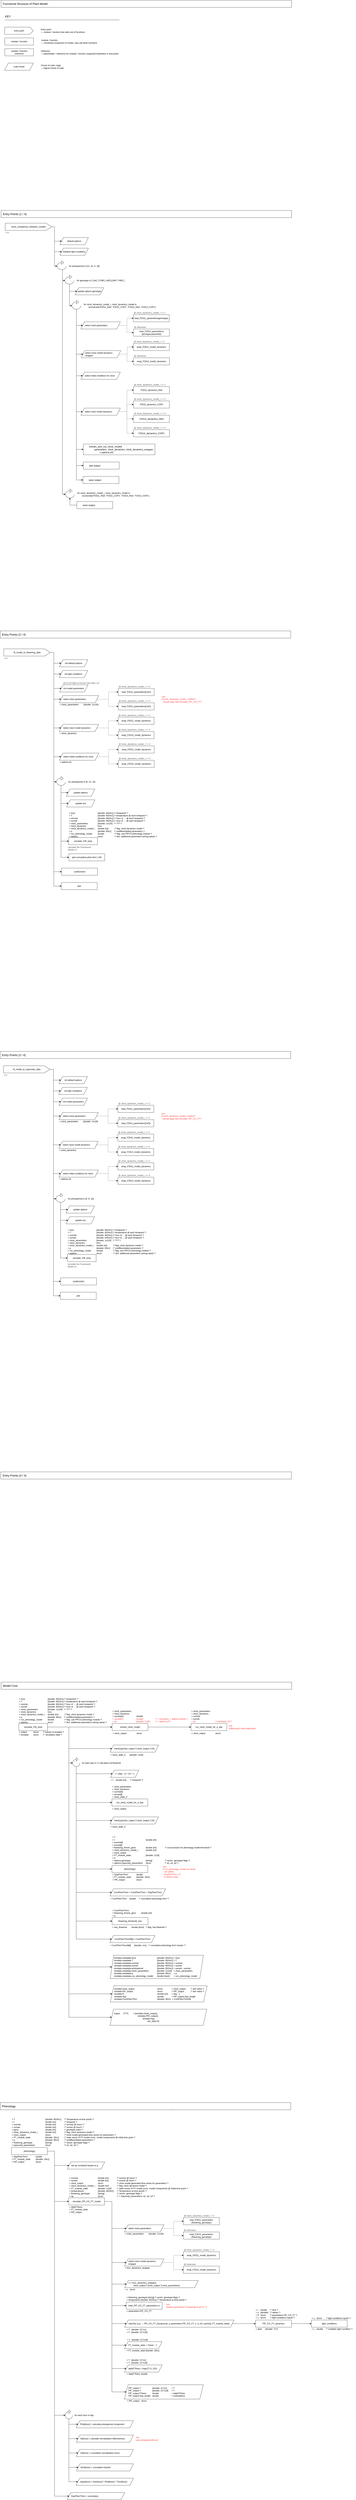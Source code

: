 <mxfile version="24.2.5" type="device">
  <diagram name="Page-1" id="4OQYP99l9z3jyoUwlahB">
    <mxGraphModel dx="1434" dy="6716" grid="1" gridSize="10" guides="1" tooltips="1" connect="1" arrows="1" fold="1" page="1" pageScale="1" pageWidth="1654" pageHeight="1169" math="0" shadow="0">
      <root>
        <mxCell id="0" />
        <mxCell id="1" parent="0" />
        <mxCell id="Ty6IROzU_QYSebtPtgUp-1" value="Entry Points (1 / 4)" style="rounded=0;whiteSpace=wrap;html=1;align=left;fontStyle=0;fontSize=16;spacingLeft=8;" parent="1" vertex="1">
          <mxGeometry x="22" y="-4660" width="1620" height="40" as="geometry" />
        </mxCell>
        <mxCell id="muT-5egwIXRGlScPoila-4" style="edgeStyle=orthogonalEdgeStyle;rounded=0;orthogonalLoop=1;jettySize=auto;html=1;exitX=1;exitY=0.5;exitDx=0;exitDy=0;entryX=0;entryY=0.5;entryDx=0;entryDy=0;" parent="1" source="OyYC3gW6zoi97B_NGa3Y-14" target="muT-5egwIXRGlScPoila-3" edge="1">
          <mxGeometry relative="1" as="geometry" />
        </mxCell>
        <mxCell id="OyYC3gW6zoi97B_NGa3Y-14" value="entrain_clock_model" style="rounded=0;whiteSpace=wrap;html=1;fontStyle=0" parent="1" vertex="1">
          <mxGeometry x="641" y="3760" width="200" height="40" as="geometry" />
        </mxCell>
        <mxCell id="OyYC3gW6zoi97B_NGa3Y-67" style="edgeStyle=orthogonalEdgeStyle;rounded=0;orthogonalLoop=1;jettySize=auto;html=1;exitX=1;exitY=0.5;exitDx=0;exitDy=0;entryX=0;entryY=0.5;entryDx=0;entryDy=0;" parent="1" source="OyYC3gW6zoi97B_NGa3Y-62" target="OyYC3gW6zoi97B_NGa3Y-14" edge="1">
          <mxGeometry relative="1" as="geometry" />
        </mxCell>
        <mxCell id="QBO8LM26LkIvInR4Ni3u-20" style="edgeStyle=orthogonalEdgeStyle;rounded=0;orthogonalLoop=1;jettySize=auto;html=1;exitX=1;exitY=0.5;exitDx=0;exitDy=0;" parent="1" source="OyYC3gW6zoi97B_NGa3Y-62" target="QBO8LM26LkIvInR4Ni3u-11" edge="1">
          <mxGeometry relative="1" as="geometry">
            <Array as="points">
              <mxPoint x="400" y="3780" />
            </Array>
          </mxGeometry>
        </mxCell>
        <mxCell id="muT-5egwIXRGlScPoila-14" style="edgeStyle=orthogonalEdgeStyle;rounded=0;orthogonalLoop=1;jettySize=auto;html=1;exitX=1;exitY=0.5;exitDx=0;exitDy=0;entryX=0;entryY=0.5;entryDx=0;entryDy=0;" parent="1" source="OyYC3gW6zoi97B_NGa3Y-62" target="muT-5egwIXRGlScPoila-12" edge="1">
          <mxGeometry relative="1" as="geometry">
            <Array as="points">
              <mxPoint x="400" y="3780" />
              <mxPoint x="400" y="3900" />
            </Array>
          </mxGeometry>
        </mxCell>
        <mxCell id="muT-5egwIXRGlScPoila-45" style="edgeStyle=orthogonalEdgeStyle;rounded=0;orthogonalLoop=1;jettySize=auto;html=1;exitX=1;exitY=0.5;exitDx=0;exitDy=0;entryX=0;entryY=0.5;entryDx=0;entryDy=0;" parent="1" source="OyYC3gW6zoi97B_NGa3Y-62" target="muT-5egwIXRGlScPoila-44" edge="1">
          <mxGeometry relative="1" as="geometry">
            <Array as="points">
              <mxPoint x="400" y="3780" />
              <mxPoint x="400" y="5115" />
            </Array>
          </mxGeometry>
        </mxCell>
        <mxCell id="muT-5egwIXRGlScPoila-48" style="edgeStyle=orthogonalEdgeStyle;rounded=0;orthogonalLoop=1;jettySize=auto;html=1;exitX=1;exitY=0.5;exitDx=0;exitDy=0;entryX=0;entryY=0.5;entryDx=0;entryDy=0;" parent="1" source="OyYC3gW6zoi97B_NGa3Y-62" target="muT-5egwIXRGlScPoila-46" edge="1">
          <mxGeometry relative="1" as="geometry">
            <Array as="points">
              <mxPoint x="400" y="3780" />
              <mxPoint x="400" y="5265" />
            </Array>
          </mxGeometry>
        </mxCell>
        <mxCell id="muT-5egwIXRGlScPoila-50" style="edgeStyle=orthogonalEdgeStyle;rounded=0;orthogonalLoop=1;jettySize=auto;html=1;exitX=1;exitY=0.5;exitDx=0;exitDy=0;entryX=0;entryY=0.5;entryDx=0;entryDy=0;" parent="1" source="OyYC3gW6zoi97B_NGa3Y-62" target="muT-5egwIXRGlScPoila-49" edge="1">
          <mxGeometry relative="1" as="geometry">
            <Array as="points">
              <mxPoint x="400" y="3780" />
              <mxPoint x="400" y="5395" />
            </Array>
          </mxGeometry>
        </mxCell>
        <mxCell id="OyYC3gW6zoi97B_NGa3Y-62" value="simulate_FM_simp" style="rounded=0;whiteSpace=wrap;html=1;" parent="1" vertex="1">
          <mxGeometry x="121" y="3760" width="160" height="40" as="geometry" />
        </mxCell>
        <mxCell id="OyYC3gW6zoi97B_NGa3Y-74" value="???" style="text;html=1;align=left;verticalAlign=middle;whiteSpace=wrap;rounded=0;fontColor=#4D4D4D;" parent="1" vertex="1">
          <mxGeometry x="961" y="5888" width="160" height="40" as="geometry" />
        </mxCell>
        <mxCell id="QBO8LM26LkIvInR4Ni3u-19" value="" style="group" parent="1" vertex="1" connectable="0">
          <mxGeometry x="421" y="3950" width="280" height="50" as="geometry" />
        </mxCell>
        <mxCell id="QBO8LM26LkIvInR4Ni3u-13" value="" style="group" parent="QBO8LM26LkIvInR4Ni3u-19" vertex="1" connectable="0">
          <mxGeometry width="40" height="50" as="geometry" />
        </mxCell>
        <mxCell id="QBO8LM26LkIvInR4Ni3u-11" value="" style="verticalLabelPosition=bottom;verticalAlign=top;html=1;shape=mxgraph.basic.arc;startAngle=0.256;endAngle=0.002;strokeColor=default;" parent="QBO8LM26LkIvInR4Ni3u-13" vertex="1">
          <mxGeometry y="10" width="40" height="40" as="geometry" />
        </mxCell>
        <mxCell id="QBO8LM26LkIvInR4Ni3u-12" value="" style="triangle;whiteSpace=wrap;html=1;" parent="QBO8LM26LkIvInR4Ni3u-13" vertex="1">
          <mxGeometry x="20" width="10" height="20" as="geometry" />
        </mxCell>
        <mxCell id="QBO8LM26LkIvInR4Ni3u-14" value="for each day in 1:n &amp;amp;&amp;amp; plant not flowered" style="text;html=1;align=left;verticalAlign=middle;whiteSpace=wrap;rounded=0;" parent="QBO8LM26LkIvInR4Ni3u-19" vertex="1">
          <mxGeometry x="50" y="10" width="230" height="40" as="geometry" />
        </mxCell>
        <mxCell id="muT-5egwIXRGlScPoila-57" style="edgeStyle=orthogonalEdgeStyle;rounded=0;orthogonalLoop=1;jettySize=auto;html=1;exitX=1;exitY=0.5;exitDx=0;exitDy=0;entryX=0;entryY=0.5;entryDx=0;entryDy=0;" parent="1" source="QBO8LM26LkIvInR4Ni3u-79" target="muT-5egwIXRGlScPoila-56" edge="1">
          <mxGeometry relative="1" as="geometry">
            <Array as="points">
              <mxPoint x="320" y="6140" />
              <mxPoint x="320" y="6220" />
            </Array>
          </mxGeometry>
        </mxCell>
        <mxCell id="muT-5egwIXRGlScPoila-61" style="edgeStyle=orthogonalEdgeStyle;rounded=0;orthogonalLoop=1;jettySize=auto;html=1;exitX=1;exitY=0.5;exitDx=0;exitDy=0;entryX=0;entryY=0.5;entryDx=0;entryDy=0;" parent="1" source="QBO8LM26LkIvInR4Ni3u-79" target="QBO8LM26LkIvInR4Ni3u-87" edge="1">
          <mxGeometry relative="1" as="geometry">
            <mxPoint x="401" y="6460" as="targetPoint" />
            <Array as="points">
              <mxPoint x="320" y="6140" />
              <mxPoint x="320" y="6420" />
            </Array>
          </mxGeometry>
        </mxCell>
        <mxCell id="muT-5egwIXRGlScPoila-113" style="edgeStyle=orthogonalEdgeStyle;rounded=0;orthogonalLoop=1;jettySize=auto;html=1;exitX=1;exitY=0.5;exitDx=0;exitDy=0;" parent="1" source="QBO8LM26LkIvInR4Ni3u-79" target="muT-5egwIXRGlScPoila-110" edge="1">
          <mxGeometry relative="1" as="geometry">
            <Array as="points">
              <mxPoint x="320" y="6140" />
              <mxPoint x="320" y="7610" />
            </Array>
          </mxGeometry>
        </mxCell>
        <mxCell id="muT-5egwIXRGlScPoila-126" style="edgeStyle=orthogonalEdgeStyle;rounded=0;orthogonalLoop=1;jettySize=auto;html=1;exitX=1;exitY=0.5;exitDx=0;exitDy=0;entryX=0;entryY=0.5;entryDx=0;entryDy=0;" parent="1" source="QBO8LM26LkIvInR4Ni3u-79" target="muT-5egwIXRGlScPoila-125" edge="1">
          <mxGeometry relative="1" as="geometry">
            <Array as="points">
              <mxPoint x="320" y="6140" />
              <mxPoint x="320" y="8060" />
            </Array>
          </mxGeometry>
        </mxCell>
        <mxCell id="QBO8LM26LkIvInR4Ni3u-79" value="phen(ology)" style="rounded=0;whiteSpace=wrap;html=1;" parent="1" vertex="1">
          <mxGeometry x="80" y="6120" width="200" height="40" as="geometry" />
        </mxCell>
        <mxCell id="muT-5egwIXRGlScPoila-88" style="edgeStyle=orthogonalEdgeStyle;rounded=0;orthogonalLoop=1;jettySize=auto;html=1;exitX=1;exitY=0.5;exitDx=0;exitDy=0;entryX=0;entryY=0.5;entryDx=0;entryDy=0;" parent="1" source="QBO8LM26LkIvInR4Ni3u-81" target="muT-5egwIXRGlScPoila-87" edge="1">
          <mxGeometry relative="1" as="geometry" />
        </mxCell>
        <mxCell id="QBO8LM26LkIvInR4Ni3u-81" value="PIF_CO_FT_dynamics" style="rounded=0;whiteSpace=wrap;html=1;" parent="1" vertex="1">
          <mxGeometry x="1441" y="7080" width="200" height="40" as="geometry" />
        </mxCell>
        <mxCell id="muT-5egwIXRGlScPoila-78" style="edgeStyle=orthogonalEdgeStyle;rounded=0;orthogonalLoop=1;jettySize=auto;html=1;exitX=1;exitY=0.5;exitDx=0;exitDy=0;entryX=0;entryY=0.5;entryDx=0;entryDy=0;" parent="1" source="QBO8LM26LkIvInR4Ni3u-87" target="muT-5egwIXRGlScPoila-62" edge="1">
          <mxGeometry relative="1" as="geometry">
            <Array as="points">
              <mxPoint x="640" y="6420" />
              <mxPoint x="640" y="6570" />
            </Array>
          </mxGeometry>
        </mxCell>
        <mxCell id="muT-5egwIXRGlScPoila-79" style="edgeStyle=orthogonalEdgeStyle;rounded=0;orthogonalLoop=1;jettySize=auto;html=1;exitX=1;exitY=0.5;exitDx=0;exitDy=0;entryX=0;entryY=0.5;entryDx=0;entryDy=0;" parent="1" source="QBO8LM26LkIvInR4Ni3u-87" target="muT-5egwIXRGlScPoila-66" edge="1">
          <mxGeometry relative="1" as="geometry">
            <Array as="points">
              <mxPoint x="640" y="6420" />
              <mxPoint x="640" y="6760" />
            </Array>
          </mxGeometry>
        </mxCell>
        <mxCell id="muT-5egwIXRGlScPoila-81" style="edgeStyle=orthogonalEdgeStyle;rounded=0;orthogonalLoop=1;jettySize=auto;html=1;exitX=1;exitY=0.5;exitDx=0;exitDy=0;entryX=0;entryY=0.5;entryDx=0;entryDy=0;" parent="1" source="QBO8LM26LkIvInR4Ni3u-87" target="muT-5egwIXRGlScPoila-80" edge="1">
          <mxGeometry relative="1" as="geometry">
            <Array as="points">
              <mxPoint x="640" y="6420" />
              <mxPoint x="640" y="6880" />
            </Array>
          </mxGeometry>
        </mxCell>
        <mxCell id="muT-5egwIXRGlScPoila-86" style="edgeStyle=orthogonalEdgeStyle;rounded=0;orthogonalLoop=1;jettySize=auto;html=1;exitX=1;exitY=0.5;exitDx=0;exitDy=0;entryX=0;entryY=0.5;entryDx=0;entryDy=0;" parent="1" source="QBO8LM26LkIvInR4Ni3u-87" target="QBO8LM26LkIvInR4Ni3u-88" edge="1">
          <mxGeometry relative="1" as="geometry">
            <Array as="points">
              <mxPoint x="640" y="6420" />
              <mxPoint x="640" y="7000" />
            </Array>
          </mxGeometry>
        </mxCell>
        <mxCell id="muT-5egwIXRGlScPoila-92" style="edgeStyle=orthogonalEdgeStyle;rounded=0;orthogonalLoop=1;jettySize=auto;html=1;exitX=1;exitY=0.5;exitDx=0;exitDy=0;entryX=0;entryY=0.5;entryDx=0;entryDy=0;" parent="1" source="QBO8LM26LkIvInR4Ni3u-87" target="muT-5egwIXRGlScPoila-89" edge="1">
          <mxGeometry relative="1" as="geometry">
            <Array as="points">
              <mxPoint x="640" y="6420" />
              <mxPoint x="640" y="7100" />
            </Array>
          </mxGeometry>
        </mxCell>
        <mxCell id="muT-5egwIXRGlScPoila-105" style="edgeStyle=orthogonalEdgeStyle;rounded=0;orthogonalLoop=1;jettySize=auto;html=1;exitX=1;exitY=0.5;exitDx=0;exitDy=0;entryX=0;entryY=0.5;entryDx=0;entryDy=0;" parent="1" source="QBO8LM26LkIvInR4Ni3u-87" target="muT-5egwIXRGlScPoila-97" edge="1">
          <mxGeometry relative="1" as="geometry">
            <Array as="points">
              <mxPoint x="640" y="6420" />
              <mxPoint x="640" y="7220" />
            </Array>
          </mxGeometry>
        </mxCell>
        <mxCell id="muT-5egwIXRGlScPoila-106" style="edgeStyle=orthogonalEdgeStyle;rounded=0;orthogonalLoop=1;jettySize=auto;html=1;exitX=1;exitY=0.5;exitDx=0;exitDy=0;entryX=0;entryY=0.5;entryDx=0;entryDy=0;" parent="1" source="QBO8LM26LkIvInR4Ni3u-87" target="muT-5egwIXRGlScPoila-98" edge="1">
          <mxGeometry relative="1" as="geometry">
            <Array as="points">
              <mxPoint x="640" y="6420" />
              <mxPoint x="640" y="7350" />
            </Array>
          </mxGeometry>
        </mxCell>
        <mxCell id="muT-5egwIXRGlScPoila-107" style="edgeStyle=orthogonalEdgeStyle;rounded=0;orthogonalLoop=1;jettySize=auto;html=1;exitX=1;exitY=0.5;exitDx=0;exitDy=0;entryX=0;entryY=0.5;entryDx=0;entryDy=0;" parent="1" source="QBO8LM26LkIvInR4Ni3u-87" target="muT-5egwIXRGlScPoila-103" edge="1">
          <mxGeometry relative="1" as="geometry">
            <Array as="points">
              <mxPoint x="640" y="6420" />
              <mxPoint x="640" y="7480" />
            </Array>
          </mxGeometry>
        </mxCell>
        <mxCell id="QBO8LM26LkIvInR4Ni3u-87" value="simulate_PIF_CO_FT_model" style="rounded=0;whiteSpace=wrap;html=1;" parent="1" vertex="1">
          <mxGeometry x="399" y="6400" width="200" height="40" as="geometry" />
        </mxCell>
        <mxCell id="QBO8LM26LkIvInR4Ni3u-88" value="load_PIF_CO_FT_parameters.m" style="rounded=0;whiteSpace=wrap;html=1;" parent="1" vertex="1">
          <mxGeometry x="720" y="6980" width="200" height="40" as="geometry" />
        </mxCell>
        <mxCell id="QBO8LM26LkIvInR4Ni3u-89" value="load_P2011_parameters&lt;div&gt;(flowering_genotype)&lt;/div&gt;" style="rounded=0;whiteSpace=wrap;html=1;" parent="1" vertex="1">
          <mxGeometry x="1039" y="6510" width="200" height="40" as="geometry" />
        </mxCell>
        <mxCell id="QBO8LM26LkIvInR4Ni3u-93" value="@ otherwise" style="text;html=1;align=left;verticalAlign=middle;whiteSpace=wrap;rounded=0;fontColor=#4D4D4D;" parent="1" vertex="1">
          <mxGeometry x="1039" y="6570" width="160" height="20" as="geometry" />
        </mxCell>
        <mxCell id="Ty6IROzU_QYSebtPtgUp-6" value="Phenology" style="rounded=0;whiteSpace=wrap;html=1;align=left;fontStyle=0;fontSize=16;spacingLeft=8;" parent="1" vertex="1">
          <mxGeometry x="17" y="5870" width="1620" height="40" as="geometry" />
        </mxCell>
        <mxCell id="Ty6IROzU_QYSebtPtgUp-8" value="Model Core" style="rounded=0;whiteSpace=wrap;html=1;align=left;fontStyle=0;fontSize=16;spacingLeft=8;" parent="1" vertex="1">
          <mxGeometry x="22" y="3530" width="1620" height="40" as="geometry" />
        </mxCell>
        <mxCell id="Ty6IROzU_QYSebtPtgUp-9" value="Entry Points (2 / 4)" style="rounded=0;whiteSpace=wrap;html=1;align=left;fontStyle=0;fontSize=16;spacingLeft=8;" parent="1" vertex="1">
          <mxGeometry x="17" y="-2320" width="1620" height="40" as="geometry" />
        </mxCell>
        <mxCell id="Ty6IROzU_QYSebtPtgUp-44" value="entry point" style="shape=stencil(tZTdjsIgEIWfhtsNFPV+w+p7YB23RIQGWF3f3mmhG0lt1582aZrMOfSb0wxAuPCVrIEUtCL8ixQFoxTfWJ9TvUq19DWUIYon6ZTcaoiOD84e4Kx2ITGUqcCp0Lh8TegnrmkeLkprDEKUNT5zbnyESWXwW/obYan9Jatq5B8hgEsho0qKzePYj+U8YDZT3hzbpZ8873TgPDGba3CTgdnrWC5QGdrcXGxlefh29sfs7oapZXNwekZnH+0J/jkO93+zA2hlbgBs8T5ilSOWE8T4u3eegbyEKLX1MLI3UO9NpFUHxsjF3joYme9eaR3vyJGugwva1r0OrRqv7la4Ag==);whiteSpace=wrap;html=1;" parent="1" vertex="1">
          <mxGeometry x="42" y="-5680" width="160" height="40" as="geometry" />
        </mxCell>
        <mxCell id="Ty6IROzU_QYSebtPtgUp-45" value="module / function&lt;div&gt;reference&lt;/div&gt;" style="rounded=0;whiteSpace=wrap;html=1;fontStyle=2" parent="1" vertex="1">
          <mxGeometry x="43" y="-5560" width="160" height="40" as="geometry" />
        </mxCell>
        <mxCell id="Ty6IROzU_QYSebtPtgUp-46" value="module / function" style="rounded=0;whiteSpace=wrap;html=1;fontStyle=0" parent="1" vertex="1">
          <mxGeometry x="43" y="-5620" width="160" height="40" as="geometry" />
        </mxCell>
        <mxCell id="Ty6IROzU_QYSebtPtgUp-47" value="Functional Structure of Plant Model" style="rounded=0;whiteSpace=wrap;html=1;align=left;fontStyle=0;fontSize=16;spacingLeft=8;" parent="1" vertex="1">
          <mxGeometry x="22" y="-5830" width="1620" height="40" as="geometry" />
        </mxCell>
        <mxCell id="Ty6IROzU_QYSebtPtgUp-48" value="Entry point&lt;div&gt;— module / function that calls rest of functions&lt;/div&gt;" style="text;html=1;align=left;verticalAlign=middle;whiteSpace=wrap;rounded=0;" parent="1" vertex="1">
          <mxGeometry x="242" y="-5680" width="440" height="40" as="geometry" />
        </mxCell>
        <mxCell id="Ty6IROzU_QYSebtPtgUp-49" value="&lt;div&gt;module / function&lt;/div&gt;&lt;div&gt;— functional component of model, may call other functions&lt;/div&gt;" style="text;html=1;align=left;verticalAlign=middle;whiteSpace=wrap;rounded=0;" parent="1" vertex="1">
          <mxGeometry x="244" y="-5620" width="440" height="40" as="geometry" />
        </mxCell>
        <mxCell id="Ty6IROzU_QYSebtPtgUp-50" value="&lt;div&gt;reference&lt;/div&gt;&lt;div&gt;— placeholder / reference for module / function unpacked elsewhere in document&lt;/div&gt;" style="text;html=1;align=left;verticalAlign=middle;whiteSpace=wrap;rounded=0;" parent="1" vertex="1">
          <mxGeometry x="242" y="-5560" width="440" height="40" as="geometry" />
        </mxCell>
        <mxCell id="Ty6IROzU_QYSebtPtgUp-51" value="KEY" style="text;html=1;align=left;verticalAlign=middle;whiteSpace=wrap;rounded=0;fontSize=16;" parent="1" vertex="1">
          <mxGeometry x="42" y="-5760" width="60" height="40" as="geometry" />
        </mxCell>
        <mxCell id="Ty6IROzU_QYSebtPtgUp-52" value="" style="endArrow=none;html=1;rounded=0;exitX=0;exitY=1;exitDx=0;exitDy=0;" parent="1" source="Ty6IROzU_QYSebtPtgUp-51" edge="1">
          <mxGeometry width="50" height="50" relative="1" as="geometry">
            <mxPoint x="562" y="-5520" as="sourcePoint" />
            <mxPoint x="682" y="-5720" as="targetPoint" />
          </mxGeometry>
        </mxCell>
        <mxCell id="4a5HJ_PiY7Q3HRACDhDU-1" value="Entry Points (3 / 4)" style="rounded=0;whiteSpace=wrap;html=1;align=left;fontStyle=0;fontSize=16;spacingLeft=8;" parent="1" vertex="1">
          <mxGeometry x="17" y="20" width="1620" height="40" as="geometry" />
        </mxCell>
        <mxCell id="VrkYAhf0nrjdSNUKd9j7-1" value="cps:&lt;div&gt;tweaks parameters if temperature @ 27 °C&lt;/div&gt;" style="text;html=1;align=left;verticalAlign=middle;whiteSpace=wrap;rounded=0;fontColor=#FF3333;" parent="1" vertex="1">
          <mxGeometry x="941" y="6980" width="239" height="40" as="geometry" />
        </mxCell>
        <mxCell id="muT-5egwIXRGlScPoila-1" value="&lt;div class=&quot;rtcContent&quot;&gt;&lt;div class=&quot;lineNode&quot;&gt;&lt;span style=&quot;white-space: pre&quot;&gt;&lt;span&gt;&amp;gt; clock_parameters &lt;/span&gt;&lt;/span&gt;&lt;/div&gt;&lt;div class=&quot;lineNode&quot;&gt;&lt;span style=&quot;white-space: pre&quot;&gt;&lt;span&gt;&amp;gt; clock_dynamics&lt;/span&gt;&lt;/span&gt;&lt;/div&gt;&lt;div class=&quot;lineNode&quot;&gt;&lt;span style=&quot;white-space: pre&quot;&gt;&lt;span&gt;&amp;gt; sunrise[1]&lt;span style=&quot;white-space: pre;&quot;&gt;&#x9;&lt;/span&gt;&lt;span style=&quot;white-space: pre;&quot;&gt;&#x9;&lt;span style=&quot;white-space: pre;&quot;&gt;&#x9;&lt;/span&gt;double&lt;/span&gt;&lt;/span&gt;&lt;/span&gt;&lt;/div&gt;&lt;div class=&quot;lineNode&quot;&gt;&lt;span style=&quot;white-space: pre&quot;&gt;&lt;span&gt;&lt;font color=&quot;#ff3333&quot;&gt;&amp;gt; sunset[1]&lt;span style=&quot;white-space: pre;&quot;&gt;&#x9;&lt;/span&gt;&lt;span style=&quot;white-space: pre;&quot;&gt;&#x9;&lt;/span&gt;&lt;span style=&quot;white-space: pre;&quot;&gt;&#x9;&lt;/span&gt;double&lt;span style=&quot;white-space: pre;&quot;&gt;&#x9;&lt;span style=&quot;white-space: pre;&quot;&gt;&#x9;&lt;/span&gt;&lt;span style=&quot;white-space: pre;&quot;&gt;&#x9;&lt;/span&gt;&lt;/span&gt;/* = sunrise[1]  + options.entrain */&lt;/font&gt;&lt;/span&gt;&lt;/span&gt;&lt;/div&gt;&lt;div class=&quot;lineNode&quot;&gt;&lt;span style=&quot;white-space: pre&quot;&gt;&lt;span&gt;&lt;font color=&quot;#ff3333&quot;&gt;&amp;gt; y0&lt;span style=&quot;white-space: pre;&quot;&gt;&#x9;&lt;/span&gt;&lt;span style=&quot;white-space: pre;&quot;&gt;&#x9;&lt;/span&gt;&lt;span style=&quot;white-space: pre;&quot;&gt;&#x9;&lt;/span&gt;&lt;span style=&quot;white-space: pre;&quot;&gt;&#x9;&lt;/span&gt;&lt;span style=&quot;white-space: pre;&quot;&gt;&#x9;&lt;/span&gt;[double: 1x35]&lt;span style=&quot;white-space: pre;&quot;&gt;&#x9;&lt;span style=&quot;white-space: pre;&quot;&gt;&#x9;&lt;/span&gt;&lt;/span&gt;/* = options.y0 */ &lt;/font&gt;&lt;/span&gt;&lt;/span&gt;&lt;/div&gt;&lt;/div&gt;" style="text;whiteSpace=wrap;html=1;verticalAlign=middle;" parent="1" vertex="1">
          <mxGeometry x="641" y="3680" width="379" height="80" as="geometry" />
        </mxCell>
        <mxCell id="muT-5egwIXRGlScPoila-2" value="&lt;div class=&quot;rtcContent&quot;&gt;&lt;div class=&quot;lineNode&quot;&gt;&lt;span style=&quot;white-space: pre&quot;&gt;&lt;span&gt;&amp;lt; clock_output&lt;span style=&quot;white-space: pre;&quot;&gt;&#x9;&lt;/span&gt;&lt;span style=&quot;white-space: pre;&quot;&gt;&#x9;&lt;/span&gt;&lt;span style=&quot;white-space: pre;&quot;&gt;&#x9;&lt;/span&gt;struct&lt;/span&gt;&lt;/span&gt;&lt;/div&gt;&lt;/div&gt;" style="text;whiteSpace=wrap;html=1;verticalAlign=middle;" parent="1" vertex="1">
          <mxGeometry x="642" y="3800" width="198" height="30" as="geometry" />
        </mxCell>
        <mxCell id="muT-5egwIXRGlScPoila-3" value="run_clock_model_for_a_day" style="rounded=0;whiteSpace=wrap;html=1;fontStyle=0" parent="1" vertex="1">
          <mxGeometry x="1081" y="3760" width="200" height="40" as="geometry" />
        </mxCell>
        <mxCell id="muT-5egwIXRGlScPoila-5" value="cps:&lt;div&gt;(effectively) code duplication&lt;/div&gt;" style="text;html=1;align=left;verticalAlign=middle;whiteSpace=wrap;rounded=0;fontColor=#FF3333;" parent="1" vertex="1">
          <mxGeometry x="1290" y="3760" width="200" height="40" as="geometry" />
        </mxCell>
        <UserObject label="&amp;gt; hour&amp;nbsp; &amp;nbsp; &amp;nbsp; &lt;span style=&quot;white-space: pre;&quot;&gt;&#x9;&lt;/span&gt;&lt;span style=&quot;white-space: pre;&quot;&gt;&#x9;&lt;span style=&quot;white-space: pre;&quot;&gt;&#x9;&lt;/span&gt;&lt;span style=&quot;white-space: pre;&quot;&gt;&#x9;&lt;/span&gt;&lt;/span&gt;[double: 6024x1] /* timepoints */&lt;br&gt;&amp;gt; T&amp;nbsp; &amp;nbsp; &amp;nbsp; &amp;nbsp; &amp;nbsp; &amp;nbsp;&lt;span style=&quot;white-space: pre;&quot;&gt;&#x9;&lt;/span&gt;&lt;span style=&quot;white-space: pre;&quot;&gt;&#x9;&lt;span style=&quot;white-space: pre;&quot;&gt;&#x9;&lt;/span&gt;&lt;span style=&quot;white-space: pre;&quot;&gt;&#x9;&lt;/span&gt;&lt;/span&gt;[double: 6024x1] /* temperature @ each timepoint */&lt;br&gt;&amp;gt; sunrise &lt;span style=&quot;white-space: pre;&quot;&gt;&#x9;&lt;/span&gt;&lt;span style=&quot;white-space: pre;&quot;&gt;&#x9;&lt;span style=&quot;white-space: pre;&quot;&gt;&#x9;&lt;/span&gt;&lt;span style=&quot;white-space: pre;&quot;&gt;&#x9;&lt;/span&gt;&lt;/span&gt;[double: 6024x1] /* hour of … @ each timepoint */&lt;br&gt;&amp;gt; sunset&amp;nbsp; &lt;span style=&quot;white-space: pre;&quot;&gt;&#x9;&lt;/span&gt;&lt;span style=&quot;white-space: pre;&quot;&gt;&#x9;&lt;span style=&quot;white-space: pre;&quot;&gt;&#x9;&lt;/span&gt;&lt;span style=&quot;white-space: pre;&quot;&gt;&#x9;&lt;/span&gt;&lt;/span&gt;[double: 6024x1] /* hour of … @ each timepoint */&lt;br&gt;&amp;gt; clock_parameters &lt;span style=&quot;white-space: pre;&quot;&gt;&#x9;&lt;/span&gt;&lt;span style=&quot;white-space: pre;&quot;&gt;&#x9;&lt;/span&gt;[double: 1x120]&amp;nbsp; &amp;nbsp;/* ??? */&lt;br&gt;&amp;gt; clock_dynamics&amp;nbsp; &amp;nbsp; &lt;span style=&quot;white-space: pre;&quot;&gt;&#x9;&lt;/span&gt;&lt;span style=&quot;white-space: pre;&quot;&gt;&#x9;&lt;/span&gt;func&lt;br&gt;&amp;gt; clock_dynamics_model_i&lt;span style=&quot;white-space: pre;&quot;&gt;&#x9;&lt;/span&gt;double (int)&lt;span style=&quot;white-space: pre;&quot;&gt;&#x9;&lt;/span&gt;&amp;nbsp; &amp;nbsp; /* flag: clock dynamics model */&lt;br&gt;&amp;gt; p&lt;span style=&quot;white-space: pre;&quot;&gt;&#x9;&lt;/span&gt;&lt;span style=&quot;white-space: pre;&quot;&gt;&#x9;&lt;/span&gt;&lt;span style=&quot;white-space: pre;&quot;&gt;&#x9;&lt;/span&gt;&lt;span style=&quot;white-space: pre;&quot;&gt;&#x9;&lt;/span&gt;&lt;span style=&quot;white-space: pre;&quot;&gt;&#x9;&lt;/span&gt;&lt;span style=&quot;white-space: pre;&quot;&gt;&#x9;&lt;/span&gt;[double: 85x1]&amp;nbsp; &amp;nbsp; &amp;nbsp;/* undifferentiated parameters */&lt;br&gt;&amp;gt; run_phenology_model&amp;nbsp; &lt;span style=&quot;white-space: pre;&quot;&gt;&#x9;&lt;/span&gt;double&lt;span style=&quot;white-space: pre;&quot;&gt;&#x9;&lt;/span&gt;&lt;span style=&quot;white-space: pre;&quot;&gt;&#x9;&lt;/span&gt;&amp;nbsp; &amp;nbsp; /* flag: use PIFCO phenology module */&lt;br&gt;&amp;gt; options&lt;span style=&quot;white-space: pre;&quot;&gt;&#x9;&lt;/span&gt;&lt;span style=&quot;white-space: pre;&quot;&gt;&#x9;&lt;/span&gt;&lt;span style=&quot;white-space: pre;&quot;&gt;&#x9;&lt;/span&gt;&lt;span style=&quot;white-space: pre;&quot;&gt;&#x9;&lt;/span&gt;&lt;span style=&quot;white-space: pre;&quot;&gt;&#x9;&lt;/span&gt;struct&lt;span style=&quot;white-space: pre;&quot;&gt;&#x9;&lt;/span&gt;&lt;span style=&quot;white-space: pre;&quot;&gt;&#x9;&lt;/span&gt;&amp;nbsp; &amp;nbsp; /* dict: additional parameters {string:value} */" link="- hour&#x9;&#x9;&#x9;&#x9;= [double] @ 6024 x 1 | hour / timestep 1 - 24 x 251 days &#xa;- T&#x9;&#x9;&#x9;&#x9;= [double] @ 6024 x 1 | temperature (°C) @ each timestep&#xa;- sunrise&#x9;&#x9;&#x9;= [double] @ 6024 x 1 | ??? (= rise * weather(:,3) where: rise = 0 &amp; weather(:,3) = weather.mat @ column 3 contents = [6024x1 /*each @ 1*/])&#xa;- sunset&#x9;&#x9;&#x9;= [double] @ 6024 x 1 | ??? (= set * weather(:,4) where: set = Phot(i /*loop index*/) @ 0 /* photo period */ &amp; weather(:,4) = weather.mat @ column 4 contents = [6024x1 /*each @ 1*/])&#xa;- clock_parameters&#x9;&#x9;= [double] @ 1 x 120  | ???&#xa;- clock_dynamics &#x9;&#x9;= func: F2014_Dynamics_COP1 | function implementing clock dynamics&#xa;- clock_dynamics_model_i&#x9;= [double] @ 1 x 1    | flag indicating which clock dynamics model to use&#xa;- p&#x9;&#x9;&#x9;&#x9;= [double] @ 85 x 1   | undifferentiated parameters from parameter.mat&#xa;- run_phenology_model&#x9;&#x9;= [double] @ 1 x 1    | flag indicating whether to use PIFCO phenology module or not&#xa;- options" id="muT-5egwIXRGlScPoila-6">
          <mxCell style="text;whiteSpace=wrap;html=1;" parent="1" vertex="1">
            <mxGeometry x="120" y="3610" width="500" height="150" as="geometry" />
          </mxCell>
        </UserObject>
        <mxCell id="muT-5egwIXRGlScPoila-7" value="&lt;div class=&quot;rtcContent&quot;&gt;&lt;div class=&quot;lineNode&quot;&gt;&lt;span style=&quot;white-space: pre&quot;&gt;&lt;span&gt;&amp;lt; output&lt;span style=&quot;white-space: pre;&quot;&gt;&#x9;&lt;span style=&quot;white-space: pre;&quot;&gt;&#x9;&lt;/span&gt;&lt;/span&gt;struct&lt;span style=&quot;white-space: pre;&quot;&gt;&#x9;&lt;/span&gt;/* subset of simdata */&lt;/span&gt;&lt;/span&gt;&lt;/div&gt;&lt;div class=&quot;lineNode&quot;&gt;&lt;span style=&quot;white-space: pre&quot;&gt;&lt;span&gt;&amp;lt; simdata&lt;span style=&quot;white-space: pre;&quot;&gt;&#x9;&lt;/span&gt;struct&lt;span style=&quot;white-space: pre;&quot;&gt;&#x9;&lt;/span&gt;/*  simulation data */ &lt;/span&gt;&lt;/span&gt;&lt;/div&gt;&lt;/div&gt;" style="text;whiteSpace=wrap;html=1;verticalAlign=middle;" parent="1" vertex="1">
          <mxGeometry x="120" y="3800" width="260" height="30" as="geometry" />
        </mxCell>
        <mxCell id="muT-5egwIXRGlScPoila-9" value="&lt;div class=&quot;rtcContent&quot;&gt;&lt;div class=&quot;lineNode&quot;&gt;&lt;span style=&quot;white-space: pre&quot;&gt;&lt;span&gt;&amp;gt; clock_parameters &lt;/span&gt;&lt;/span&gt;&lt;/div&gt;&lt;div class=&quot;lineNode&quot;&gt;&lt;span style=&quot;white-space: pre&quot;&gt;&lt;span&gt;&amp;gt; clock_dynamics&lt;/span&gt;&lt;/span&gt;&lt;/div&gt;&lt;div class=&quot;lineNode&quot;&gt;&lt;span style=&quot;white-space: pre&quot;&gt;&lt;span&gt;&amp;gt; sunrise&lt;/span&gt;&lt;/span&gt;&lt;/div&gt;&lt;div class=&quot;lineNode&quot;&gt;&lt;span style=&quot;white-space: pre&quot;&gt;&lt;span&gt;&amp;gt; sunset&lt;/span&gt;&lt;/span&gt;&lt;/div&gt;&lt;div class=&quot;lineNode&quot;&gt;&lt;span style=&quot;white-space: pre&quot;&gt;&lt;span&gt;&lt;font color=&quot;#ff3333&quot;&gt;&amp;gt; y0&lt;span style=&quot;white-space: pre;&quot;&gt;&#x9;&lt;/span&gt;&lt;span style=&quot;white-space: pre;&quot;&gt;&#x9;&lt;/span&gt;&lt;span style=&quot;white-space: pre;&quot;&gt;&#x9;&lt;/span&gt;&lt;span style=&quot;white-space: pre;&quot;&gt;&#x9;&lt;/span&gt;&lt;span style=&quot;white-space: pre;&quot;&gt;&#x9;&lt;/span&gt;/* entrained  y0 */&lt;/font&gt;&lt;/span&gt;&lt;/span&gt;&lt;/div&gt;&lt;/div&gt;" style="text;whiteSpace=wrap;html=1;verticalAlign=middle;" parent="1" vertex="1">
          <mxGeometry x="1081" y="3680" width="239" height="80" as="geometry" />
        </mxCell>
        <mxCell id="muT-5egwIXRGlScPoila-10" value="&lt;div class=&quot;rtcContent&quot;&gt;&lt;div class=&quot;lineNode&quot;&gt;&lt;span style=&quot;white-space: pre&quot;&gt;&lt;span&gt;&amp;lt; clock_output&lt;span style=&quot;white-space: pre;&quot;&gt;&#x9;&lt;/span&gt;&lt;span style=&quot;white-space: pre;&quot;&gt;&#x9;&lt;span style=&quot;white-space: pre;&quot;&gt;&#x9;&lt;/span&gt;struct&lt;/span&gt;&lt;/span&gt;&lt;/span&gt;&lt;/div&gt;&lt;/div&gt;" style="text;whiteSpace=wrap;html=1;verticalAlign=middle;" parent="1" vertex="1">
          <mxGeometry x="1081" y="3800" width="199" height="30" as="geometry" />
        </mxCell>
        <mxCell id="muT-5egwIXRGlScPoila-12" value="interp1q(clock_output.T,clock_output.Y,24)" style="shape=parallelogram;perimeter=parallelogramPerimeter;whiteSpace=wrap;html=1;fixedSize=1;" parent="1" vertex="1">
          <mxGeometry x="630" y="3880" width="270" height="40" as="geometry" />
        </mxCell>
        <mxCell id="muT-5egwIXRGlScPoila-13" value="&lt;div class=&quot;rtcContent&quot;&gt;&lt;div class=&quot;lineNode&quot;&gt;&lt;span style=&quot;white-space: pre&quot;&gt;&lt;span&gt;&amp;lt; clock_state_0&lt;span style=&quot;white-space: pre;&quot;&gt;&#x9;&lt;/span&gt;[double: 1x35]&lt;/span&gt;&lt;/span&gt;&lt;/div&gt;&lt;/div&gt;" style="text;whiteSpace=wrap;html=1;verticalAlign=middle;" parent="1" vertex="1">
          <mxGeometry x="630" y="3920" width="250" height="30" as="geometry" />
        </mxCell>
        <mxCell id="muT-5egwIXRGlScPoila-15" value="run_clock_model_for_a_day" style="rounded=0;whiteSpace=wrap;html=1;fontStyle=0" parent="1" vertex="1">
          <mxGeometry x="640" y="4180" width="200" height="40" as="geometry" />
        </mxCell>
        <mxCell id="muT-5egwIXRGlScPoila-17" value="&lt;div class=&quot;rtcContent&quot;&gt;&lt;div class=&quot;lineNode&quot;&gt;&lt;span style=&quot;white-space: pre&quot;&gt;&lt;span&gt;&amp;gt; clock_parameters &lt;/span&gt;&lt;/span&gt;&lt;/div&gt;&lt;div class=&quot;lineNode&quot;&gt;&lt;span style=&quot;white-space: pre&quot;&gt;&lt;span&gt;&amp;gt; clock_dynamics&lt;/span&gt;&lt;/span&gt;&lt;/div&gt;&lt;div class=&quot;lineNode&quot;&gt;&lt;span style=&quot;white-space: pre&quot;&gt;&lt;span&gt;&amp;gt; sunrise[t]&lt;/span&gt;&lt;/span&gt;&lt;/div&gt;&lt;div class=&quot;lineNode&quot;&gt;&lt;span style=&quot;white-space: pre&quot;&gt;&lt;span&gt;&amp;gt; sunset[t]&lt;/span&gt;&lt;/span&gt;&lt;/div&gt;&lt;div class=&quot;lineNode&quot;&gt;&lt;span style=&quot;white-space: pre&quot;&gt;&lt;span&gt;&amp;gt; clock_state_0&lt;/span&gt;&lt;/span&gt;&lt;/div&gt;&lt;/div&gt;" style="text;whiteSpace=wrap;html=1;verticalAlign=middle;" parent="1" vertex="1">
          <mxGeometry x="640" y="4100" width="239" height="80" as="geometry" />
        </mxCell>
        <mxCell id="muT-5egwIXRGlScPoila-18" value="&lt;div class=&quot;rtcContent&quot;&gt;&lt;div class=&quot;lineNode&quot;&gt;&lt;span style=&quot;white-space: pre&quot;&gt;&lt;span&gt;&amp;lt; clock_output&lt;/span&gt;&lt;/span&gt;&lt;/div&gt;&lt;/div&gt;" style="text;whiteSpace=wrap;html=1;verticalAlign=middle;" parent="1" vertex="1">
          <mxGeometry x="640" y="4220" width="118" height="30" as="geometry" />
        </mxCell>
        <mxCell id="muT-5egwIXRGlScPoila-20" style="edgeStyle=orthogonalEdgeStyle;rounded=0;orthogonalLoop=1;jettySize=auto;html=1;exitX=0;exitY=0.5;exitDx=0;exitDy=0;startArrow=classic;startFill=1;endArrow=none;endFill=0;" parent="1" source="muT-5egwIXRGlScPoila-19" target="QBO8LM26LkIvInR4Ni3u-11" edge="1">
          <mxGeometry relative="1" as="geometry" />
        </mxCell>
        <mxCell id="muT-5egwIXRGlScPoila-19" value="t = (day - 1) * 24 + 1" style="shape=parallelogram;perimeter=parallelogramPerimeter;whiteSpace=wrap;html=1;fixedSize=1;" parent="1" vertex="1">
          <mxGeometry x="633" y="4020" width="157" height="40" as="geometry" />
        </mxCell>
        <mxCell id="muT-5egwIXRGlScPoila-24" style="edgeStyle=orthogonalEdgeStyle;rounded=0;orthogonalLoop=1;jettySize=auto;html=1;exitX=0;exitY=0.5;exitDx=0;exitDy=0;startArrow=classic;startFill=1;endArrow=none;endFill=0;" parent="1" source="muT-5egwIXRGlScPoila-21" target="QBO8LM26LkIvInR4Ni3u-11" edge="1">
          <mxGeometry relative="1" as="geometry" />
        </mxCell>
        <mxCell id="muT-5egwIXRGlScPoila-21" value="interp1q(clock_output.T,clock_output.Y,24)" style="shape=parallelogram;perimeter=parallelogramPerimeter;whiteSpace=wrap;html=1;fixedSize=1;" parent="1" vertex="1">
          <mxGeometry x="630" y="4280" width="270" height="40" as="geometry" />
        </mxCell>
        <mxCell id="muT-5egwIXRGlScPoila-22" value="&lt;div class=&quot;rtcContent&quot;&gt;&lt;div class=&quot;lineNode&quot;&gt;&lt;span style=&quot;white-space: pre&quot;&gt;&lt;span&gt;&amp;lt; clock_state_0&lt;/span&gt;&lt;/span&gt;&lt;/div&gt;&lt;/div&gt;" style="text;whiteSpace=wrap;html=1;verticalAlign=middle;" parent="1" vertex="1">
          <mxGeometry x="630" y="4320" width="118" height="30" as="geometry" />
        </mxCell>
        <mxCell id="muT-5egwIXRGlScPoila-23" style="edgeStyle=orthogonalEdgeStyle;rounded=0;orthogonalLoop=1;jettySize=auto;html=1;exitX=0;exitY=0.5;exitDx=0;exitDy=0;startArrow=classic;startFill=1;endArrow=none;endFill=0;" parent="1" source="muT-5egwIXRGlScPoila-15" target="QBO8LM26LkIvInR4Ni3u-11" edge="1">
          <mxGeometry relative="1" as="geometry" />
        </mxCell>
        <mxCell id="muT-5egwIXRGlScPoila-25" value="&amp;gt; T&lt;div&gt;&amp;gt; t&lt;span style=&quot;white-space: pre;&quot;&gt;&#x9;&lt;/span&gt;&lt;span style=&quot;white-space: pre;&quot;&gt;&#x9;&lt;/span&gt;&lt;span style=&quot;white-space: pre;&quot;&gt;&#x9;&lt;/span&gt;&lt;span style=&quot;white-space: pre;&quot;&gt;&#x9;&lt;/span&gt;&lt;span style=&quot;white-space: pre;&quot;&gt;&#x9;&lt;/span&gt;&lt;span style=&quot;white-space: pre;&quot;&gt;&#x9;&lt;/span&gt;&lt;span style=&quot;white-space: pre;&quot;&gt;&#x9;&lt;/span&gt;double (int)&lt;/div&gt;&lt;div&gt;&amp;gt; sunrise[t]&lt;/div&gt;&lt;div&gt;&amp;gt; sunset[t]&lt;/div&gt;&lt;div&gt;&amp;gt; flowering_thresh_geno&lt;span style=&quot;white-space: pre;&quot;&gt;&#x9;&lt;/span&gt;&lt;span style=&quot;white-space: pre;&quot;&gt;&#x9;&lt;/span&gt;double (int)&lt;span style=&quot;white-space: pre;&quot;&gt;&#x9;&lt;span style=&quot;white-space: pre;&quot;&gt;&#x9;&lt;/span&gt;/* &lt;/span&gt;&lt;span style=&quot;background-color: initial;&quot;&gt;col accession for phenology model threshold */&lt;/span&gt;&lt;/div&gt;&lt;div&gt;&amp;gt; clock_dynamics_model_i&lt;span style=&quot;white-space: pre;&quot;&gt;&#x9;&lt;/span&gt;&lt;span style=&quot;white-space: pre;&quot;&gt;&#x9;&lt;/span&gt;double (int)&lt;/div&gt;&lt;div&gt;&amp;gt; clock_output&lt;/div&gt;&lt;div&gt;&amp;gt; FT_module_state&lt;span style=&quot;white-space: pre;&quot;&gt;&#x9;&lt;/span&gt;&lt;span style=&quot;white-space: pre;&quot;&gt;&#x9;&lt;/span&gt;&lt;span style=&quot;white-space: pre;&quot;&gt;&#x9;&lt;/span&gt;&lt;span style=&quot;white-space: pre;&quot;&gt;&#x9;&lt;/span&gt;[double: 1x18]&lt;/div&gt;&lt;div&gt;&amp;gt; p&lt;/div&gt;&lt;div&gt;&amp;gt; options.genotype&lt;span style=&quot;white-space: pre;&quot;&gt;&#x9;&lt;/span&gt;&lt;span style=&quot;white-space: pre;&quot;&gt;&#x9;&lt;/span&gt;&lt;span style=&quot;white-space: pre;&quot;&gt;&#x9;&lt;/span&gt;&lt;span style=&quot;white-space: pre;&quot;&gt;&#x9;&lt;/span&gt;[string]&lt;span style=&quot;white-space: pre;&quot;&gt;&#x9;&lt;/span&gt;&lt;span style=&quot;white-space: pre;&quot;&gt;&#x9;&lt;/span&gt;&lt;span style=&quot;white-space: pre;&quot;&gt;&#x9;&lt;/span&gt;/* vector: genotype flags */&lt;/div&gt;&lt;div&gt;&amp;gt; options.hypocotyl_parameters&lt;span style=&quot;white-space: pre;&quot;&gt;&#x9;&lt;/span&gt;struct&lt;span style=&quot;white-space: pre;&quot;&gt;&#x9;&lt;/span&gt;&lt;span style=&quot;white-space: pre;&quot;&gt;&#x9;&lt;/span&gt;&lt;span style=&quot;white-space: pre;&quot;&gt;&#x9;&lt;/span&gt;/* a1, a2, a3 */&lt;/div&gt;" style="text;whiteSpace=wrap;html=1;verticalAlign=middle;" parent="1" vertex="1">
          <mxGeometry x="640" y="4380" width="600" height="170" as="geometry" />
        </mxCell>
        <mxCell id="muT-5egwIXRGlScPoila-31" style="edgeStyle=orthogonalEdgeStyle;rounded=0;orthogonalLoop=1;jettySize=auto;html=1;exitX=0;exitY=0.5;exitDx=0;exitDy=0;startArrow=classic;startFill=1;endArrow=none;endFill=0;" parent="1" source="muT-5egwIXRGlScPoila-26" target="QBO8LM26LkIvInR4Ni3u-11" edge="1">
          <mxGeometry relative="1" as="geometry" />
        </mxCell>
        <mxCell id="muT-5egwIXRGlScPoila-26" value="phen(ology)" style="rounded=0;whiteSpace=wrap;html=1;fontStyle=0" parent="1" vertex="1">
          <mxGeometry x="640" y="4550" width="200" height="40" as="geometry" />
        </mxCell>
        <mxCell id="muT-5egwIXRGlScPoila-28" value="&amp;lt; DayPhenThrm&lt;span style=&quot;white-space: pre;&quot;&gt;&#x9;&lt;/span&gt;&lt;span style=&quot;white-space: pre;&quot;&gt;&#x9;&lt;/span&gt;double&lt;div&gt;&amp;lt; FT_module_state&lt;span style=&quot;white-space: pre;&quot;&gt;&#x9;&lt;/span&gt;&lt;span style=&quot;white-space: pre;&quot;&gt;&#x9;&lt;/span&gt;[double: 18x1]&lt;/div&gt;&lt;div&gt;&amp;lt; PIF_output&lt;span style=&quot;white-space: pre;&quot;&gt;&#x9;&lt;/span&gt;&lt;span style=&quot;white-space: pre;&quot;&gt;&#x9;&lt;/span&gt;&lt;span style=&quot;white-space: pre;&quot;&gt;&#x9;&lt;/span&gt;struct&lt;/div&gt;" style="text;whiteSpace=wrap;html=1;verticalAlign=middle;" parent="1" vertex="1">
          <mxGeometry x="640.5" y="4590" width="219.5" height="50" as="geometry" />
        </mxCell>
        <mxCell id="muT-5egwIXRGlScPoila-40" style="edgeStyle=orthogonalEdgeStyle;rounded=0;orthogonalLoop=1;jettySize=auto;html=1;exitX=0;exitY=0.5;exitDx=0;exitDy=0;startArrow=classic;startFill=1;endArrow=none;endFill=0;" parent="1" source="muT-5egwIXRGlScPoila-29" target="QBO8LM26LkIvInR4Ni3u-11" edge="1">
          <mxGeometry relative="1" as="geometry" />
        </mxCell>
        <mxCell id="muT-5egwIXRGlScPoila-29" value="flowering_threshold_test" style="rounded=0;whiteSpace=wrap;html=1;" parent="1" vertex="1">
          <mxGeometry x="641" y="4840" width="200" height="40" as="geometry" />
        </mxCell>
        <mxCell id="muT-5egwIXRGlScPoila-32" value="&lt;div class=&quot;rtcContent&quot;&gt;&lt;div class=&quot;lineNode&quot;&gt;&lt;span style=&quot;white-space: pre&quot;&gt;&lt;span&gt;&amp;lt; t&lt;span style=&quot;white-space: pre;&quot;&gt;&#x9;&lt;/span&gt;double (int)&lt;span style=&quot;white-space: pre;&quot;&gt;&#x9;&lt;/span&gt;/* timepoint */&lt;/span&gt;&lt;/span&gt;&lt;/div&gt;&lt;/div&gt;" style="text;whiteSpace=wrap;html=1;verticalAlign=middle;" parent="1" vertex="1">
          <mxGeometry x="633" y="4060" width="250" height="30" as="geometry" />
        </mxCell>
        <mxCell id="muT-5egwIXRGlScPoila-39" style="edgeStyle=orthogonalEdgeStyle;rounded=0;orthogonalLoop=1;jettySize=auto;html=1;exitX=0;exitY=0.5;exitDx=0;exitDy=0;startArrow=classic;startFill=1;endArrow=none;endFill=0;" parent="1" source="muT-5egwIXRGlScPoila-33" target="QBO8LM26LkIvInR4Ni3u-11" edge="1">
          <mxGeometry relative="1" as="geometry" />
        </mxCell>
        <mxCell id="muT-5egwIXRGlScPoila-33" value="CumPhenThrm = CumPhenThrm + DayPhenThrm" style="shape=parallelogram;perimeter=parallelogramPerimeter;whiteSpace=wrap;html=1;fixedSize=1;" parent="1" vertex="1">
          <mxGeometry x="629" y="4680" width="311" height="40" as="geometry" />
        </mxCell>
        <mxCell id="muT-5egwIXRGlScPoila-34" value="&lt;span style=&quot;white-space: pre;&quot;&gt;&amp;lt; CumPhenThrm&lt;/span&gt;&lt;span style=&quot;white-space: pre;&quot;&gt;&#x9;&lt;/span&gt;&lt;span style=&quot;white-space: pre;&quot;&gt;double&lt;/span&gt;&lt;span style=&quot;white-space: pre;&quot;&gt;&#x9;&lt;/span&gt;&lt;span style=&quot;white-space: pre;&quot;&gt;/* cumulative phenology thrm */&lt;/span&gt;" style="text;whiteSpace=wrap;html=1;verticalAlign=middle;align=left;" parent="1" vertex="1">
          <mxGeometry x="629" y="4720" width="341" height="30" as="geometry" />
        </mxCell>
        <mxCell id="muT-5egwIXRGlScPoila-35" value="&lt;div class=&quot;rtcContent&quot;&gt;&lt;div class=&quot;lineNode&quot;&gt;&lt;span style=&quot;white-space: pre; background-color: initial;&quot;&gt;&amp;gt; CumPhenThrm&lt;/span&gt;&lt;br&gt;&lt;/div&gt;&lt;div class=&quot;lineNode&quot;&gt;&lt;span style=&quot;white-space: pre&quot;&gt;&lt;span&gt;&amp;gt; flowering_thresh_geno&lt;span style=&quot;white-space: pre;&quot;&gt;&#x9;&lt;/span&gt;double (int)&lt;/span&gt;&lt;/span&gt;&lt;/div&gt;&lt;div class=&quot;lineNode&quot;&gt;&lt;span style=&quot;white-space: pre&quot;&gt;&lt;span&gt;&amp;gt; p&lt;/span&gt;&lt;/span&gt;&lt;/div&gt;&lt;/div&gt;" style="text;whiteSpace=wrap;html=1;verticalAlign=middle;" parent="1" vertex="1">
          <mxGeometry x="640.5" y="4790" width="239" height="50" as="geometry" />
        </mxCell>
        <mxCell id="muT-5egwIXRGlScPoila-36" value="&lt;span style=&quot;white-space: pre;&quot;&gt;&amp;lt; has_flowered&lt;/span&gt;&lt;span style=&quot;white-space: pre;&quot;&gt;&#x9;&lt;/span&gt;&lt;span style=&quot;white-space: pre;&quot;&gt;double (bool)&lt;/span&gt;&lt;span style=&quot;white-space: pre;&quot;&gt;&#x9;&lt;/span&gt;&lt;span style=&quot;white-space: pre;&quot;&gt;/* flag: has flowered */&lt;/span&gt;" style="text;whiteSpace=wrap;html=1;verticalAlign=middle;align=left;" parent="1" vertex="1">
          <mxGeometry x="640" y="4879" width="250" height="30" as="geometry" />
        </mxCell>
        <mxCell id="muT-5egwIXRGlScPoila-41" style="edgeStyle=orthogonalEdgeStyle;rounded=0;orthogonalLoop=1;jettySize=auto;html=1;exitX=0;exitY=0.5;exitDx=0;exitDy=0;startArrow=classic;startFill=1;endArrow=none;endFill=0;" parent="1" source="muT-5egwIXRGlScPoila-37" target="QBO8LM26LkIvInR4Ni3u-11" edge="1">
          <mxGeometry relative="1" as="geometry" />
        </mxCell>
        <mxCell id="muT-5egwIXRGlScPoila-37" value="CumPhenThrmAll[t] = CumPhenThrm" style="shape=parallelogram;perimeter=parallelogramPerimeter;whiteSpace=wrap;html=1;fixedSize=1;" parent="1" vertex="1">
          <mxGeometry x="629" y="4940" width="251" height="40" as="geometry" />
        </mxCell>
        <mxCell id="muT-5egwIXRGlScPoila-38" value="&lt;span style=&quot;white-space: pre;&quot;&gt;&amp;lt; CumPhenThrmAll[t]&lt;/span&gt;&lt;span style=&quot;white-space: pre;&quot;&gt;&#x9;&lt;/span&gt;[&lt;span style=&quot;white-space: pre;&quot;&gt;double: nx1]&lt;/span&gt;&lt;span style=&quot;white-space: pre;&quot;&gt;&#x9;&lt;/span&gt;&lt;span style=&quot;white-space: pre;&quot;&gt;/* cumulative phenology thrm tracker */&lt;/span&gt;" style="text;whiteSpace=wrap;html=1;verticalAlign=middle;align=left;" parent="1" vertex="1">
          <mxGeometry x="629" y="4980" width="341" height="30" as="geometry" />
        </mxCell>
        <mxCell id="muT-5egwIXRGlScPoila-44" value="simdata.metadata.hour&lt;span style=&quot;white-space: pre;&quot;&gt;&#x9;&lt;span style=&quot;white-space: pre;&quot;&gt;&#x9;&lt;span style=&quot;white-space: pre;&quot;&gt;&#x9;&lt;/span&gt;&lt;span style=&quot;white-space: pre;&quot;&gt;&#x9;&lt;span style=&quot;white-space: pre;&quot;&gt;&#x9;&lt;/span&gt;&lt;/span&gt;&lt;/span&gt;&lt;/span&gt;[double: 6024x1] = hour&amp;nbsp;&lt;div&gt;&lt;span style=&quot;background-color: initial;&quot;&gt;simdata.metadata.T&amp;nbsp;&lt;/span&gt;&lt;span style=&quot;background-color: initial; white-space: pre;&quot;&gt;&#x9;&lt;span style=&quot;white-space: pre;&quot;&gt;&#x9;&lt;span style=&quot;white-space: pre;&quot;&gt;&#x9;&lt;/span&gt;&lt;span style=&quot;white-space: pre;&quot;&gt;&#x9;&lt;span style=&quot;white-space: pre;&quot;&gt;&#x9;&lt;/span&gt;&lt;/span&gt;&lt;/span&gt;&lt;/span&gt;&lt;span style=&quot;background-color: initial;&quot;&gt;[double: 6024x1] = T&lt;/span&gt;&lt;/div&gt;&lt;div&gt;&lt;span style=&quot;background-color: initial;&quot;&gt;simdata.metadata.sunrise&lt;/span&gt;&lt;span style=&quot;background-color: initial; white-space: pre;&quot;&gt;&#x9;&lt;span style=&quot;white-space: pre;&quot;&gt;&#x9;&lt;/span&gt;&lt;span style=&quot;white-space: pre;&quot;&gt;&#x9;&lt;span style=&quot;white-space: pre;&quot;&gt;&#x9;&lt;/span&gt;&lt;/span&gt;&lt;/span&gt;&lt;span style=&quot;background-color: initial;&quot;&gt;[double: 6024x1] = sunrise&lt;/span&gt;&lt;/div&gt;&lt;div&gt;&lt;span style=&quot;background-color: initial;&quot;&gt;simdata.metadata.sunset&lt;span style=&quot;white-space: pre;&quot;&gt;&#x9;&lt;span style=&quot;white-space: pre;&quot;&gt;&#x9;&lt;/span&gt;&lt;span style=&quot;white-space: pre;&quot;&gt;&#x9;&lt;span style=&quot;white-space: pre;&quot;&gt;&#x9;&lt;/span&gt;&lt;/span&gt;&lt;/span&gt;[double: 6024x1] = sunset&lt;/span&gt;&lt;/div&gt;&lt;div&gt;&lt;span style=&quot;background-color: initial;&quot;&gt;simdata.metadata.photoperiod&lt;span style=&quot;white-space: pre;&quot;&gt;&#x9;&lt;span style=&quot;white-space: pre;&quot;&gt;&#x9;&lt;span style=&quot;white-space: pre;&quot;&gt;&#x9;&lt;/span&gt;&lt;/span&gt;&lt;/span&gt;[double: 6024x1] = sunset - sunrise&lt;/span&gt;&lt;/div&gt;&lt;div&gt;&lt;span style=&quot;background-color: initial;&quot;&gt;simdata.metadata.clock_parameters &lt;span style=&quot;white-space: pre;&quot;&gt;&#x9;&lt;span style=&quot;white-space: pre;&quot;&gt;&#x9;&lt;/span&gt;&lt;/span&gt;[double: 1x120]&amp;nbsp; &amp;nbsp;= clock_parameters&lt;/span&gt;&lt;/div&gt;&lt;div&gt;&lt;span style=&quot;background-color: initial;&quot;&gt;simdata.metadata.p&lt;span style=&quot;white-space: pre;&quot;&gt;&#x9;&lt;/span&gt;&lt;span style=&quot;white-space: pre;&quot;&gt;&#x9;&lt;/span&gt;&lt;span style=&quot;white-space: pre;&quot;&gt;&#x9;&lt;/span&gt;&lt;span style=&quot;white-space: pre;&quot;&gt;&#x9;&lt;span style=&quot;white-space: pre;&quot;&gt;&#x9;&lt;/span&gt;&lt;/span&gt;[double: 85x1]&amp;nbsp; &amp;nbsp; &amp;nbsp;= p&lt;/span&gt;&lt;/div&gt;&lt;div&gt;&lt;span style=&quot;background-color: initial;&quot;&gt;simdata.metadata.run_phenology_model&lt;span style=&quot;white-space: pre;&quot;&gt;&#x9;&lt;/span&gt;double (bool)&amp;nbsp; &amp;nbsp; &amp;nbsp; &amp;nbsp;= run_phenology_model&lt;/span&gt;&lt;/div&gt;" style="shape=parallelogram;perimeter=parallelogramPerimeter;whiteSpace=wrap;html=1;fixedSize=1;align=left;spacingLeft=20;" parent="1" vertex="1">
          <mxGeometry x="630" y="5050" width="520" height="130" as="geometry" />
        </mxCell>
        <mxCell id="muT-5egwIXRGlScPoila-46" value="simdata.clock_output&lt;span style=&quot;white-space: pre;&quot;&gt;&#x9;&lt;span style=&quot;white-space: pre;&quot;&gt;&#x9;&#x9;&#x9;&#x9;&lt;/span&gt;&lt;/span&gt;struct&amp;nbsp;&lt;span style=&quot;white-space: pre;&quot;&gt;&#x9;&lt;/span&gt;&lt;span style=&quot;white-space: pre;&quot;&gt;&#x9;&lt;/span&gt;= clock_output&lt;span style=&quot;white-space: pre;&quot;&gt;&#x9;&lt;span style=&quot;white-space: pre;&quot;&gt;&#x9;&lt;/span&gt;&lt;/span&gt;/* last value */&amp;nbsp;&lt;div&gt;&lt;span style=&quot;background-color: initial;&quot;&gt;simdata.PIF_output&amp;nbsp;&lt;/span&gt;&lt;span style=&quot;background-color: initial; white-space: pre;&quot;&gt;&#x9;&lt;span style=&quot;white-space: pre;&quot;&gt;&#x9;&#x9;&#x9;&#x9;&lt;/span&gt;&lt;/span&gt;&lt;span style=&quot;background-color: initial;&quot;&gt;struct&amp;nbsp;&lt;span style=&quot;white-space: pre;&quot;&gt;&#x9;&lt;/span&gt;&lt;span style=&quot;white-space: pre;&quot;&gt;&#x9;&lt;/span&gt;= PIF_output&lt;span style=&quot;white-space: pre;&quot;&gt;&#x9;&lt;/span&gt;&lt;span style=&quot;white-space: pre;&quot;&gt;&#x9;&lt;/span&gt;/* last value */&lt;/span&gt;&lt;/div&gt;&lt;div&gt;&lt;span style=&quot;background-color: initial;&quot;&gt;simdata.Fl&lt;span style=&quot;white-space: pre;&quot;&gt;&#x9;&lt;/span&gt;&lt;span style=&quot;white-space: pre;&quot;&gt;&#x9;&lt;/span&gt;&lt;span style=&quot;white-space: pre;&quot;&gt;&#x9;&lt;/span&gt;&lt;/span&gt;&lt;span style=&quot;background-color: initial; white-space: pre;&quot;&gt;&#x9;&lt;span style=&quot;white-space: pre;&quot;&gt;&#x9;&lt;/span&gt;&lt;span style=&quot;white-space: pre;&quot;&gt;&#x9;&#x9;&lt;/span&gt;&lt;/span&gt;&lt;span style=&quot;background-color: initial;&quot;&gt;double (int)&lt;span style=&quot;white-space: pre;&quot;&gt;&#x9;&lt;/span&gt;=&amp;nbsp;day - 1&lt;/span&gt;&lt;/div&gt;&lt;div&gt;&lt;span style=&quot;background-color: initial;&quot;&gt;simdata.Hyp&lt;span style=&quot;white-space: pre;&quot;&gt;&#x9;&lt;/span&gt;&lt;span style=&quot;white-space: pre;&quot;&gt;&#x9;&lt;/span&gt;&lt;span style=&quot;white-space: pre;&quot;&gt;&#x9;&lt;/span&gt;&lt;span style=&quot;white-space: pre;&quot;&gt;&#x9;&lt;/span&gt;&lt;span style=&quot;white-space: pre;&quot;&gt;&#x9;&lt;/span&gt;&lt;span style=&quot;white-space: pre;&quot;&gt;&#x9;&lt;/span&gt;&lt;span style=&quot;white-space: pre;&quot;&gt;&#x9;&lt;/span&gt;double&lt;span style=&quot;white-space: pre;&quot;&gt;&#x9;&lt;/span&gt;&lt;span style=&quot;white-space: pre;&quot;&gt;&#x9;&lt;/span&gt;= PIF_output.Hyp_length&amp;nbsp;&lt;/span&gt;&lt;/div&gt;&lt;div&gt;&lt;span style=&quot;background-color: initial;&quot;&gt;simdata.CumPhenThrm&lt;/span&gt;&lt;span style=&quot;background-color: initial; white-space: pre;&quot;&gt;&#x9;&lt;/span&gt;&lt;span style=&quot;background-color: initial; white-space: pre;&quot;&gt;&#x9;&lt;span style=&quot;white-space: pre;&quot;&gt;&#x9;&#x9; &lt;/span&gt; &lt;/span&gt;&lt;span style=&quot;background-color: initial;&quot;&gt;&amp;nbsp; &amp;nbsp; &amp;nbsp;&lt;/span&gt;&lt;span style=&quot;background-color: initial;&quot;&gt;&amp;nbsp;&lt;/span&gt;&lt;span style=&quot;background-color: initial;&quot;&gt;[double: 90x1]&lt;/span&gt;&lt;span style=&quot;background-color: initial;&quot;&gt;&amp;nbsp;&amp;nbsp;&lt;/span&gt;&lt;span style=&quot;background-color: initial;&quot;&gt;= CumPhenThrmAll&lt;/span&gt;&lt;/div&gt;" style="shape=parallelogram;perimeter=parallelogramPerimeter;whiteSpace=wrap;html=1;fixedSize=1;align=left;spacingLeft=20;" parent="1" vertex="1">
          <mxGeometry x="631" y="5220" width="540" height="90" as="geometry" />
        </mxCell>
        <mxCell id="muT-5egwIXRGlScPoila-49" value="output &lt;span style=&quot;white-space: pre;&quot;&gt;&#x9;&lt;/span&gt;[???] &lt;span style=&quot;white-space: pre;&quot;&gt;&#x9;&lt;/span&gt;= [simdata.clock(_output),&lt;div&gt;&lt;span style=&quot;white-space: pre;&quot;&gt;&#x9;&lt;/span&gt;&lt;span style=&quot;white-space: pre;&quot;&gt;&#x9;&lt;/span&gt;&lt;span style=&quot;white-space: pre;&quot;&gt;&#x9;&lt;span style=&quot;white-space: pre;&quot;&gt;&#x9;&lt;/span&gt;&lt;span style=&quot;white-space: pre;&quot;&gt;&#x9;&lt;/span&gt;&lt;/span&gt;simdata.PIF(_output),&lt;/div&gt;&lt;div&gt;&lt;span style=&quot;white-space: pre;&quot;&gt;&#x9;&lt;/span&gt;&lt;span style=&quot;white-space: pre;&quot;&gt;&#x9;&lt;/span&gt;&lt;span style=&quot;white-space: pre;&quot;&gt;&#x9;&lt;/span&gt;&lt;span style=&quot;white-space: pre;&quot;&gt;&#x9;&lt;/span&gt;&lt;span style=&quot;white-space: pre;&quot;&gt;&#x9;&lt;/span&gt;&lt;span style=&quot;white-space: pre;&quot;&gt;&#x9;&lt;/span&gt;simdata.Hyp,&lt;/div&gt;&lt;div&gt;&lt;span style=&quot;white-space: pre;&quot;&gt;&#x9;&lt;/span&gt;&lt;span style=&quot;white-space: pre;&quot;&gt;&#x9;&lt;/span&gt;&lt;span style=&quot;white-space: pre;&quot;&gt;&#x9;&lt;/span&gt;&lt;span style=&quot;white-space: pre;&quot;&gt;&#x9;&lt;/span&gt;&lt;span style=&quot;white-space: pre;&quot;&gt;&#x9;&lt;/span&gt;&lt;span style=&quot;white-space: pre;&quot;&gt;&#x9;&lt;/span&gt;&lt;span style=&quot;white-space: pre;&quot;&gt;&#x9;&lt;/span&gt;sim_data.Fl]&lt;br&gt;&lt;/div&gt;" style="shape=parallelogram;perimeter=parallelogramPerimeter;whiteSpace=wrap;html=1;fixedSize=1;align=left;spacingLeft=20;" parent="1" vertex="1">
          <mxGeometry x="629" y="5350" width="540" height="90" as="geometry" />
        </mxCell>
        <mxCell id="muT-5egwIXRGlScPoila-51" value="cps:&lt;div&gt;if run_phenology_model not (true):&lt;/div&gt;&lt;div&gt;- not called&amp;nbsp;&lt;/div&gt;&lt;div&gt;- DayPenThrm = 0&amp;nbsp;&lt;/div&gt;&lt;div&gt;- &amp;amp; others unset&lt;/div&gt;" style="text;html=1;align=left;verticalAlign=middle;whiteSpace=wrap;rounded=0;fontColor=#FF3333;" parent="1" vertex="1">
          <mxGeometry x="922" y="4550" width="318" height="70" as="geometry" />
        </mxCell>
        <mxCell id="muT-5egwIXRGlScPoila-54" value="&amp;gt; T&lt;span style=&quot;white-space: pre;&quot;&gt;&#x9;&lt;/span&gt;&lt;span style=&quot;white-space: pre;&quot;&gt;&#x9;&lt;/span&gt;&lt;span style=&quot;white-space: pre;&quot;&gt;&#x9;&lt;/span&gt;&lt;span style=&quot;white-space: pre;&quot;&gt;&#x9;&lt;/span&gt;&lt;span style=&quot;white-space: pre;&quot;&gt;&#x9;&lt;/span&gt;&lt;span style=&quot;white-space: pre;&quot;&gt;&#x9;&lt;/span&gt;&lt;span style=&quot;white-space: pre;&quot;&gt;&#x9;&lt;/span&gt;[double: 6024x1]&lt;span style=&quot;white-space: pre;&quot;&gt;&#x9;&lt;/span&gt;/* Temperature at time points */&lt;div&gt;&amp;gt; t&lt;span style=&quot;white-space: pre;&quot;&gt;&#x9;&lt;/span&gt;&lt;span style=&quot;white-space: pre;&quot;&gt;&#x9;&lt;/span&gt;&lt;span style=&quot;white-space: pre;&quot;&gt;&#x9;&lt;/span&gt;&lt;span style=&quot;white-space: pre;&quot;&gt;&#x9;&lt;/span&gt;&lt;span style=&quot;white-space: pre;&quot;&gt;&#x9;&lt;/span&gt;&lt;span style=&quot;white-space: pre;&quot;&gt;&#x9;&lt;/span&gt;&lt;span style=&quot;white-space: pre;&quot;&gt;&#x9;&lt;/span&gt;double (int)&lt;span style=&quot;white-space: pre;&quot;&gt;&#x9;&lt;/span&gt;&lt;span style=&quot;white-space: pre;&quot;&gt;&#x9;&lt;/span&gt;/* timepoint */&lt;/div&gt;&lt;div&gt;&amp;gt; sunrise&lt;span style=&quot;white-space: pre;&quot;&gt;&#x9;&lt;/span&gt;&lt;span style=&quot;white-space: pre;&quot;&gt;&#x9;&lt;/span&gt;&lt;span style=&quot;white-space: pre;&quot;&gt;&#x9;&lt;/span&gt;&lt;span style=&quot;white-space: pre;&quot;&gt;&#x9;&lt;/span&gt;&lt;span style=&quot;white-space: pre;&quot;&gt;&#x9;&lt;/span&gt;&lt;span style=&quot;white-space: pre;&quot;&gt;&#x9;&lt;/span&gt;double (int)&lt;span style=&quot;white-space: pre;&quot;&gt;&#x9;&lt;/span&gt;&lt;span style=&quot;white-space: pre;&quot;&gt;&#x9;&lt;/span&gt;/* sunrise @ hours */&lt;/div&gt;&lt;div&gt;&amp;gt; sunset&lt;span style=&quot;white-space: pre;&quot;&gt;&#x9;&lt;/span&gt;&lt;span style=&quot;white-space: pre;&quot;&gt;&#x9;&lt;/span&gt;&lt;span style=&quot;white-space: pre;&quot;&gt;&#x9;&lt;/span&gt;&lt;span style=&quot;white-space: pre;&quot;&gt;&#x9;&lt;/span&gt;&lt;span style=&quot;white-space: pre;&quot;&gt;&#x9;&lt;/span&gt;&lt;span style=&quot;white-space: pre;&quot;&gt;&#x9;&lt;/span&gt;double (int)&lt;span style=&quot;white-space: pre;&quot;&gt;&#x9;&lt;/span&gt;&lt;span style=&quot;white-space: pre;&quot;&gt;&#x9;&lt;/span&gt;/* sunset @ hours */&lt;/div&gt;&lt;div&gt;&amp;gt; geno&lt;span style=&quot;white-space: pre;&quot;&gt;&#x9;&lt;/span&gt;&lt;span style=&quot;white-space: pre;&quot;&gt;&#x9;&lt;span style=&quot;white-space: pre;&quot;&gt;&#x9;&lt;/span&gt;&lt;span style=&quot;white-space: pre;&quot;&gt;&#x9;&lt;/span&gt;&lt;span style=&quot;white-space: pre;&quot;&gt;&#x9;&lt;/span&gt;&lt;span style=&quot;white-space: pre;&quot;&gt;&#x9;&lt;/span&gt;&lt;/span&gt;double (int)&lt;span style=&quot;white-space: pre;&quot;&gt;&#x9;&lt;span style=&quot;white-space: pre;&quot;&gt;&#x9;&lt;/span&gt;/* &lt;/span&gt;&lt;span style=&quot;background-color: initial;&quot;&gt;genotype index */&lt;/span&gt;&lt;/div&gt;&lt;div&gt;&amp;gt; clock_dynamics_model_i&lt;span style=&quot;white-space: pre;&quot;&gt;&#x9;&lt;/span&gt;&lt;span style=&quot;white-space: pre;&quot;&gt;&#x9;&lt;/span&gt;double (int)&lt;span style=&quot;white-space: pre;&quot;&gt;&#x9;&lt;/span&gt;&lt;span style=&quot;white-space: pre;&quot;&gt;&#x9;&lt;/span&gt;/* flag: clock dynamics model */&lt;/div&gt;&lt;div&gt;&amp;gt; clock_output&lt;span style=&quot;white-space: pre;&quot;&gt;&#x9;&lt;/span&gt;&lt;span style=&quot;white-space: pre;&quot;&gt;&#x9;&lt;/span&gt;&lt;span style=&quot;white-space: pre;&quot;&gt;&#x9;&lt;/span&gt;&lt;span style=&quot;white-space: pre;&quot;&gt;&#x9;&lt;/span&gt;&lt;span style=&quot;white-space: pre;&quot;&gt;&#x9;&lt;/span&gt;struct&lt;span style=&quot;white-space: pre;&quot;&gt;&#x9;&lt;span style=&quot;white-space: pre;&quot;&gt;&#x9;&lt;/span&gt;&lt;span style=&quot;white-space: pre;&quot;&gt;&#x9;&lt;/span&gt;/* clock model generated time series for parameters */&lt;/span&gt;&lt;/div&gt;&lt;div&gt;&amp;gt; FT_module_state&lt;span style=&quot;white-space: pre;&quot;&gt;&#x9;&lt;/span&gt;&lt;span style=&quot;white-space: pre;&quot;&gt;&#x9;&lt;/span&gt;&lt;span style=&quot;white-space: pre;&quot;&gt;&#x9;&lt;/span&gt;&lt;span style=&quot;white-space: pre;&quot;&gt;&#x9;&lt;/span&gt;[double: 18x1]&lt;span style=&quot;white-space: pre;&quot;&gt;&#x9;&lt;/span&gt;&lt;span style=&quot;white-space: pre;&quot;&gt;&#x9;&lt;/span&gt;/* state vector of FT model (conc. model components @ initial time point */&lt;/div&gt;&lt;div&gt;&amp;gt; p&lt;span style=&quot;white-space: pre;&quot;&gt;&#x9;&lt;/span&gt;&lt;span style=&quot;white-space: pre;&quot;&gt;&#x9;&lt;/span&gt;&lt;span style=&quot;white-space: pre;&quot;&gt;&#x9;&lt;/span&gt;&lt;span style=&quot;white-space: pre;&quot;&gt;&#x9;&lt;/span&gt;&lt;span style=&quot;white-space: pre;&quot;&gt;&#x9;&lt;/span&gt;&lt;span style=&quot;white-space: pre;&quot;&gt;&#x9;&lt;/span&gt;&lt;span style=&quot;white-space: pre;&quot;&gt;&#x9;&lt;/span&gt;[double: 85x1]&lt;span style=&quot;white-space: pre;&quot;&gt;&#x9;&lt;/span&gt;&lt;span style=&quot;white-space: pre;&quot;&gt;&#x9;&lt;/span&gt;/* undifferentiated parameters */&lt;/div&gt;&lt;div&gt;&amp;gt; flowering_genotype&lt;span style=&quot;white-space: pre;&quot;&gt;&#x9;&lt;/span&gt;&lt;span style=&quot;white-space: pre;&quot;&gt;&#x9;&lt;/span&gt;&lt;span style=&quot;white-space: pre;&quot;&gt;&#x9;&lt;/span&gt;[string]&lt;span style=&quot;white-space: pre;&quot;&gt;&#x9;&lt;/span&gt;&lt;span style=&quot;white-space: pre;&quot;&gt;&#x9;&lt;/span&gt;&lt;span style=&quot;white-space: pre;&quot;&gt;&#x9;&lt;/span&gt;/* vector: genotype flags */&lt;/div&gt;&lt;div&gt;&amp;gt; hypocotyl_parameters&lt;span style=&quot;white-space: pre;&quot;&gt;&#x9;&lt;span style=&quot;white-space: pre;&quot;&gt;&#x9;&lt;/span&gt;&lt;span style=&quot;white-space: pre;&quot;&gt;&#x9;&lt;/span&gt;&lt;/span&gt;struct&lt;span style=&quot;white-space: pre;&quot;&gt;&#x9;&lt;/span&gt;&lt;span style=&quot;white-space: pre;&quot;&gt;&#x9;&lt;/span&gt;&lt;span style=&quot;white-space: pre;&quot;&gt;&#x9;&lt;/span&gt;/* a1, a2, a3 */&lt;/div&gt;" style="text;whiteSpace=wrap;html=1;verticalAlign=middle;" parent="1" vertex="1">
          <mxGeometry x="80" y="5950" width="720" height="170" as="geometry" />
        </mxCell>
        <mxCell id="muT-5egwIXRGlScPoila-55" value="&amp;lt; DayPhenThrm&lt;span style=&quot;white-space: pre;&quot;&gt;&#x9;&lt;/span&gt;&lt;span style=&quot;white-space: pre;&quot;&gt;&#x9;&lt;/span&gt;double&lt;div&gt;&amp;lt; FT_module_state&lt;span style=&quot;white-space: pre;&quot;&gt;&#x9;&lt;/span&gt;&lt;span style=&quot;white-space: pre;&quot;&gt;&#x9;&lt;/span&gt;[double: 18x1]&lt;/div&gt;&lt;div&gt;&amp;lt; PIF_output&lt;span style=&quot;white-space: pre;&quot;&gt;&#x9;&lt;/span&gt;&lt;span style=&quot;white-space: pre;&quot;&gt;&#x9;&lt;/span&gt;&lt;span style=&quot;white-space: pre;&quot;&gt;&#x9;&lt;/span&gt;struct&lt;/div&gt;" style="text;whiteSpace=wrap;html=1;verticalAlign=middle;" parent="1" vertex="1">
          <mxGeometry x="80" y="6160" width="219.5" height="50" as="geometry" />
        </mxCell>
        <mxCell id="muT-5egwIXRGlScPoila-56" value="&lt;div&gt;set-up constants based on p&lt;/div&gt;" style="shape=parallelogram;perimeter=parallelogramPerimeter;whiteSpace=wrap;html=1;fixedSize=1;align=left;spacingLeft=20;" parent="1" vertex="1">
          <mxGeometry x="391" y="6200" width="209" height="40" as="geometry" />
        </mxCell>
        <mxCell id="muT-5egwIXRGlScPoila-59" value="&lt;div&gt;&amp;gt; sunrise&lt;span style=&quot;white-space: pre;&quot;&gt;&#x9;&lt;/span&gt;&lt;span style=&quot;white-space: pre;&quot;&gt;&#x9;&lt;/span&gt;&lt;span style=&quot;white-space: pre;&quot;&gt;&#x9;&lt;/span&gt;&lt;span style=&quot;white-space: pre;&quot;&gt;&#x9;&lt;/span&gt;&lt;span style=&quot;white-space: pre;&quot;&gt;&#x9;&lt;/span&gt;double (int)&lt;span style=&quot;white-space: pre;&quot;&gt;&#x9;&lt;/span&gt;&lt;span style=&quot;white-space: pre;&quot;&gt;&#x9;&lt;/span&gt;/* sunrise @ hours */&lt;/div&gt;&lt;div&gt;&amp;gt; sunset&lt;span style=&quot;white-space: pre;&quot;&gt;&#x9;&lt;/span&gt;&lt;span style=&quot;white-space: pre;&quot;&gt;&#x9;&lt;/span&gt;&lt;span style=&quot;white-space: pre;&quot;&gt;&#x9;&lt;/span&gt;&lt;span style=&quot;white-space: pre;&quot;&gt;&#x9;&lt;/span&gt;&lt;span style=&quot;white-space: pre;&quot;&gt;&#x9;&lt;/span&gt;double (int)&lt;span style=&quot;white-space: pre;&quot;&gt;&#x9;&lt;/span&gt;&lt;span style=&quot;white-space: pre;&quot;&gt;&#x9;&lt;/span&gt;/* sunset @ hours */&lt;/div&gt;&lt;div&gt;&amp;gt; clock_output&lt;span style=&quot;white-space: pre;&quot;&gt;&#x9;&lt;/span&gt;&lt;span style=&quot;white-space: pre;&quot;&gt;&#x9;&lt;/span&gt;&lt;span style=&quot;white-space: pre;&quot;&gt;&#x9;&lt;/span&gt;&lt;span style=&quot;white-space: pre;&quot;&gt;&#x9;&lt;/span&gt;struct&lt;span style=&quot;white-space: pre;&quot;&gt;&#x9;&lt;span style=&quot;white-space: pre;&quot;&gt;&#x9;&lt;/span&gt;&lt;span style=&quot;white-space: pre;&quot;&gt;&#x9;&lt;/span&gt;/* clock model generated time series for parameters */&lt;/span&gt;&lt;span style=&quot;background-color: initial;&quot;&gt;&lt;br&gt;&lt;/span&gt;&lt;/div&gt;&lt;div&gt;&lt;span style=&quot;background-color: initial;&quot;&gt;&amp;gt; clock_dynamics_model_i&lt;/span&gt;&lt;span style=&quot;background-color: initial; white-space: pre;&quot;&gt;&#x9;&lt;/span&gt;&lt;span style=&quot;background-color: initial;&quot;&gt;double (int)&lt;/span&gt;&lt;span style=&quot;background-color: initial; white-space: pre;&quot;&gt;&#x9;&lt;/span&gt;&lt;span style=&quot;background-color: initial; white-space: pre;&quot;&gt;&#x9;&lt;/span&gt;&lt;span style=&quot;background-color: initial;&quot;&gt;/* flag: clock dynamics model */&lt;/span&gt;&lt;/div&gt;&lt;div&gt;&lt;span style=&quot;background-color: initial;&quot;&gt;&amp;gt; FT_module_state&lt;/span&gt;&lt;span style=&quot;background-color: initial; white-space: pre;&quot;&gt;&#x9;&lt;/span&gt;&lt;span style=&quot;background-color: initial; white-space: pre;&quot;&gt;&#x9;&lt;/span&gt;&lt;span style=&quot;background-color: initial; white-space: pre;&quot;&gt;&#x9;&lt;/span&gt;&lt;span style=&quot;background-color: initial;&quot;&gt;[double: 1x18]&lt;/span&gt;&lt;span style=&quot;background-color: initial; white-space: pre;&quot;&gt;&#x9;&lt;/span&gt;&lt;span style=&quot;background-color: initial; white-space: pre;&quot;&gt;&#x9;&lt;/span&gt;&lt;span style=&quot;background-color: initial;&quot;&gt;/* state vector of FT model (conc. model components @ initial time point */&lt;/span&gt;&lt;br&gt;&lt;/div&gt;&lt;div&gt;&amp;gt; temperatures&lt;span style=&quot;white-space: pre;&quot;&gt;&#x9;&lt;/span&gt;&lt;span style=&quot;white-space: pre;&quot;&gt;&#x9;&lt;/span&gt;&lt;span style=&quot;white-space: pre;&quot;&gt;&#x9;&lt;/span&gt;[double: 6024x1]&lt;span style=&quot;white-space: pre;&quot;&gt;&#x9;&lt;/span&gt;/* Temperature at time points */&lt;/div&gt;&lt;div&gt;&amp;gt; flowering_genotype&lt;span style=&quot;white-space: pre;&quot;&gt;&#x9;&lt;/span&gt;&lt;span style=&quot;white-space: pre;&quot;&gt;&#x9;&lt;/span&gt;[string]&lt;span style=&quot;white-space: pre;&quot;&gt;&#x9;&lt;/span&gt;&lt;span style=&quot;white-space: pre;&quot;&gt;&#x9;&lt;/span&gt;&lt;span style=&quot;white-space: pre;&quot;&gt;&#x9;&lt;/span&gt;/* vector: genotype flags */&lt;/div&gt;&lt;div&gt;&amp;gt; hp&lt;span style=&quot;white-space: pre;&quot;&gt;&#x9;&lt;span style=&quot;white-space: pre;&quot;&gt;&#x9;&lt;/span&gt;&lt;span style=&quot;white-space: pre;&quot;&gt;&#x9;&lt;span style=&quot;white-space: pre;&quot;&gt;&#x9;&lt;/span&gt;&lt;span style=&quot;white-space: pre;&quot;&gt;&#x9;&lt;/span&gt;&lt;span style=&quot;white-space: pre;&quot;&gt;&#x9;&lt;/span&gt;&lt;/span&gt;&lt;/span&gt;struct&lt;span style=&quot;white-space: pre;&quot;&gt;&#x9;&lt;/span&gt;&lt;span style=&quot;white-space: pre;&quot;&gt;&#x9;&lt;/span&gt;&lt;span style=&quot;white-space: pre;&quot;&gt;&#x9;&lt;/span&gt;/* =&amp;nbsp;&lt;span style=&quot;background-color: initial;&quot;&gt;hypocotyl_parameters:&lt;/span&gt;&lt;span style=&quot;background-color: initial;&quot;&gt;&amp;nbsp;a1, a2, a3 */&lt;/span&gt;&lt;/div&gt;" style="text;whiteSpace=wrap;html=1;verticalAlign=middle;" parent="1" vertex="1">
          <mxGeometry x="400" y="6280" width="720" height="120" as="geometry" />
        </mxCell>
        <mxCell id="muT-5egwIXRGlScPoila-60" value="&amp;lt; dailyFTarea&lt;div&gt;&amp;lt; FT_module_state&lt;/div&gt;&lt;div&gt;&amp;lt; PIF_output&lt;/div&gt;" style="text;whiteSpace=wrap;html=1;verticalAlign=middle;" parent="1" vertex="1">
          <mxGeometry x="400" y="6440" width="250" height="50" as="geometry" />
        </mxCell>
        <mxCell id="muT-5egwIXRGlScPoila-68" style="edgeStyle=orthogonalEdgeStyle;rounded=0;orthogonalLoop=1;jettySize=auto;html=1;exitX=1;exitY=0.5;exitDx=0;exitDy=0;entryX=0;entryY=0.5;entryDx=0;entryDy=0;dashed=1;" parent="1" source="muT-5egwIXRGlScPoila-62" target="QBO8LM26LkIvInR4Ni3u-89" edge="1">
          <mxGeometry relative="1" as="geometry" />
        </mxCell>
        <mxCell id="muT-5egwIXRGlScPoila-69" style="edgeStyle=orthogonalEdgeStyle;rounded=0;orthogonalLoop=1;jettySize=auto;html=1;exitX=1;exitY=0.5;exitDx=0;exitDy=0;entryX=0;entryY=0.5;entryDx=0;entryDy=0;dashed=1;" parent="1" source="muT-5egwIXRGlScPoila-62" target="muT-5egwIXRGlScPoila-64" edge="1">
          <mxGeometry relative="1" as="geometry" />
        </mxCell>
        <mxCell id="muT-5egwIXRGlScPoila-62" value="&lt;div&gt;select clock parameters&lt;/div&gt;" style="shape=parallelogram;perimeter=parallelogramPerimeter;whiteSpace=wrap;html=1;fixedSize=1;align=left;spacingLeft=20;" parent="1" vertex="1">
          <mxGeometry x="710" y="6550" width="220" height="40" as="geometry" />
        </mxCell>
        <mxCell id="muT-5egwIXRGlScPoila-64" value="load_F2014_parameters&lt;div&gt;(flowering_genotype)&lt;/div&gt;" style="rounded=0;whiteSpace=wrap;html=1;" parent="1" vertex="1">
          <mxGeometry x="1039" y="6590" width="200" height="40" as="geometry" />
        </mxCell>
        <mxCell id="muT-5egwIXRGlScPoila-65" value="wrap_P2011_model_dynamics" style="rounded=0;whiteSpace=wrap;html=1;" parent="1" vertex="1">
          <mxGeometry x="1039" y="6700" width="200" height="40" as="geometry" />
        </mxCell>
        <mxCell id="muT-5egwIXRGlScPoila-74" style="edgeStyle=orthogonalEdgeStyle;rounded=0;orthogonalLoop=1;jettySize=auto;html=1;exitX=1;exitY=0.5;exitDx=0;exitDy=0;entryX=0;entryY=0.5;entryDx=0;entryDy=0;dashed=1;" parent="1" source="muT-5egwIXRGlScPoila-66" target="muT-5egwIXRGlScPoila-65" edge="1">
          <mxGeometry relative="1" as="geometry" />
        </mxCell>
        <mxCell id="muT-5egwIXRGlScPoila-75" style="edgeStyle=orthogonalEdgeStyle;rounded=0;orthogonalLoop=1;jettySize=auto;html=1;exitX=1;exitY=0.5;exitDx=0;exitDy=0;entryX=0;entryY=0.5;entryDx=0;entryDy=0;dashed=1;" parent="1" source="muT-5egwIXRGlScPoila-66" target="muT-5egwIXRGlScPoila-67" edge="1">
          <mxGeometry relative="1" as="geometry" />
        </mxCell>
        <mxCell id="muT-5egwIXRGlScPoila-66" value="&lt;div&gt;select clock model dynamics wrapper&lt;/div&gt;" style="shape=parallelogram;perimeter=parallelogramPerimeter;whiteSpace=wrap;html=1;fixedSize=1;align=left;spacingLeft=20;" parent="1" vertex="1">
          <mxGeometry x="710" y="6740" width="220" height="40" as="geometry" />
        </mxCell>
        <mxCell id="muT-5egwIXRGlScPoila-67" value="wrap_F2014_model_dynamics" style="rounded=0;whiteSpace=wrap;html=1;" parent="1" vertex="1">
          <mxGeometry x="1039" y="6780" width="200" height="40" as="geometry" />
        </mxCell>
        <mxCell id="muT-5egwIXRGlScPoila-70" value="@ clock_dynamics_model_i &amp;lt; 3" style="text;html=1;align=left;verticalAlign=middle;whiteSpace=wrap;rounded=0;fontColor=#4D4D4D;" parent="1" vertex="1">
          <mxGeometry x="1039" y="6490" width="201" height="20" as="geometry" />
        </mxCell>
        <mxCell id="muT-5egwIXRGlScPoila-72" value="&amp;lt; clock_parameters&lt;span style=&quot;white-space: pre;&quot;&gt;&#x9;&lt;/span&gt;[double: 1x120]" style="text;whiteSpace=wrap;html=1;verticalAlign=middle;" parent="1" vertex="1">
          <mxGeometry x="710" y="6590" width="220" height="20" as="geometry" />
        </mxCell>
        <mxCell id="muT-5egwIXRGlScPoila-73" value="&amp;lt; T&lt;span style=&quot;white-space: pre;&quot;&gt;&#x9;&lt;/span&gt;[double: 217x1]&lt;div&gt;&amp;lt; Y&lt;span style=&quot;white-space: pre;&quot;&gt;&#x9;&lt;/span&gt;[double: 217x18]&lt;/div&gt;" style="text;whiteSpace=wrap;html=1;verticalAlign=middle;" parent="1" vertex="1">
          <mxGeometry x="720" y="7120" width="200" height="40" as="geometry" />
        </mxCell>
        <mxCell id="muT-5egwIXRGlScPoila-76" value="@ clock_dynamics_model_i &amp;lt; 3" style="text;html=1;align=left;verticalAlign=middle;whiteSpace=wrap;rounded=0;fontColor=#4D4D4D;" parent="1" vertex="1">
          <mxGeometry x="1039" y="6680" width="201" height="20" as="geometry" />
        </mxCell>
        <mxCell id="muT-5egwIXRGlScPoila-77" value="@ otherwise" style="text;html=1;align=left;verticalAlign=middle;whiteSpace=wrap;rounded=0;fontColor=#4D4D4D;" parent="1" vertex="1">
          <mxGeometry x="1039" y="6760" width="160" height="20" as="geometry" />
        </mxCell>
        <mxCell id="muT-5egwIXRGlScPoila-80" value="&lt;div&gt;u = func_dynamics_wrapper(&lt;/div&gt;&lt;div&gt;&lt;span style=&quot;white-space: pre;&quot;&gt;&#x9;&lt;/span&gt;clock_output.T,clock_output.Y,clock_parameters)&lt;/div&gt;" style="shape=parallelogram;perimeter=parallelogramPerimeter;whiteSpace=wrap;html=1;fixedSize=1;align=left;spacingLeft=20;" parent="1" vertex="1">
          <mxGeometry x="711" y="6860" width="410" height="40" as="geometry" />
        </mxCell>
        <mxCell id="muT-5egwIXRGlScPoila-83" value="&gt; flowering_genotype&#x9;[string]&#x9;&#x9;&#x9;/* vector: genotype flags */&#xa;&gt; temperature&#x9;&#x9;&#x9;[double: 6024x1]&#x9;/* Temperature at time points */" style="text;whiteSpace=wrap;html=1;" parent="1" vertex="1">
          <mxGeometry x="720" y="6940" width="370" height="40" as="geometry" />
        </mxCell>
        <mxCell id="muT-5egwIXRGlScPoila-84" value="&amp;lt; u&amp;nbsp;&lt;span style=&quot;white-space: pre;&quot;&gt;&#x9;&lt;/span&gt;struct" style="text;whiteSpace=wrap;html=1;verticalAlign=middle;" parent="1" vertex="1">
          <mxGeometry x="711" y="6900" width="200" height="20" as="geometry" />
        </mxCell>
        <mxCell id="muT-5egwIXRGlScPoila-85" value="&amp;lt; func_dynamics_wrapper" style="text;whiteSpace=wrap;html=1;verticalAlign=middle;" parent="1" vertex="1">
          <mxGeometry x="710" y="6780" width="200" height="20" as="geometry" />
        </mxCell>
        <mxCell id="muT-5egwIXRGlScPoila-87" value="light_conditions" style="rounded=0;whiteSpace=wrap;html=1;" parent="1" vertex="1">
          <mxGeometry x="1752" y="7080" width="200" height="40" as="geometry" />
        </mxCell>
        <mxCell id="muT-5egwIXRGlScPoila-90" style="edgeStyle=orthogonalEdgeStyle;rounded=0;orthogonalLoop=1;jettySize=auto;html=1;exitX=1;exitY=0.5;exitDx=0;exitDy=0;entryX=0;entryY=0.5;entryDx=0;entryDy=0;" parent="1" source="muT-5egwIXRGlScPoila-89" target="QBO8LM26LkIvInR4Ni3u-81" edge="1">
          <mxGeometry relative="1" as="geometry" />
        </mxCell>
        <mxCell id="muT-5egwIXRGlScPoila-89" value="&lt;div&gt;ode15s( (t,y) → PIF_CO_FT_Dynamics(t, y, parameters.PIF_CO_FT, u, c), [0 c.period], FT_module_state)&lt;/div&gt;" style="shape=parallelogram;perimeter=parallelogramPerimeter;whiteSpace=wrap;html=1;fixedSize=1;align=left;spacingLeft=20;" parent="1" vertex="1">
          <mxGeometry x="711" y="7080" width="610" height="40" as="geometry" />
        </mxCell>
        <mxCell id="muT-5egwIXRGlScPoila-91" value="&amp;lt; dydt&lt;span style=&quot;white-space: pre;&quot;&gt;&#x9;&lt;/span&gt;[double: ?x?]" style="text;whiteSpace=wrap;html=1;verticalAlign=middle;" parent="1" vertex="1">
          <mxGeometry x="1440" y="7120" width="200" height="20" as="geometry" />
        </mxCell>
        <mxCell id="muT-5egwIXRGlScPoila-93" value="&amp;gt; t&lt;span style=&quot;white-space: pre;&quot;&gt;&#x9;&lt;/span&gt;double&amp;nbsp; &amp;nbsp;&lt;span style=&quot;white-space: pre;&quot;&gt;&#x9;&lt;/span&gt;/* time */&lt;br&gt;&amp;gt; y &lt;span style=&quot;white-space: pre;&quot;&gt;&#x9;&lt;/span&gt;[double]&lt;span style=&quot;white-space: pre;&quot;&gt;&#x9;&lt;/span&gt;/* values */&lt;div&gt;&amp;gt; P&lt;span style=&quot;white-space: pre;&quot;&gt;&#x9;&lt;/span&gt;struct&lt;span style=&quot;white-space: pre;&quot;&gt;&#x9;&lt;/span&gt;/* parameters.PIF_CO_FT */&lt;/div&gt;&lt;div&gt;&amp;gt; c&lt;span style=&quot;white-space: pre;&quot;&gt;&#x9;&lt;/span&gt;struct&lt;span style=&quot;white-space: pre;&quot;&gt;&#x9;&lt;/span&gt;/* light conditions inputs */&lt;/div&gt;" style="text;whiteSpace=wrap;html=1;" parent="1" vertex="1">
          <mxGeometry x="1440" y="7010" width="240" height="70" as="geometry" />
        </mxCell>
        <mxCell id="muT-5egwIXRGlScPoila-94" value="&amp;lt; parameters.PIF_CO_FT" style="text;whiteSpace=wrap;html=1;verticalAlign=middle;" parent="1" vertex="1">
          <mxGeometry x="720" y="7020" width="200" height="20" as="geometry" />
        </mxCell>
        <mxCell id="muT-5egwIXRGlScPoila-95" value="&lt;div&gt;&amp;gt; c&lt;span style=&quot;white-space: pre;&quot;&gt;&#x9;&lt;/span&gt;struct&lt;span style=&quot;white-space: pre;&quot;&gt;&#x9;&lt;/span&gt;/* light conditions inputs */&lt;/div&gt;" style="text;whiteSpace=wrap;html=1;verticalAlign=middle;" parent="1" vertex="1">
          <mxGeometry x="1752" y="7060" width="240" height="20" as="geometry" />
        </mxCell>
        <mxCell id="muT-5egwIXRGlScPoila-96" value="&amp;lt; L&lt;span style=&quot;white-space: pre;&quot;&gt;&#x9;&lt;/span&gt;double&amp;nbsp;&lt;span style=&quot;white-space: pre;&quot;&gt;&#x9;&lt;/span&gt;/* multiplier light condition */" style="text;whiteSpace=wrap;html=1;verticalAlign=middle;" parent="1" vertex="1">
          <mxGeometry x="1752" y="7120" width="248" height="20" as="geometry" />
        </mxCell>
        <mxCell id="muT-5egwIXRGlScPoila-97" value="&lt;div&gt;FT_module_state = Y(end. : )&#39;&lt;/div&gt;" style="shape=parallelogram;perimeter=parallelogramPerimeter;whiteSpace=wrap;html=1;fixedSize=1;align=left;spacingLeft=20;" parent="1" vertex="1">
          <mxGeometry x="710" y="7200" width="210" height="40" as="geometry" />
        </mxCell>
        <mxCell id="muT-5egwIXRGlScPoila-98" value="&lt;div&gt;dailyFTArea = trapz(T,Y(:,15));&lt;/div&gt;" style="shape=parallelogram;perimeter=parallelogramPerimeter;whiteSpace=wrap;html=1;fixedSize=1;align=left;spacingLeft=20;" parent="1" vertex="1">
          <mxGeometry x="710" y="7330" width="210" height="40" as="geometry" />
        </mxCell>
        <mxCell id="muT-5egwIXRGlScPoila-99" value="&amp;lt; FT_module_state [double: 18x1]" style="text;whiteSpace=wrap;html=1;verticalAlign=middle;" parent="1" vertex="1">
          <mxGeometry x="720" y="7240" width="200" height="20" as="geometry" />
        </mxCell>
        <mxCell id="muT-5egwIXRGlScPoila-100" value="&amp;gt; Y&lt;span style=&quot;white-space: pre;&quot;&gt;&#x9;&lt;/span&gt;[double: 217x18]" style="text;whiteSpace=wrap;html=1;verticalAlign=middle;" parent="1" vertex="1">
          <mxGeometry x="722" y="7180" width="200" height="20" as="geometry" />
        </mxCell>
        <mxCell id="muT-5egwIXRGlScPoila-101" value="&amp;gt; T&lt;span style=&quot;white-space: pre;&quot;&gt;&#x9;&lt;/span&gt;[double: 217x1]&lt;div&gt;&amp;gt; Y&lt;span style=&quot;white-space: pre;&quot;&gt;&#x9;&lt;/span&gt;[double: 217x18]&lt;/div&gt;" style="text;whiteSpace=wrap;html=1;verticalAlign=middle;" parent="1" vertex="1">
          <mxGeometry x="720" y="7290" width="200" height="40" as="geometry" />
        </mxCell>
        <mxCell id="muT-5egwIXRGlScPoila-102" value="&amp;lt; dailyFTArea&lt;span style=&quot;white-space: pre;&quot;&gt;&#x9;&lt;/span&gt;double" style="text;whiteSpace=wrap;html=1;verticalAlign=middle;" parent="1" vertex="1">
          <mxGeometry x="720" y="7370" width="200" height="20" as="geometry" />
        </mxCell>
        <mxCell id="muT-5egwIXRGlScPoila-103" value="&lt;div&gt;PIF_output.T&amp;nbsp;&lt;span style=&quot;white-space: pre;&quot;&gt;&#x9;&lt;span style=&quot;white-space: pre;&quot;&gt;&#x9;&lt;span style=&quot;white-space: pre;&quot;&gt;&#x9;&lt;/span&gt;&lt;/span&gt;&lt;/span&gt;[double: 217x1]&lt;span style=&quot;white-space: pre;&quot;&gt;&#x9;&lt;/span&gt;= T&lt;/div&gt;&lt;div&gt;PIF_output.Y&lt;span style=&quot;white-space: pre;&quot;&gt;&#x9;&lt;span style=&quot;white-space: pre;&quot;&gt;&#x9;&lt;span style=&quot;white-space: pre;&quot;&gt;&#x9;&lt;/span&gt;&lt;/span&gt;&lt;/span&gt;[double: 217x18]&lt;span style=&quot;white-space: pre;&quot;&gt;&#x9;&lt;/span&gt;= Y&lt;/div&gt;&lt;div&gt;PIF_output.FTarea&lt;span style=&quot;white-space: pre;&quot;&gt;&#x9;&lt;span style=&quot;white-space: pre;&quot;&gt;&#x9;&lt;/span&gt;&lt;/span&gt;double&lt;span style=&quot;white-space: pre;&quot;&gt;&#x9;&lt;span style=&quot;white-space: pre;&quot;&gt;&#x9;&lt;/span&gt;&lt;span style=&quot;white-space: pre;&quot;&gt;&#x9;&lt;/span&gt;= dailyFTArea&lt;/span&gt;&lt;/div&gt;&lt;div&gt;PIF_output.Hyp_length&lt;span style=&quot;white-space: pre;&quot;&gt;&#x9;&lt;/span&gt;double&lt;span style=&quot;white-space: pre;&quot;&gt;&#x9;&lt;/span&gt;&lt;span style=&quot;white-space: pre;&quot;&gt;&#x9;&lt;span style=&quot;white-space: pre;&quot;&gt;&#x9;&lt;/span&gt;&lt;/span&gt;= (calculation)&lt;/div&gt;" style="shape=parallelogram;perimeter=parallelogramPerimeter;whiteSpace=wrap;html=1;fixedSize=1;align=left;spacingLeft=20;" parent="1" vertex="1">
          <mxGeometry x="710" y="7440" width="440" height="80" as="geometry" />
        </mxCell>
        <mxCell id="muT-5egwIXRGlScPoila-104" value="&amp;lt; PIF_output&lt;span style=&quot;white-space: pre;&quot;&gt;&#x9;&lt;/span&gt;struct" style="text;whiteSpace=wrap;html=1;verticalAlign=middle;" parent="1" vertex="1">
          <mxGeometry x="722" y="7520" width="200" height="20" as="geometry" />
        </mxCell>
        <mxCell id="muT-5egwIXRGlScPoila-108" value="" style="group" parent="1" vertex="1" connectable="0">
          <mxGeometry x="380" y="7580" width="280" height="50" as="geometry" />
        </mxCell>
        <mxCell id="muT-5egwIXRGlScPoila-109" value="" style="group" parent="muT-5egwIXRGlScPoila-108" vertex="1" connectable="0">
          <mxGeometry width="40" height="50" as="geometry" />
        </mxCell>
        <mxCell id="muT-5egwIXRGlScPoila-110" value="" style="verticalLabelPosition=bottom;verticalAlign=top;html=1;shape=mxgraph.basic.arc;startAngle=0.256;endAngle=0.002;strokeColor=default;" parent="muT-5egwIXRGlScPoila-109" vertex="1">
          <mxGeometry y="10" width="40" height="40" as="geometry" />
        </mxCell>
        <mxCell id="muT-5egwIXRGlScPoila-111" value="" style="triangle;whiteSpace=wrap;html=1;" parent="muT-5egwIXRGlScPoila-109" vertex="1">
          <mxGeometry x="20" width="10" height="20" as="geometry" />
        </mxCell>
        <mxCell id="muT-5egwIXRGlScPoila-112" value="for each hour in day" style="text;html=1;align=left;verticalAlign=middle;whiteSpace=wrap;rounded=0;" parent="muT-5egwIXRGlScPoila-108" vertex="1">
          <mxGeometry x="50" y="10" width="230" height="40" as="geometry" />
        </mxCell>
        <mxCell id="muT-5egwIXRGlScPoila-119" style="edgeStyle=orthogonalEdgeStyle;rounded=0;orthogonalLoop=1;jettySize=auto;html=1;exitX=0;exitY=0.5;exitDx=0;exitDy=0;startArrow=classic;startFill=1;endArrow=none;endFill=0;" parent="1" source="muT-5egwIXRGlScPoila-114" target="muT-5egwIXRGlScPoila-110" edge="1">
          <mxGeometry relative="1" as="geometry" />
        </mxCell>
        <mxCell id="muT-5egwIXRGlScPoila-114" value="&lt;div&gt;Phot[hour] = calculate photoperiod component&lt;/div&gt;" style="shape=parallelogram;perimeter=parallelogramPerimeter;whiteSpace=wrap;html=1;fixedSize=1;align=left;spacingLeft=20;" parent="1" vertex="1">
          <mxGeometry x="441" y="7640" width="319" height="40" as="geometry" />
        </mxCell>
        <mxCell id="muT-5egwIXRGlScPoila-120" style="edgeStyle=orthogonalEdgeStyle;rounded=0;orthogonalLoop=1;jettySize=auto;html=1;exitX=0;exitY=0.5;exitDx=0;exitDy=0;startArrow=classic;startFill=1;endArrow=none;endFill=0;" parent="1" source="muT-5egwIXRGlScPoila-115" target="muT-5egwIXRGlScPoila-110" edge="1">
          <mxGeometry relative="1" as="geometry" />
        </mxCell>
        <mxCell id="muT-5egwIXRGlScPoila-115" value="&lt;div&gt;Ve[hour] = calculate vernalisation effectiveness&lt;/div&gt;" style="shape=parallelogram;perimeter=parallelogramPerimeter;whiteSpace=wrap;html=1;fixedSize=1;align=left;spacingLeft=20;" parent="1" vertex="1">
          <mxGeometry x="441" y="7720" width="319" height="40" as="geometry" />
        </mxCell>
        <mxCell id="muT-5egwIXRGlScPoila-116" value="cps:&lt;div&gt;uses temperature[hour]&lt;/div&gt;" style="text;html=1;align=left;verticalAlign=middle;whiteSpace=wrap;rounded=0;fontColor=#FF3333;" parent="1" vertex="1">
          <mxGeometry x="770.5" y="7720" width="239" height="40" as="geometry" />
        </mxCell>
        <mxCell id="muT-5egwIXRGlScPoila-121" style="edgeStyle=orthogonalEdgeStyle;rounded=0;orthogonalLoop=1;jettySize=auto;html=1;exitX=0;exitY=0.5;exitDx=0;exitDy=0;startArrow=classic;startFill=1;endArrow=none;endFill=0;" parent="1" source="muT-5egwIXRGlScPoila-117" target="muT-5egwIXRGlScPoila-110" edge="1">
          <mxGeometry relative="1" as="geometry" />
        </mxCell>
        <mxCell id="muT-5egwIXRGlScPoila-117" value="&lt;div&gt;Vh[hour] = cumulative vernalisation hours&lt;/div&gt;" style="shape=parallelogram;perimeter=parallelogramPerimeter;whiteSpace=wrap;html=1;fixedSize=1;align=left;spacingLeft=20;" parent="1" vertex="1">
          <mxGeometry x="441" y="7800" width="319" height="40" as="geometry" />
        </mxCell>
        <mxCell id="muT-5egwIXRGlScPoila-122" style="edgeStyle=orthogonalEdgeStyle;rounded=0;orthogonalLoop=1;jettySize=auto;html=1;exitX=0;exitY=0.5;exitDx=0;exitDy=0;startArrow=classic;startFill=1;endArrow=none;endFill=0;" parent="1" source="muT-5egwIXRGlScPoila-118" target="muT-5egwIXRGlScPoila-110" edge="1">
          <mxGeometry relative="1" as="geometry" />
        </mxCell>
        <mxCell id="muT-5egwIXRGlScPoila-118" value="&lt;div&gt;Vern[hour] = cumulative fraction&lt;/div&gt;" style="shape=parallelogram;perimeter=parallelogramPerimeter;whiteSpace=wrap;html=1;fixedSize=1;align=left;spacingLeft=20;" parent="1" vertex="1">
          <mxGeometry x="442" y="7880" width="318" height="40" as="geometry" />
        </mxCell>
        <mxCell id="muT-5egwIXRGlScPoila-124" style="edgeStyle=orthogonalEdgeStyle;rounded=0;orthogonalLoop=1;jettySize=auto;html=1;exitX=0;exitY=0.5;exitDx=0;exitDy=0;startArrow=classic;startFill=1;endArrow=none;endFill=0;" parent="1" source="muT-5egwIXRGlScPoila-123" target="muT-5egwIXRGlScPoila-110" edge="1">
          <mxGeometry relative="1" as="geometry" />
        </mxCell>
        <mxCell id="muT-5egwIXRGlScPoila-123" value="&lt;div&gt;mptu[hour] = Vern[hour] * Phot[hour] * Thrm[hour]&lt;/div&gt;" style="shape=parallelogram;perimeter=parallelogramPerimeter;whiteSpace=wrap;html=1;fixedSize=1;align=left;spacingLeft=20;" parent="1" vertex="1">
          <mxGeometry x="440" y="7960" width="320" height="40" as="geometry" />
        </mxCell>
        <mxCell id="muT-5egwIXRGlScPoila-125" value="&lt;div&gt;DayPhenThem = sum(mptu)&lt;/div&gt;" style="shape=parallelogram;perimeter=parallelogramPerimeter;whiteSpace=wrap;html=1;fixedSize=1;align=left;spacingLeft=20;" parent="1" vertex="1">
          <mxGeometry x="391" y="8040" width="320" height="40" as="geometry" />
        </mxCell>
        <mxCell id="eHs-UAjiz0eJx8ajhgTh-2" value="&lt;div&gt;Chunk of code / logic&amp;nbsp;&lt;/div&gt;&lt;div&gt;— logical chunk of code&lt;/div&gt;" style="text;html=1;align=left;verticalAlign=middle;whiteSpace=wrap;rounded=0;" parent="1" vertex="1">
          <mxGeometry x="242" y="-5480" width="440" height="40" as="geometry" />
        </mxCell>
        <mxCell id="eHs-UAjiz0eJx8ajhgTh-3" value="code chunk" style="shape=parallelogram;perimeter=parallelogramPerimeter;whiteSpace=wrap;html=1;fixedSize=1;" parent="1" vertex="1">
          <mxGeometry x="42" y="-5480" width="160" height="40" as="geometry" />
        </mxCell>
        <mxCell id="eHs-UAjiz0eJx8ajhgTh-37" value="???" style="text;html=1;align=left;verticalAlign=top;whiteSpace=wrap;rounded=0;fontColor=#4D4D4D;" parent="1" vertex="1">
          <mxGeometry x="35" y="140" width="160" height="40" as="geometry" />
        </mxCell>
        <mxCell id="eHs-UAjiz0eJx8ajhgTh-129" style="edgeStyle=orthogonalEdgeStyle;rounded=0;orthogonalLoop=1;jettySize=auto;html=1;exitX=1;exitY=0.5;exitDx=0;exitDy=0;entryX=0;entryY=0.5;entryDx=0;entryDy=0;" parent="1" source="eHs-UAjiz0eJx8ajhgTh-38" target="eHs-UAjiz0eJx8ajhgTh-57" edge="1">
          <mxGeometry relative="1" as="geometry">
            <Array as="points">
              <mxPoint x="314" y="120" />
              <mxPoint x="314" y="180" />
            </Array>
          </mxGeometry>
        </mxCell>
        <mxCell id="eHs-UAjiz0eJx8ajhgTh-130" style="edgeStyle=orthogonalEdgeStyle;rounded=0;orthogonalLoop=1;jettySize=auto;html=1;exitX=1;exitY=0.5;exitDx=0;exitDy=0;entryX=0;entryY=0.5;entryDx=0;entryDy=0;" parent="1" source="eHs-UAjiz0eJx8ajhgTh-38" target="eHs-UAjiz0eJx8ajhgTh-58" edge="1">
          <mxGeometry relative="1" as="geometry">
            <Array as="points">
              <mxPoint x="314" y="120" />
              <mxPoint x="314" y="240" />
            </Array>
          </mxGeometry>
        </mxCell>
        <mxCell id="eHs-UAjiz0eJx8ajhgTh-131" style="edgeStyle=orthogonalEdgeStyle;rounded=0;orthogonalLoop=1;jettySize=auto;html=1;exitX=1;exitY=0.5;exitDx=0;exitDy=0;entryX=0;entryY=0.5;entryDx=0;entryDy=0;" parent="1" source="eHs-UAjiz0eJx8ajhgTh-38" target="eHs-UAjiz0eJx8ajhgTh-118" edge="1">
          <mxGeometry relative="1" as="geometry">
            <Array as="points">
              <mxPoint x="314" y="120" />
              <mxPoint x="314" y="300" />
            </Array>
          </mxGeometry>
        </mxCell>
        <mxCell id="eHs-UAjiz0eJx8ajhgTh-132" style="edgeStyle=orthogonalEdgeStyle;rounded=0;orthogonalLoop=1;jettySize=auto;html=1;exitX=1;exitY=0.5;exitDx=0;exitDy=0;entryX=0;entryY=0.5;entryDx=0;entryDy=0;" parent="1" source="eHs-UAjiz0eJx8ajhgTh-38" target="eHs-UAjiz0eJx8ajhgTh-94" edge="1">
          <mxGeometry relative="1" as="geometry">
            <Array as="points">
              <mxPoint x="314" y="120" />
              <mxPoint x="314" y="380" />
            </Array>
          </mxGeometry>
        </mxCell>
        <mxCell id="eHs-UAjiz0eJx8ajhgTh-133" style="edgeStyle=orthogonalEdgeStyle;rounded=0;orthogonalLoop=1;jettySize=auto;html=1;exitX=1;exitY=0.5;exitDx=0;exitDy=0;entryX=0;entryY=0.5;entryDx=0;entryDy=0;" parent="1" source="eHs-UAjiz0eJx8ajhgTh-38" target="eHs-UAjiz0eJx8ajhgTh-99" edge="1">
          <mxGeometry relative="1" as="geometry">
            <Array as="points">
              <mxPoint x="314" y="120" />
              <mxPoint x="314" y="540" />
            </Array>
          </mxGeometry>
        </mxCell>
        <mxCell id="eHs-UAjiz0eJx8ajhgTh-134" style="edgeStyle=orthogonalEdgeStyle;rounded=0;orthogonalLoop=1;jettySize=auto;html=1;exitX=1;exitY=0.5;exitDx=0;exitDy=0;entryX=0;entryY=0.5;entryDx=0;entryDy=0;" parent="1" source="eHs-UAjiz0eJx8ajhgTh-38" target="eHs-UAjiz0eJx8ajhgTh-113" edge="1">
          <mxGeometry relative="1" as="geometry">
            <Array as="points">
              <mxPoint x="314" y="120" />
              <mxPoint x="314" y="700" />
            </Array>
          </mxGeometry>
        </mxCell>
        <mxCell id="eHs-UAjiz0eJx8ajhgTh-135" style="edgeStyle=orthogonalEdgeStyle;rounded=0;orthogonalLoop=1;jettySize=auto;html=1;exitX=1;exitY=0.5;exitDx=0;exitDy=0;" parent="1" source="eHs-UAjiz0eJx8ajhgTh-38" target="eHs-UAjiz0eJx8ajhgTh-50" edge="1">
          <mxGeometry relative="1" as="geometry">
            <Array as="points">
              <mxPoint x="314" y="120" />
              <mxPoint x="314" y="840" />
            </Array>
          </mxGeometry>
        </mxCell>
        <mxCell id="eHs-UAjiz0eJx8ajhgTh-136" style="edgeStyle=orthogonalEdgeStyle;rounded=0;orthogonalLoop=1;jettySize=auto;html=1;exitX=1;exitY=0.5;exitDx=0;exitDy=0;entryX=0;entryY=0.5;entryDx=0;entryDy=0;" parent="1" source="eHs-UAjiz0eJx8ajhgTh-38" target="eHs-UAjiz0eJx8ajhgTh-124" edge="1">
          <mxGeometry relative="1" as="geometry">
            <Array as="points">
              <mxPoint x="314" y="120" />
              <mxPoint x="314" y="1300" />
            </Array>
          </mxGeometry>
        </mxCell>
        <mxCell id="eHs-UAjiz0eJx8ajhgTh-137" style="edgeStyle=orthogonalEdgeStyle;rounded=0;orthogonalLoop=1;jettySize=auto;html=1;exitX=1;exitY=0.5;exitDx=0;exitDy=0;entryX=0;entryY=0.5;entryDx=0;entryDy=0;" parent="1" source="eHs-UAjiz0eJx8ajhgTh-38" target="eHs-UAjiz0eJx8ajhgTh-125" edge="1">
          <mxGeometry relative="1" as="geometry">
            <Array as="points">
              <mxPoint x="314" y="120" />
              <mxPoint x="314" y="1380" />
            </Array>
          </mxGeometry>
        </mxCell>
        <mxCell id="eHs-UAjiz0eJx8ajhgTh-38" value="fit_model_to_hypocotyl_data" style="shape=stencil(tZTdjsIgEIWfhtsNFPV+w+p7YB23RIQGWF3f3mmhG0lt1582aZrMOfSb0wxAuPCVrIEUtCL8ixQFoxTfWJ9TvUq19DWUIYon6ZTcaoiOD84e4Kx2ITGUqcCp0Lh8TegnrmkeLkprDEKUNT5zbnyESWXwW/obYan9Jatq5B8hgEsho0qKzePYj+U8YDZT3hzbpZ8873TgPDGba3CTgdnrWC5QGdrcXGxlefh29sfs7oapZXNwekZnH+0J/jkO93+zA2hlbgBs8T5ilSOWE8T4u3eegbyEKLX1MLI3UO9NpFUHxsjF3joYme9eaR3vyJGugwva1r0OrRqv7la4Ag==);whiteSpace=wrap;html=1;" parent="1" vertex="1">
          <mxGeometry x="35" y="100" width="260" height="40" as="geometry" />
        </mxCell>
        <mxCell id="eHs-UAjiz0eJx8ajhgTh-39" value="&lt;div&gt;&lt;div&gt;cps:&lt;/div&gt;&lt;/div&gt;&lt;div&gt;if&amp;nbsp;clock_dynamics_model_i neither?&lt;/div&gt;&lt;div&gt;- should align with simulate_PIF_CO_FT?&lt;/div&gt;" style="text;html=1;align=left;verticalAlign=middle;whiteSpace=wrap;rounded=0;fontColor=#FF3333;" parent="1" vertex="1">
          <mxGeometry x="914" y="360" width="240" height="40" as="geometry" />
        </mxCell>
        <mxCell id="eHs-UAjiz0eJx8ajhgTh-46" value="simulate the Framework Model v2" style="text;html=1;align=left;verticalAlign=top;whiteSpace=wrap;rounded=0;fontColor=#4D4D4D;" parent="1" vertex="1">
          <mxGeometry x="392" y="1190" width="160" height="40" as="geometry" />
        </mxCell>
        <mxCell id="eHs-UAjiz0eJx8ajhgTh-126" style="edgeStyle=orthogonalEdgeStyle;rounded=0;orthogonalLoop=1;jettySize=auto;html=1;exitX=0;exitY=0.5;exitDx=0;exitDy=0;startArrow=classic;startFill=1;endArrow=none;endFill=0;" parent="1" source="eHs-UAjiz0eJx8ajhgTh-48" target="eHs-UAjiz0eJx8ajhgTh-50" edge="1">
          <mxGeometry relative="1" as="geometry" />
        </mxCell>
        <mxCell id="eHs-UAjiz0eJx8ajhgTh-48" value="simulate_FM_simp" style="rounded=0;whiteSpace=wrap;html=1;fontStyle=2" parent="1" vertex="1">
          <mxGeometry x="392" y="1150" width="160" height="40" as="geometry" />
        </mxCell>
        <mxCell id="eHs-UAjiz0eJx8ajhgTh-49" value="" style="group" parent="1" vertex="1" connectable="0">
          <mxGeometry x="329" y="810" width="50" height="50" as="geometry" />
        </mxCell>
        <mxCell id="eHs-UAjiz0eJx8ajhgTh-50" value="" style="verticalLabelPosition=bottom;verticalAlign=top;html=1;shape=mxgraph.basic.arc;startAngle=0.256;endAngle=0.002;strokeColor=default;" parent="eHs-UAjiz0eJx8ajhgTh-49" vertex="1">
          <mxGeometry y="10" width="50" height="40" as="geometry" />
        </mxCell>
        <mxCell id="eHs-UAjiz0eJx8ajhgTh-51" value="" style="triangle;whiteSpace=wrap;html=1;" parent="eHs-UAjiz0eJx8ajhgTh-49" vertex="1">
          <mxGeometry x="25" width="12.5" height="20" as="geometry" />
        </mxCell>
        <mxCell id="eHs-UAjiz0eJx8ajhgTh-52" value="for photoperiod in [0, 8, 16]" style="text;html=1;align=left;verticalAlign=middle;whiteSpace=wrap;rounded=0;" parent="1" vertex="1">
          <mxGeometry x="393" y="820" width="196" height="40" as="geometry" />
        </mxCell>
        <mxCell id="eHs-UAjiz0eJx8ajhgTh-57" value="init default options" style="shape=parallelogram;perimeter=parallelogramPerimeter;whiteSpace=wrap;html=1;fixedSize=1;" parent="1" vertex="1">
          <mxGeometry x="345" y="160" width="159" height="40" as="geometry" />
        </mxCell>
        <mxCell id="eHs-UAjiz0eJx8ajhgTh-58" value="init light conditions" style="shape=parallelogram;perimeter=parallelogramPerimeter;whiteSpace=wrap;html=1;fixedSize=1;" parent="1" vertex="1">
          <mxGeometry x="344" y="220" width="159" height="40" as="geometry" />
        </mxCell>
        <mxCell id="eHs-UAjiz0eJx8ajhgTh-63" value="???" style="text;html=1;align=left;verticalAlign=top;whiteSpace=wrap;rounded=0;fontColor=#4D4D4D;" parent="1" vertex="1">
          <mxGeometry x="45" y="-4549" width="160" height="40" as="geometry" />
        </mxCell>
        <mxCell id="eHs-UAjiz0eJx8ajhgTh-226" style="edgeStyle=orthogonalEdgeStyle;rounded=0;orthogonalLoop=1;jettySize=auto;html=1;exitX=1;exitY=0.5;exitDx=0;exitDy=0;entryX=0;entryY=0.5;entryDx=0;entryDy=0;" parent="1" source="eHs-UAjiz0eJx8ajhgTh-64" target="eHs-UAjiz0eJx8ajhgTh-83" edge="1">
          <mxGeometry relative="1" as="geometry">
            <Array as="points">
              <mxPoint x="320" y="-4569" />
              <mxPoint x="320" y="-4489" />
            </Array>
          </mxGeometry>
        </mxCell>
        <mxCell id="eHs-UAjiz0eJx8ajhgTh-227" style="edgeStyle=orthogonalEdgeStyle;rounded=0;orthogonalLoop=1;jettySize=auto;html=1;exitX=1;exitY=0.5;exitDx=0;exitDy=0;entryX=0;entryY=0.5;entryDx=0;entryDy=0;" parent="1" source="eHs-UAjiz0eJx8ajhgTh-64" target="eHs-UAjiz0eJx8ajhgTh-84" edge="1">
          <mxGeometry relative="1" as="geometry">
            <Array as="points">
              <mxPoint x="320" y="-4569" />
              <mxPoint x="320" y="-4430" />
            </Array>
          </mxGeometry>
        </mxCell>
        <mxCell id="eHs-UAjiz0eJx8ajhgTh-228" style="edgeStyle=orthogonalEdgeStyle;rounded=0;orthogonalLoop=1;jettySize=auto;html=1;exitX=1;exitY=0.5;exitDx=0;exitDy=0;" parent="1" source="eHs-UAjiz0eJx8ajhgTh-64" target="eHs-UAjiz0eJx8ajhgTh-76" edge="1">
          <mxGeometry relative="1" as="geometry">
            <Array as="points">
              <mxPoint x="320" y="-4569" />
              <mxPoint x="320" y="-4350" />
            </Array>
          </mxGeometry>
        </mxCell>
        <mxCell id="eHs-UAjiz0eJx8ajhgTh-64" value="clock_comparison_between_models" style="shape=stencil(tZTdjsIgEIWfhtsNFPV+w+p7YB23RIQGWF3f3mmhG0lt1582aZrMOfSb0wxAuPCVrIEUtCL8ixQFoxTfWJ9TvUq19DWUIYon6ZTcaoiOD84e4Kx2ITGUqcCp0Lh8TegnrmkeLkprDEKUNT5zbnyESWXwW/obYan9Jatq5B8hgEsho0qKzePYj+U8YDZT3hzbpZ8873TgPDGba3CTgdnrWC5QGdrcXGxlefh29sfs7oapZXNwekZnH+0J/jkO93+zA2hlbgBs8T5ilSOWE8T4u3eegbyEKLX1MLI3UO9NpFUHxsjF3joYme9eaR3vyJGugwva1r0OrRqv7la4Ag==);whiteSpace=wrap;html=1;" parent="1" vertex="1">
          <mxGeometry x="45" y="-4589" width="260" height="40" as="geometry" />
        </mxCell>
        <mxCell id="eHs-UAjiz0eJx8ajhgTh-75" value="" style="group" parent="1" vertex="1" connectable="0">
          <mxGeometry x="334.5" y="-4380" width="50" height="50" as="geometry" />
        </mxCell>
        <mxCell id="eHs-UAjiz0eJx8ajhgTh-76" value="" style="verticalLabelPosition=bottom;verticalAlign=top;html=1;shape=mxgraph.basic.arc;startAngle=0.256;endAngle=0.002;strokeColor=default;" parent="eHs-UAjiz0eJx8ajhgTh-75" vertex="1">
          <mxGeometry y="10" width="50" height="40" as="geometry" />
        </mxCell>
        <mxCell id="eHs-UAjiz0eJx8ajhgTh-77" value="" style="triangle;whiteSpace=wrap;html=1;" parent="eHs-UAjiz0eJx8ajhgTh-75" vertex="1">
          <mxGeometry x="25" width="12.5" height="20" as="geometry" />
        </mxCell>
        <mxCell id="eHs-UAjiz0eJx8ajhgTh-78" value="for photoperiod in [12, 24, 0, 18]" style="text;html=1;align=left;verticalAlign=middle;whiteSpace=wrap;rounded=0;" parent="1" vertex="1">
          <mxGeometry x="398.5" y="-4370" width="196" height="40" as="geometry" />
        </mxCell>
        <mxCell id="eHs-UAjiz0eJx8ajhgTh-79" value="" style="group" parent="1" vertex="1" connectable="0">
          <mxGeometry x="378" y="-4300" width="50" height="50" as="geometry" />
        </mxCell>
        <mxCell id="eHs-UAjiz0eJx8ajhgTh-80" value="" style="verticalLabelPosition=bottom;verticalAlign=top;html=1;shape=mxgraph.basic.arc;startAngle=0.256;endAngle=0.002;strokeColor=default;" parent="eHs-UAjiz0eJx8ajhgTh-79" vertex="1">
          <mxGeometry y="10" width="50" height="40" as="geometry" />
        </mxCell>
        <mxCell id="eHs-UAjiz0eJx8ajhgTh-81" value="" style="triangle;whiteSpace=wrap;html=1;" parent="eHs-UAjiz0eJx8ajhgTh-79" vertex="1">
          <mxGeometry x="25" width="12.5" height="20" as="geometry" />
        </mxCell>
        <mxCell id="eHs-UAjiz0eJx8ajhgTh-82" value="for genotype in [ [&#39;wt&#39;], [&#39;YHB&#39;], [&#39;elf3&#39;],[&#39;elf3&#39;,&#39;YHB&#39;] ]" style="text;html=1;align=left;verticalAlign=middle;whiteSpace=wrap;rounded=0;" parent="1" vertex="1">
          <mxGeometry x="442" y="-4290" width="285" height="40" as="geometry" />
        </mxCell>
        <mxCell id="eHs-UAjiz0eJx8ajhgTh-83" value="default options" style="shape=parallelogram;perimeter=parallelogramPerimeter;whiteSpace=wrap;html=1;fixedSize=1;" parent="1" vertex="1">
          <mxGeometry x="350" y="-4509" width="159" height="40" as="geometry" />
        </mxCell>
        <mxCell id="eHs-UAjiz0eJx8ajhgTh-84" value="initialise light conditions" style="shape=parallelogram;perimeter=parallelogramPerimeter;whiteSpace=wrap;html=1;fixedSize=1;" parent="1" vertex="1">
          <mxGeometry x="350" y="-4450" width="159" height="40" as="geometry" />
        </mxCell>
        <mxCell id="eHs-UAjiz0eJx8ajhgTh-85" value="" style="group" parent="1" vertex="1" connectable="0">
          <mxGeometry x="417" y="-4160" width="50" height="50" as="geometry" />
        </mxCell>
        <mxCell id="eHs-UAjiz0eJx8ajhgTh-86" value="" style="verticalLabelPosition=bottom;verticalAlign=top;html=1;shape=mxgraph.basic.arc;startAngle=0.256;endAngle=0.002;strokeColor=default;" parent="eHs-UAjiz0eJx8ajhgTh-85" vertex="1">
          <mxGeometry y="10" width="50" height="40" as="geometry" />
        </mxCell>
        <mxCell id="eHs-UAjiz0eJx8ajhgTh-87" value="" style="triangle;whiteSpace=wrap;html=1;" parent="eHs-UAjiz0eJx8ajhgTh-85" vertex="1">
          <mxGeometry x="25" width="12.5" height="20" as="geometry" />
        </mxCell>
        <mxCell id="eHs-UAjiz0eJx8ajhgTh-88" value="for clock_dynamics_model_i, clock_dynamics_model in&amp;nbsp;&lt;div&gt;&lt;span style=&quot;white-space: pre;&quot;&gt;&#x9;&lt;/span&gt;enumerate(&#39;P2011_Red&#39;, &#39;P2011_COP1&#39;, &#39;F2014_Red&#39;, &#39;F2014_COP1&#39;)&lt;/div&gt;" style="text;html=1;align=left;verticalAlign=middle;whiteSpace=wrap;rounded=0;" parent="1" vertex="1">
          <mxGeometry x="481" y="-4150" width="424" height="40" as="geometry" />
        </mxCell>
        <mxCell id="eHs-UAjiz0eJx8ajhgTh-90" value="load_P2011_parameters({&#39;wt&#39;})" style="rounded=0;whiteSpace=wrap;html=1;" parent="1" vertex="1">
          <mxGeometry x="673.5" y="320" width="200" height="40" as="geometry" />
        </mxCell>
        <mxCell id="eHs-UAjiz0eJx8ajhgTh-91" value="@ clock_dynamics_model_i == 4" style="text;html=1;align=left;verticalAlign=middle;whiteSpace=wrap;rounded=0;fontColor=#4D4D4D;" parent="1" vertex="1">
          <mxGeometry x="673.5" y="380" width="200.5" height="20" as="geometry" />
        </mxCell>
        <mxCell id="eHs-UAjiz0eJx8ajhgTh-92" style="edgeStyle=orthogonalEdgeStyle;rounded=0;orthogonalLoop=1;jettySize=auto;html=1;exitX=1;exitY=0.5;exitDx=0;exitDy=0;entryX=0;entryY=0.5;entryDx=0;entryDy=0;dashed=1;" parent="1" source="eHs-UAjiz0eJx8ajhgTh-94" target="eHs-UAjiz0eJx8ajhgTh-90" edge="1">
          <mxGeometry relative="1" as="geometry" />
        </mxCell>
        <mxCell id="eHs-UAjiz0eJx8ajhgTh-93" style="edgeStyle=orthogonalEdgeStyle;rounded=0;orthogonalLoop=1;jettySize=auto;html=1;exitX=1;exitY=0.5;exitDx=0;exitDy=0;entryX=0;entryY=0.5;entryDx=0;entryDy=0;dashed=1;" parent="1" source="eHs-UAjiz0eJx8ajhgTh-94" target="eHs-UAjiz0eJx8ajhgTh-95" edge="1">
          <mxGeometry relative="1" as="geometry" />
        </mxCell>
        <mxCell id="eHs-UAjiz0eJx8ajhgTh-94" value="&lt;div&gt;select clock parameters&lt;/div&gt;" style="shape=parallelogram;perimeter=parallelogramPerimeter;whiteSpace=wrap;html=1;fixedSize=1;align=left;spacingLeft=20;" parent="1" vertex="1">
          <mxGeometry x="344.5" y="360" width="220" height="40" as="geometry" />
        </mxCell>
        <mxCell id="eHs-UAjiz0eJx8ajhgTh-95" value="load_F2014_parameters({&#39;wt&#39;})" style="rounded=0;whiteSpace=wrap;html=1;" parent="1" vertex="1">
          <mxGeometry x="673.5" y="400" width="200" height="40" as="geometry" />
        </mxCell>
        <mxCell id="eHs-UAjiz0eJx8ajhgTh-96" value="wrap_P2011_model_dynamics" style="rounded=0;whiteSpace=wrap;html=1;" parent="1" vertex="1">
          <mxGeometry x="673" y="480" width="200" height="40" as="geometry" />
        </mxCell>
        <mxCell id="eHs-UAjiz0eJx8ajhgTh-97" style="edgeStyle=orthogonalEdgeStyle;rounded=0;orthogonalLoop=1;jettySize=auto;html=1;exitX=1;exitY=0.5;exitDx=0;exitDy=0;entryX=0;entryY=0.5;entryDx=0;entryDy=0;dashed=1;" parent="1" source="eHs-UAjiz0eJx8ajhgTh-99" target="eHs-UAjiz0eJx8ajhgTh-96" edge="1">
          <mxGeometry relative="1" as="geometry" />
        </mxCell>
        <mxCell id="eHs-UAjiz0eJx8ajhgTh-98" style="edgeStyle=orthogonalEdgeStyle;rounded=0;orthogonalLoop=1;jettySize=auto;html=1;exitX=1;exitY=0.5;exitDx=0;exitDy=0;entryX=0;entryY=0.5;entryDx=0;entryDy=0;dashed=1;" parent="1" source="eHs-UAjiz0eJx8ajhgTh-99" target="eHs-UAjiz0eJx8ajhgTh-100" edge="1">
          <mxGeometry relative="1" as="geometry" />
        </mxCell>
        <mxCell id="eHs-UAjiz0eJx8ajhgTh-99" value="&lt;div&gt;select clock model dynamics&lt;/div&gt;" style="shape=parallelogram;perimeter=parallelogramPerimeter;whiteSpace=wrap;html=1;fixedSize=1;align=left;spacingLeft=20;" parent="1" vertex="1">
          <mxGeometry x="344" y="520" width="220" height="40" as="geometry" />
        </mxCell>
        <mxCell id="eHs-UAjiz0eJx8ajhgTh-100" value="wrap_F2014_model_dynamics" style="rounded=0;whiteSpace=wrap;html=1;" parent="1" vertex="1">
          <mxGeometry x="673" y="560" width="200" height="40" as="geometry" />
        </mxCell>
        <mxCell id="eHs-UAjiz0eJx8ajhgTh-101" value="@ clock_dynamics_model_i == 2" style="text;html=1;align=left;verticalAlign=middle;whiteSpace=wrap;rounded=0;fontColor=#4D4D4D;" parent="1" vertex="1">
          <mxGeometry x="673.5" y="300" width="200.5" height="20" as="geometry" />
        </mxCell>
        <mxCell id="eHs-UAjiz0eJx8ajhgTh-102" value="&amp;lt; clock_parameters&lt;span style=&quot;white-space: pre;&quot;&gt;&#x9;&lt;/span&gt;[double: 1x120]" style="text;whiteSpace=wrap;html=1;verticalAlign=middle;" parent="1" vertex="1">
          <mxGeometry x="344.5" y="400" width="220" height="20" as="geometry" />
        </mxCell>
        <mxCell id="eHs-UAjiz0eJx8ajhgTh-107" value="&amp;lt; clock_dynamics" style="text;whiteSpace=wrap;html=1;verticalAlign=middle;" parent="1" vertex="1">
          <mxGeometry x="344" y="560" width="200" height="20" as="geometry" />
        </mxCell>
        <mxCell id="eHs-UAjiz0eJx8ajhgTh-108" value="@ clock_dynamics_model_i == 2" style="text;html=1;align=left;verticalAlign=middle;whiteSpace=wrap;rounded=0;fontColor=#4D4D4D;" parent="1" vertex="1">
          <mxGeometry x="672.75" y="460" width="200.5" height="20" as="geometry" />
        </mxCell>
        <mxCell id="eHs-UAjiz0eJx8ajhgTh-109" value="@ clock_dynamics_model_i == 4" style="text;html=1;align=left;verticalAlign=middle;whiteSpace=wrap;rounded=0;fontColor=#4D4D4D;" parent="1" vertex="1">
          <mxGeometry x="672.75" y="540" width="200.5" height="20" as="geometry" />
        </mxCell>
        <mxCell id="eHs-UAjiz0eJx8ajhgTh-110" value="wrap_P2011_model_dynamics" style="rounded=0;whiteSpace=wrap;html=1;" parent="1" vertex="1">
          <mxGeometry x="673.75" y="640" width="200" height="40" as="geometry" />
        </mxCell>
        <mxCell id="eHs-UAjiz0eJx8ajhgTh-111" style="edgeStyle=orthogonalEdgeStyle;rounded=0;orthogonalLoop=1;jettySize=auto;html=1;exitX=1;exitY=0.5;exitDx=0;exitDy=0;entryX=0;entryY=0.5;entryDx=0;entryDy=0;dashed=1;" parent="1" source="eHs-UAjiz0eJx8ajhgTh-113" target="eHs-UAjiz0eJx8ajhgTh-110" edge="1">
          <mxGeometry relative="1" as="geometry" />
        </mxCell>
        <mxCell id="eHs-UAjiz0eJx8ajhgTh-112" style="edgeStyle=orthogonalEdgeStyle;rounded=0;orthogonalLoop=1;jettySize=auto;html=1;exitX=1;exitY=0.5;exitDx=0;exitDy=0;entryX=0;entryY=0.5;entryDx=0;entryDy=0;dashed=1;" parent="1" source="eHs-UAjiz0eJx8ajhgTh-113" target="eHs-UAjiz0eJx8ajhgTh-114" edge="1">
          <mxGeometry relative="1" as="geometry" />
        </mxCell>
        <mxCell id="eHs-UAjiz0eJx8ajhgTh-113" value="&lt;div&gt;select initial conditions for clock&lt;/div&gt;" style="shape=parallelogram;perimeter=parallelogramPerimeter;whiteSpace=wrap;html=1;fixedSize=1;align=left;spacingLeft=20;" parent="1" vertex="1">
          <mxGeometry x="344.75" y="680" width="220" height="40" as="geometry" />
        </mxCell>
        <mxCell id="eHs-UAjiz0eJx8ajhgTh-114" value="wrap_F2014_model_dynamics" style="rounded=0;whiteSpace=wrap;html=1;" parent="1" vertex="1">
          <mxGeometry x="673.75" y="720" width="200" height="40" as="geometry" />
        </mxCell>
        <mxCell id="eHs-UAjiz0eJx8ajhgTh-115" value="&amp;lt; options.y0" style="text;whiteSpace=wrap;html=1;verticalAlign=middle;" parent="1" vertex="1">
          <mxGeometry x="344.75" y="720" width="200" height="20" as="geometry" />
        </mxCell>
        <mxCell id="eHs-UAjiz0eJx8ajhgTh-116" value="@ clock_dynamics_model_i == 2" style="text;html=1;align=left;verticalAlign=middle;whiteSpace=wrap;rounded=0;fontColor=#4D4D4D;" parent="1" vertex="1">
          <mxGeometry x="673.5" y="620" width="200.5" height="20" as="geometry" />
        </mxCell>
        <mxCell id="eHs-UAjiz0eJx8ajhgTh-117" value="@ clock_dynamics_model_i == 4" style="text;html=1;align=left;verticalAlign=middle;whiteSpace=wrap;rounded=0;fontColor=#4D4D4D;" parent="1" vertex="1">
          <mxGeometry x="673.5" y="700" width="200.5" height="20" as="geometry" />
        </mxCell>
        <mxCell id="eHs-UAjiz0eJx8ajhgTh-118" value="init model parameters" style="shape=parallelogram;perimeter=parallelogramPerimeter;whiteSpace=wrap;html=1;fixedSize=1;" parent="1" vertex="1">
          <mxGeometry x="345" y="280" width="159" height="40" as="geometry" />
        </mxCell>
        <mxCell id="eHs-UAjiz0eJx8ajhgTh-128" style="edgeStyle=orthogonalEdgeStyle;rounded=0;orthogonalLoop=1;jettySize=auto;html=1;exitX=0;exitY=0.5;exitDx=0;exitDy=0;startArrow=classic;startFill=1;endArrow=none;endFill=0;" parent="1" source="eHs-UAjiz0eJx8ajhgTh-120" target="eHs-UAjiz0eJx8ajhgTh-50" edge="1">
          <mxGeometry relative="1" as="geometry" />
        </mxCell>
        <mxCell id="eHs-UAjiz0eJx8ajhgTh-120" value="update options" style="shape=parallelogram;perimeter=parallelogramPerimeter;whiteSpace=wrap;html=1;fixedSize=1;" parent="1" vertex="1">
          <mxGeometry x="384" y="880" width="159" height="40" as="geometry" />
        </mxCell>
        <mxCell id="eHs-UAjiz0eJx8ajhgTh-127" style="edgeStyle=orthogonalEdgeStyle;rounded=0;orthogonalLoop=1;jettySize=auto;html=1;exitX=0;exitY=0.5;exitDx=0;exitDy=0;startArrow=classic;startFill=1;endArrow=none;endFill=0;" parent="1" source="eHs-UAjiz0eJx8ajhgTh-121" target="eHs-UAjiz0eJx8ajhgTh-50" edge="1">
          <mxGeometry relative="1" as="geometry" />
        </mxCell>
        <mxCell id="eHs-UAjiz0eJx8ajhgTh-121" value="update env" style="shape=parallelogram;perimeter=parallelogramPerimeter;whiteSpace=wrap;html=1;fixedSize=1;" parent="1" vertex="1">
          <mxGeometry x="385" y="940" width="159" height="40" as="geometry" />
        </mxCell>
        <UserObject label="&amp;gt; hour&amp;nbsp; &amp;nbsp; &amp;nbsp; &lt;span style=&quot;white-space: pre;&quot;&gt;&#x9;&lt;/span&gt;&lt;span style=&quot;white-space: pre;&quot;&gt;&#x9;&lt;span style=&quot;white-space: pre;&quot;&gt;&#x9;&lt;/span&gt;&lt;span style=&quot;white-space: pre;&quot;&gt;&#x9;&lt;/span&gt;&lt;/span&gt;[double: 6024x1] /* timepoints */&lt;br&gt;&amp;gt; T&amp;nbsp; &amp;nbsp; &amp;nbsp; &amp;nbsp; &amp;nbsp; &amp;nbsp;&lt;span style=&quot;white-space: pre;&quot;&gt;&#x9;&lt;/span&gt;&lt;span style=&quot;white-space: pre;&quot;&gt;&#x9;&lt;span style=&quot;white-space: pre;&quot;&gt;&#x9;&lt;/span&gt;&lt;span style=&quot;white-space: pre;&quot;&gt;&#x9;&lt;/span&gt;&lt;/span&gt;[double: 6024x1] /* temperature @ each timepoint */&lt;br&gt;&amp;gt; sunrise &lt;span style=&quot;white-space: pre;&quot;&gt;&#x9;&lt;/span&gt;&lt;span style=&quot;white-space: pre;&quot;&gt;&#x9;&lt;span style=&quot;white-space: pre;&quot;&gt;&#x9;&lt;/span&gt;&lt;span style=&quot;white-space: pre;&quot;&gt;&#x9;&lt;/span&gt;&lt;/span&gt;[double: 6024x1] /* hour of … @ each timepoint */&lt;br&gt;&amp;gt; sunset&amp;nbsp; &lt;span style=&quot;white-space: pre;&quot;&gt;&#x9;&lt;/span&gt;&lt;span style=&quot;white-space: pre;&quot;&gt;&#x9;&lt;span style=&quot;white-space: pre;&quot;&gt;&#x9;&lt;/span&gt;&lt;span style=&quot;white-space: pre;&quot;&gt;&#x9;&lt;/span&gt;&lt;/span&gt;[double: 6024x1] /* hour of … @ each timepoint */&lt;br&gt;&amp;gt; clock_parameters &lt;span style=&quot;white-space: pre;&quot;&gt;&#x9;&lt;/span&gt;&lt;span style=&quot;white-space: pre;&quot;&gt;&#x9;&lt;/span&gt;[double: 1x120]&amp;nbsp; &amp;nbsp;/* ??? */&lt;br&gt;&amp;gt; clock_dynamics&amp;nbsp; &amp;nbsp; &lt;span style=&quot;white-space: pre;&quot;&gt;&#x9;&lt;/span&gt;&lt;span style=&quot;white-space: pre;&quot;&gt;&#x9;&lt;/span&gt;func&lt;br&gt;&amp;gt; clock_dynamics_model_i&lt;span style=&quot;white-space: pre;&quot;&gt;&#x9;&lt;/span&gt;double (int)&lt;span style=&quot;white-space: pre;&quot;&gt;&#x9;&lt;/span&gt;&amp;nbsp; &amp;nbsp; /* flag: clock dynamics model */&lt;br&gt;&amp;gt; p&lt;span style=&quot;white-space: pre;&quot;&gt;&#x9;&lt;/span&gt;&lt;span style=&quot;white-space: pre;&quot;&gt;&#x9;&lt;/span&gt;&lt;span style=&quot;white-space: pre;&quot;&gt;&#x9;&lt;/span&gt;&lt;span style=&quot;white-space: pre;&quot;&gt;&#x9;&lt;/span&gt;&lt;span style=&quot;white-space: pre;&quot;&gt;&#x9;&lt;/span&gt;&lt;span style=&quot;white-space: pre;&quot;&gt;&#x9;&lt;/span&gt;[double: 85x1]&amp;nbsp; &amp;nbsp; &amp;nbsp;/* undifferentiated parameters */&lt;br&gt;&amp;gt; run_phenology_model&amp;nbsp; &lt;span style=&quot;white-space: pre;&quot;&gt;&#x9;&lt;/span&gt;double&lt;span style=&quot;white-space: pre;&quot;&gt;&#x9;&lt;/span&gt;&lt;span style=&quot;white-space: pre;&quot;&gt;&#x9;&lt;/span&gt;&amp;nbsp; &amp;nbsp; /* flag: use PIFCO phenology module */&lt;br&gt;&amp;gt; options&lt;span style=&quot;white-space: pre;&quot;&gt;&#x9;&lt;/span&gt;&lt;span style=&quot;white-space: pre;&quot;&gt;&#x9;&lt;/span&gt;&lt;span style=&quot;white-space: pre;&quot;&gt;&#x9;&lt;/span&gt;&lt;span style=&quot;white-space: pre;&quot;&gt;&#x9;&lt;/span&gt;&lt;span style=&quot;white-space: pre;&quot;&gt;&#x9;&lt;/span&gt;struct&lt;span style=&quot;white-space: pre;&quot;&gt;&#x9;&lt;/span&gt;&lt;span style=&quot;white-space: pre;&quot;&gt;&#x9;&lt;/span&gt;&amp;nbsp; &amp;nbsp; /* dict: additional parameters {string:value} */" link="- hour&#x9;&#x9;&#x9;&#x9;= [double] @ 6024 x 1 | hour / timestep 1 - 24 x 251 days &#xa;- T&#x9;&#x9;&#x9;&#x9;= [double] @ 6024 x 1 | temperature (°C) @ each timestep&#xa;- sunrise&#x9;&#x9;&#x9;= [double] @ 6024 x 1 | ??? (= rise * weather(:,3) where: rise = 0 &amp; weather(:,3) = weather.mat @ column 3 contents = [6024x1 /*each @ 1*/])&#xa;- sunset&#x9;&#x9;&#x9;= [double] @ 6024 x 1 | ??? (= set * weather(:,4) where: set = Phot(i /*loop index*/) @ 0 /* photo period */ &amp; weather(:,4) = weather.mat @ column 4 contents = [6024x1 /*each @ 1*/])&#xa;- clock_parameters&#x9;&#x9;= [double] @ 1 x 120  | ???&#xa;- clock_dynamics &#x9;&#x9;= func: F2014_Dynamics_COP1 | function implementing clock dynamics&#xa;- clock_dynamics_model_i&#x9;= [double] @ 1 x 1    | flag indicating which clock dynamics model to use&#xa;- p&#x9;&#x9;&#x9;&#x9;= [double] @ 85 x 1   | undifferentiated parameters from parameter.mat&#xa;- run_phenology_model&#x9;&#x9;= [double] @ 1 x 1    | flag indicating whether to use PIFCO phenology module or not&#xa;- options" id="eHs-UAjiz0eJx8ajhgTh-122">
          <mxCell style="text;whiteSpace=wrap;html=1;" parent="1" vertex="1">
            <mxGeometry x="392" y="1000" width="500" height="150" as="geometry" />
          </mxCell>
        </UserObject>
        <mxCell id="eHs-UAjiz0eJx8ajhgTh-124" value="costfunction" style="rounded=0;whiteSpace=wrap;html=1;" parent="1" vertex="1">
          <mxGeometry x="354" y="1280" width="200" height="40" as="geometry" />
        </mxCell>
        <mxCell id="eHs-UAjiz0eJx8ajhgTh-125" value="plot" style="rounded=0;whiteSpace=wrap;html=1;" parent="1" vertex="1">
          <mxGeometry x="352.5" y="1360" width="200" height="40" as="geometry" />
        </mxCell>
        <mxCell id="eHs-UAjiz0eJx8ajhgTh-138" value="???" style="text;html=1;align=left;verticalAlign=top;whiteSpace=wrap;rounded=0;fontColor=#4D4D4D;" parent="1" vertex="1">
          <mxGeometry x="37" y="-2180" width="160" height="40" as="geometry" />
        </mxCell>
        <mxCell id="eHs-UAjiz0eJx8ajhgTh-139" style="edgeStyle=orthogonalEdgeStyle;rounded=0;orthogonalLoop=1;jettySize=auto;html=1;exitX=1;exitY=0.5;exitDx=0;exitDy=0;entryX=0;entryY=0.5;entryDx=0;entryDy=0;" parent="1" source="eHs-UAjiz0eJx8ajhgTh-148" target="eHs-UAjiz0eJx8ajhgTh-157" edge="1">
          <mxGeometry relative="1" as="geometry">
            <Array as="points">
              <mxPoint x="316" y="-2200" />
              <mxPoint x="316" y="-2140" />
            </Array>
          </mxGeometry>
        </mxCell>
        <mxCell id="eHs-UAjiz0eJx8ajhgTh-140" style="edgeStyle=orthogonalEdgeStyle;rounded=0;orthogonalLoop=1;jettySize=auto;html=1;exitX=1;exitY=0.5;exitDx=0;exitDy=0;entryX=0;entryY=0.5;entryDx=0;entryDy=0;" parent="1" source="eHs-UAjiz0eJx8ajhgTh-148" target="eHs-UAjiz0eJx8ajhgTh-158" edge="1">
          <mxGeometry relative="1" as="geometry">
            <Array as="points">
              <mxPoint x="316" y="-2200" />
              <mxPoint x="316" y="-2080" />
            </Array>
          </mxGeometry>
        </mxCell>
        <mxCell id="eHs-UAjiz0eJx8ajhgTh-141" style="edgeStyle=orthogonalEdgeStyle;rounded=0;orthogonalLoop=1;jettySize=auto;html=1;exitX=1;exitY=0.5;exitDx=0;exitDy=0;entryX=0;entryY=0.5;entryDx=0;entryDy=0;" parent="1" source="eHs-UAjiz0eJx8ajhgTh-148" target="eHs-UAjiz0eJx8ajhgTh-183" edge="1">
          <mxGeometry relative="1" as="geometry">
            <Array as="points">
              <mxPoint x="316" y="-2200" />
              <mxPoint x="316" y="-2000" />
            </Array>
          </mxGeometry>
        </mxCell>
        <mxCell id="eHs-UAjiz0eJx8ajhgTh-142" style="edgeStyle=orthogonalEdgeStyle;rounded=0;orthogonalLoop=1;jettySize=auto;html=1;exitX=1;exitY=0.5;exitDx=0;exitDy=0;entryX=0;entryY=0.5;entryDx=0;entryDy=0;" parent="1" source="eHs-UAjiz0eJx8ajhgTh-148" target="eHs-UAjiz0eJx8ajhgTh-163" edge="1">
          <mxGeometry relative="1" as="geometry">
            <Array as="points">
              <mxPoint x="316" y="-2200" />
              <mxPoint x="316" y="-1940" />
            </Array>
          </mxGeometry>
        </mxCell>
        <mxCell id="eHs-UAjiz0eJx8ajhgTh-143" style="edgeStyle=orthogonalEdgeStyle;rounded=0;orthogonalLoop=1;jettySize=auto;html=1;exitX=1;exitY=0.5;exitDx=0;exitDy=0;entryX=0;entryY=0.5;entryDx=0;entryDy=0;" parent="1" source="eHs-UAjiz0eJx8ajhgTh-148" target="eHs-UAjiz0eJx8ajhgTh-168" edge="1">
          <mxGeometry relative="1" as="geometry">
            <Array as="points">
              <mxPoint x="316" y="-2200" />
              <mxPoint x="316" y="-1780" />
            </Array>
          </mxGeometry>
        </mxCell>
        <mxCell id="eHs-UAjiz0eJx8ajhgTh-144" style="edgeStyle=orthogonalEdgeStyle;rounded=0;orthogonalLoop=1;jettySize=auto;html=1;exitX=1;exitY=0.5;exitDx=0;exitDy=0;entryX=0;entryY=0.5;entryDx=0;entryDy=0;" parent="1" source="eHs-UAjiz0eJx8ajhgTh-148" target="eHs-UAjiz0eJx8ajhgTh-178" edge="1">
          <mxGeometry relative="1" as="geometry">
            <Array as="points">
              <mxPoint x="316" y="-2200" />
              <mxPoint x="316" y="-1620" />
            </Array>
          </mxGeometry>
        </mxCell>
        <mxCell id="eHs-UAjiz0eJx8ajhgTh-145" style="edgeStyle=orthogonalEdgeStyle;rounded=0;orthogonalLoop=1;jettySize=auto;html=1;exitX=1;exitY=0.5;exitDx=0;exitDy=0;" parent="1" source="eHs-UAjiz0eJx8ajhgTh-148" target="eHs-UAjiz0eJx8ajhgTh-154" edge="1">
          <mxGeometry relative="1" as="geometry">
            <Array as="points">
              <mxPoint x="316" y="-2200" />
              <mxPoint x="316" y="-1480" />
            </Array>
          </mxGeometry>
        </mxCell>
        <mxCell id="eHs-UAjiz0eJx8ajhgTh-146" style="edgeStyle=orthogonalEdgeStyle;rounded=0;orthogonalLoop=1;jettySize=auto;html=1;exitX=1;exitY=0.5;exitDx=0;exitDy=0;entryX=0;entryY=0.5;entryDx=0;entryDy=0;" parent="1" source="eHs-UAjiz0eJx8ajhgTh-148" target="eHs-UAjiz0eJx8ajhgTh-189" edge="1">
          <mxGeometry relative="1" as="geometry">
            <Array as="points">
              <mxPoint x="316" y="-2200" />
              <mxPoint x="316" y="-980" />
            </Array>
          </mxGeometry>
        </mxCell>
        <mxCell id="eHs-UAjiz0eJx8ajhgTh-147" style="edgeStyle=orthogonalEdgeStyle;rounded=0;orthogonalLoop=1;jettySize=auto;html=1;exitX=1;exitY=0.5;exitDx=0;exitDy=0;entryX=0;entryY=0.5;entryDx=0;entryDy=0;" parent="1" source="eHs-UAjiz0eJx8ajhgTh-148" target="eHs-UAjiz0eJx8ajhgTh-190" edge="1">
          <mxGeometry relative="1" as="geometry">
            <Array as="points">
              <mxPoint x="316" y="-2200" />
              <mxPoint x="316" y="-900" />
            </Array>
          </mxGeometry>
        </mxCell>
        <mxCell id="eHs-UAjiz0eJx8ajhgTh-148" value="fit_model_to_flowering_data" style="shape=stencil(tZTdjsIgEIWfhtsNFPV+w+p7YB23RIQGWF3f3mmhG0lt1582aZrMOfSb0wxAuPCVrIEUtCL8ixQFoxTfWJ9TvUq19DWUIYon6ZTcaoiOD84e4Kx2ITGUqcCp0Lh8TegnrmkeLkprDEKUNT5zbnyESWXwW/obYan9Jatq5B8hgEsho0qKzePYj+U8YDZT3hzbpZ8873TgPDGba3CTgdnrWC5QGdrcXGxlefh29sfs7oapZXNwekZnH+0J/jkO93+zA2hlbgBs8T5ilSOWE8T4u3eegbyEKLX1MLI3UO9NpFUHxsjF3joYme9eaR3vyJGugwva1r0OrRqv7la4Ag==);whiteSpace=wrap;html=1;" parent="1" vertex="1">
          <mxGeometry x="37" y="-2220" width="260" height="40" as="geometry" />
        </mxCell>
        <mxCell id="eHs-UAjiz0eJx8ajhgTh-149" value="&lt;div&gt;&lt;div&gt;cps:&lt;/div&gt;&lt;/div&gt;&lt;div&gt;if&amp;nbsp;clock_dynamics_model_i neither?&lt;/div&gt;&lt;div&gt;- should align with simulate_PIF_CO_FT?&lt;/div&gt;" style="text;html=1;align=left;verticalAlign=middle;whiteSpace=wrap;rounded=0;fontColor=#FF3333;" parent="1" vertex="1">
          <mxGeometry x="916" y="-1960" width="240" height="40" as="geometry" />
        </mxCell>
        <mxCell id="eHs-UAjiz0eJx8ajhgTh-150" value="simulate the Framework Model v2" style="text;html=1;align=left;verticalAlign=top;whiteSpace=wrap;rounded=0;fontColor=#4D4D4D;" parent="1" vertex="1">
          <mxGeometry x="394" y="-1130" width="160" height="40" as="geometry" />
        </mxCell>
        <mxCell id="eHs-UAjiz0eJx8ajhgTh-151" style="edgeStyle=orthogonalEdgeStyle;rounded=0;orthogonalLoop=1;jettySize=auto;html=1;exitX=0;exitY=0.5;exitDx=0;exitDy=0;startArrow=classic;startFill=1;endArrow=none;endFill=0;" parent="1" source="eHs-UAjiz0eJx8ajhgTh-152" target="eHs-UAjiz0eJx8ajhgTh-154" edge="1">
          <mxGeometry relative="1" as="geometry" />
        </mxCell>
        <mxCell id="eHs-UAjiz0eJx8ajhgTh-152" value="simulate_FM_simp" style="rounded=0;whiteSpace=wrap;html=1;fontStyle=2" parent="1" vertex="1">
          <mxGeometry x="399" y="-1170" width="160" height="40" as="geometry" />
        </mxCell>
        <mxCell id="eHs-UAjiz0eJx8ajhgTh-153" value="" style="group" parent="1" vertex="1" connectable="0">
          <mxGeometry x="331" y="-1510" width="50" height="50" as="geometry" />
        </mxCell>
        <mxCell id="eHs-UAjiz0eJx8ajhgTh-154" value="" style="verticalLabelPosition=bottom;verticalAlign=top;html=1;shape=mxgraph.basic.arc;startAngle=0.256;endAngle=0.002;strokeColor=default;" parent="eHs-UAjiz0eJx8ajhgTh-153" vertex="1">
          <mxGeometry y="10" width="50" height="40" as="geometry" />
        </mxCell>
        <mxCell id="eHs-UAjiz0eJx8ajhgTh-155" value="" style="triangle;whiteSpace=wrap;html=1;" parent="eHs-UAjiz0eJx8ajhgTh-153" vertex="1">
          <mxGeometry x="25" width="12.5" height="20" as="geometry" />
        </mxCell>
        <mxCell id="eHs-UAjiz0eJx8ajhgTh-156" value="for photoperiod in [8, 12, 16]" style="text;html=1;align=left;verticalAlign=middle;whiteSpace=wrap;rounded=0;" parent="1" vertex="1">
          <mxGeometry x="395" y="-1500" width="196" height="40" as="geometry" />
        </mxCell>
        <mxCell id="eHs-UAjiz0eJx8ajhgTh-157" value="init default options" style="shape=parallelogram;perimeter=parallelogramPerimeter;whiteSpace=wrap;html=1;fixedSize=1;" parent="1" vertex="1">
          <mxGeometry x="347" y="-2160" width="159" height="40" as="geometry" />
        </mxCell>
        <mxCell id="eHs-UAjiz0eJx8ajhgTh-158" value="init light conditions" style="shape=parallelogram;perimeter=parallelogramPerimeter;whiteSpace=wrap;html=1;fixedSize=1;" parent="1" vertex="1">
          <mxGeometry x="346" y="-2100" width="159" height="40" as="geometry" />
        </mxCell>
        <mxCell id="eHs-UAjiz0eJx8ajhgTh-159" value="load_P2011_parameters({&#39;wt&#39;})" style="rounded=0;whiteSpace=wrap;html=1;" parent="1" vertex="1">
          <mxGeometry x="675.5" y="-2000" width="200" height="40" as="geometry" />
        </mxCell>
        <mxCell id="eHs-UAjiz0eJx8ajhgTh-160" value="@ clock_dynamics_model_i == 4" style="text;html=1;align=left;verticalAlign=middle;whiteSpace=wrap;rounded=0;fontColor=#4D4D4D;" parent="1" vertex="1">
          <mxGeometry x="675.5" y="-1940" width="200.5" height="20" as="geometry" />
        </mxCell>
        <mxCell id="eHs-UAjiz0eJx8ajhgTh-161" style="edgeStyle=orthogonalEdgeStyle;rounded=0;orthogonalLoop=1;jettySize=auto;html=1;exitX=1;exitY=0.5;exitDx=0;exitDy=0;entryX=0;entryY=0.5;entryDx=0;entryDy=0;dashed=1;" parent="1" source="eHs-UAjiz0eJx8ajhgTh-163" target="eHs-UAjiz0eJx8ajhgTh-159" edge="1">
          <mxGeometry relative="1" as="geometry" />
        </mxCell>
        <mxCell id="eHs-UAjiz0eJx8ajhgTh-162" style="edgeStyle=orthogonalEdgeStyle;rounded=0;orthogonalLoop=1;jettySize=auto;html=1;exitX=1;exitY=0.5;exitDx=0;exitDy=0;entryX=0;entryY=0.5;entryDx=0;entryDy=0;dashed=1;" parent="1" source="eHs-UAjiz0eJx8ajhgTh-163" target="eHs-UAjiz0eJx8ajhgTh-164" edge="1">
          <mxGeometry relative="1" as="geometry" />
        </mxCell>
        <mxCell id="eHs-UAjiz0eJx8ajhgTh-163" value="&lt;div&gt;select clock parameters&lt;/div&gt;" style="shape=parallelogram;perimeter=parallelogramPerimeter;whiteSpace=wrap;html=1;fixedSize=1;align=left;spacingLeft=20;" parent="1" vertex="1">
          <mxGeometry x="346.5" y="-1960" width="220" height="40" as="geometry" />
        </mxCell>
        <mxCell id="eHs-UAjiz0eJx8ajhgTh-164" value="load_F2014_parameters({&#39;wt&#39;})" style="rounded=0;whiteSpace=wrap;html=1;" parent="1" vertex="1">
          <mxGeometry x="675.5" y="-1920" width="200" height="40" as="geometry" />
        </mxCell>
        <mxCell id="eHs-UAjiz0eJx8ajhgTh-165" value="wrap_P2011_model_dynamics" style="rounded=0;whiteSpace=wrap;html=1;" parent="1" vertex="1">
          <mxGeometry x="675" y="-1840" width="200" height="40" as="geometry" />
        </mxCell>
        <mxCell id="eHs-UAjiz0eJx8ajhgTh-166" style="edgeStyle=orthogonalEdgeStyle;rounded=0;orthogonalLoop=1;jettySize=auto;html=1;exitX=1;exitY=0.5;exitDx=0;exitDy=0;entryX=0;entryY=0.5;entryDx=0;entryDy=0;dashed=1;" parent="1" source="eHs-UAjiz0eJx8ajhgTh-168" target="eHs-UAjiz0eJx8ajhgTh-165" edge="1">
          <mxGeometry relative="1" as="geometry" />
        </mxCell>
        <mxCell id="eHs-UAjiz0eJx8ajhgTh-167" style="edgeStyle=orthogonalEdgeStyle;rounded=0;orthogonalLoop=1;jettySize=auto;html=1;exitX=1;exitY=0.5;exitDx=0;exitDy=0;entryX=0;entryY=0.5;entryDx=0;entryDy=0;dashed=1;" parent="1" source="eHs-UAjiz0eJx8ajhgTh-168" target="eHs-UAjiz0eJx8ajhgTh-169" edge="1">
          <mxGeometry relative="1" as="geometry" />
        </mxCell>
        <mxCell id="eHs-UAjiz0eJx8ajhgTh-168" value="&lt;div&gt;select clock model dynamics&lt;/div&gt;" style="shape=parallelogram;perimeter=parallelogramPerimeter;whiteSpace=wrap;html=1;fixedSize=1;align=left;spacingLeft=20;" parent="1" vertex="1">
          <mxGeometry x="346" y="-1800" width="220" height="40" as="geometry" />
        </mxCell>
        <mxCell id="eHs-UAjiz0eJx8ajhgTh-169" value="wrap_F2014_model_dynamics" style="rounded=0;whiteSpace=wrap;html=1;" parent="1" vertex="1">
          <mxGeometry x="675" y="-1760" width="200" height="40" as="geometry" />
        </mxCell>
        <mxCell id="eHs-UAjiz0eJx8ajhgTh-170" value="@ clock_dynamics_model_i == 2" style="text;html=1;align=left;verticalAlign=middle;whiteSpace=wrap;rounded=0;fontColor=#4D4D4D;" parent="1" vertex="1">
          <mxGeometry x="675.5" y="-2020" width="200.5" height="20" as="geometry" />
        </mxCell>
        <mxCell id="eHs-UAjiz0eJx8ajhgTh-171" value="&amp;lt; clock_parameters&lt;span style=&quot;white-space: pre;&quot;&gt;&#x9;&lt;/span&gt;[double: 1x120]" style="text;whiteSpace=wrap;html=1;verticalAlign=middle;" parent="1" vertex="1">
          <mxGeometry x="346.5" y="-1920" width="220" height="20" as="geometry" />
        </mxCell>
        <mxCell id="eHs-UAjiz0eJx8ajhgTh-172" value="&amp;lt; clock_dynamics" style="text;whiteSpace=wrap;html=1;verticalAlign=middle;" parent="1" vertex="1">
          <mxGeometry x="346" y="-1760" width="200" height="20" as="geometry" />
        </mxCell>
        <mxCell id="eHs-UAjiz0eJx8ajhgTh-173" value="@ clock_dynamics_model_i == 2" style="text;html=1;align=left;verticalAlign=middle;whiteSpace=wrap;rounded=0;fontColor=#4D4D4D;" parent="1" vertex="1">
          <mxGeometry x="674.75" y="-1860" width="200.5" height="20" as="geometry" />
        </mxCell>
        <mxCell id="eHs-UAjiz0eJx8ajhgTh-174" value="@ clock_dynamics_model_i == 4" style="text;html=1;align=left;verticalAlign=middle;whiteSpace=wrap;rounded=0;fontColor=#4D4D4D;" parent="1" vertex="1">
          <mxGeometry x="674.75" y="-1780" width="200.5" height="20" as="geometry" />
        </mxCell>
        <mxCell id="eHs-UAjiz0eJx8ajhgTh-175" value="wrap_P2011_model_dynamics" style="rounded=0;whiteSpace=wrap;html=1;" parent="1" vertex="1">
          <mxGeometry x="675.75" y="-1680" width="200" height="40" as="geometry" />
        </mxCell>
        <mxCell id="eHs-UAjiz0eJx8ajhgTh-176" style="edgeStyle=orthogonalEdgeStyle;rounded=0;orthogonalLoop=1;jettySize=auto;html=1;exitX=1;exitY=0.5;exitDx=0;exitDy=0;entryX=0;entryY=0.5;entryDx=0;entryDy=0;dashed=1;" parent="1" source="eHs-UAjiz0eJx8ajhgTh-178" target="eHs-UAjiz0eJx8ajhgTh-175" edge="1">
          <mxGeometry relative="1" as="geometry" />
        </mxCell>
        <mxCell id="eHs-UAjiz0eJx8ajhgTh-177" style="edgeStyle=orthogonalEdgeStyle;rounded=0;orthogonalLoop=1;jettySize=auto;html=1;exitX=1;exitY=0.5;exitDx=0;exitDy=0;entryX=0;entryY=0.5;entryDx=0;entryDy=0;dashed=1;" parent="1" source="eHs-UAjiz0eJx8ajhgTh-178" target="eHs-UAjiz0eJx8ajhgTh-179" edge="1">
          <mxGeometry relative="1" as="geometry" />
        </mxCell>
        <mxCell id="eHs-UAjiz0eJx8ajhgTh-178" value="&lt;div&gt;select initial conditions for clock&lt;/div&gt;" style="shape=parallelogram;perimeter=parallelogramPerimeter;whiteSpace=wrap;html=1;fixedSize=1;align=left;spacingLeft=20;" parent="1" vertex="1">
          <mxGeometry x="346.75" y="-1640" width="220" height="40" as="geometry" />
        </mxCell>
        <mxCell id="eHs-UAjiz0eJx8ajhgTh-179" value="wrap_F2014_model_dynamics" style="rounded=0;whiteSpace=wrap;html=1;" parent="1" vertex="1">
          <mxGeometry x="675.75" y="-1600" width="200" height="40" as="geometry" />
        </mxCell>
        <mxCell id="eHs-UAjiz0eJx8ajhgTh-180" value="&amp;lt; options.y0" style="text;whiteSpace=wrap;html=1;verticalAlign=middle;" parent="1" vertex="1">
          <mxGeometry x="346.75" y="-1600" width="200" height="20" as="geometry" />
        </mxCell>
        <mxCell id="eHs-UAjiz0eJx8ajhgTh-181" value="@ clock_dynamics_model_i == 2" style="text;html=1;align=left;verticalAlign=middle;whiteSpace=wrap;rounded=0;fontColor=#4D4D4D;" parent="1" vertex="1">
          <mxGeometry x="675.5" y="-1700" width="200.5" height="20" as="geometry" />
        </mxCell>
        <mxCell id="eHs-UAjiz0eJx8ajhgTh-182" value="@ clock_dynamics_model_i == 4" style="text;html=1;align=left;verticalAlign=middle;whiteSpace=wrap;rounded=0;fontColor=#4D4D4D;" parent="1" vertex="1">
          <mxGeometry x="675.5" y="-1620" width="200.5" height="20" as="geometry" />
        </mxCell>
        <mxCell id="eHs-UAjiz0eJx8ajhgTh-183" value="init model parameters" style="shape=parallelogram;perimeter=parallelogramPerimeter;whiteSpace=wrap;html=1;fixedSize=1;" parent="1" vertex="1">
          <mxGeometry x="348" y="-2020" width="159" height="40" as="geometry" />
        </mxCell>
        <mxCell id="eHs-UAjiz0eJx8ajhgTh-184" style="edgeStyle=orthogonalEdgeStyle;rounded=0;orthogonalLoop=1;jettySize=auto;html=1;exitX=0;exitY=0.5;exitDx=0;exitDy=0;startArrow=classic;startFill=1;endArrow=none;endFill=0;" parent="1" source="eHs-UAjiz0eJx8ajhgTh-185" target="eHs-UAjiz0eJx8ajhgTh-154" edge="1">
          <mxGeometry relative="1" as="geometry" />
        </mxCell>
        <mxCell id="eHs-UAjiz0eJx8ajhgTh-185" value="update options" style="shape=parallelogram;perimeter=parallelogramPerimeter;whiteSpace=wrap;html=1;fixedSize=1;" parent="1" vertex="1">
          <mxGeometry x="386" y="-1440" width="159" height="40" as="geometry" />
        </mxCell>
        <mxCell id="eHs-UAjiz0eJx8ajhgTh-186" style="edgeStyle=orthogonalEdgeStyle;rounded=0;orthogonalLoop=1;jettySize=auto;html=1;exitX=0;exitY=0.5;exitDx=0;exitDy=0;startArrow=classic;startFill=1;endArrow=none;endFill=0;" parent="1" source="eHs-UAjiz0eJx8ajhgTh-187" target="eHs-UAjiz0eJx8ajhgTh-154" edge="1">
          <mxGeometry relative="1" as="geometry" />
        </mxCell>
        <mxCell id="eHs-UAjiz0eJx8ajhgTh-187" value="update env" style="shape=parallelogram;perimeter=parallelogramPerimeter;whiteSpace=wrap;html=1;fixedSize=1;" parent="1" vertex="1">
          <mxGeometry x="387" y="-1380" width="159" height="40" as="geometry" />
        </mxCell>
        <UserObject label="&amp;gt; hour&amp;nbsp; &amp;nbsp; &amp;nbsp; &lt;span style=&quot;white-space: pre;&quot;&gt;&#x9;&lt;/span&gt;&lt;span style=&quot;white-space: pre;&quot;&gt;&#x9;&lt;span style=&quot;white-space: pre;&quot;&gt;&#x9;&lt;/span&gt;&lt;span style=&quot;white-space: pre;&quot;&gt;&#x9;&lt;/span&gt;&lt;/span&gt;[double: 6024x1] /* timepoints */&lt;br&gt;&amp;gt; T&amp;nbsp; &amp;nbsp; &amp;nbsp; &amp;nbsp; &amp;nbsp; &amp;nbsp;&lt;span style=&quot;white-space: pre;&quot;&gt;&#x9;&lt;/span&gt;&lt;span style=&quot;white-space: pre;&quot;&gt;&#x9;&lt;span style=&quot;white-space: pre;&quot;&gt;&#x9;&lt;/span&gt;&lt;span style=&quot;white-space: pre;&quot;&gt;&#x9;&lt;/span&gt;&lt;/span&gt;[double: 6024x1] /* temperature @ each timepoint */&lt;br&gt;&amp;gt; sunrise &lt;span style=&quot;white-space: pre;&quot;&gt;&#x9;&lt;/span&gt;&lt;span style=&quot;white-space: pre;&quot;&gt;&#x9;&lt;span style=&quot;white-space: pre;&quot;&gt;&#x9;&lt;/span&gt;&lt;span style=&quot;white-space: pre;&quot;&gt;&#x9;&lt;/span&gt;&lt;/span&gt;[double: 6024x1] /* hour of … @ each timepoint */&lt;br&gt;&amp;gt; sunset&amp;nbsp; &lt;span style=&quot;white-space: pre;&quot;&gt;&#x9;&lt;/span&gt;&lt;span style=&quot;white-space: pre;&quot;&gt;&#x9;&lt;span style=&quot;white-space: pre;&quot;&gt;&#x9;&lt;/span&gt;&lt;span style=&quot;white-space: pre;&quot;&gt;&#x9;&lt;/span&gt;&lt;/span&gt;[double: 6024x1] /* hour of … @ each timepoint */&lt;br&gt;&amp;gt; clock_parameters &lt;span style=&quot;white-space: pre;&quot;&gt;&#x9;&lt;/span&gt;&lt;span style=&quot;white-space: pre;&quot;&gt;&#x9;&lt;/span&gt;[double: 1x120]&amp;nbsp; &amp;nbsp;/* ??? */&lt;br&gt;&amp;gt; clock_dynamics&amp;nbsp; &amp;nbsp; &lt;span style=&quot;white-space: pre;&quot;&gt;&#x9;&lt;/span&gt;&lt;span style=&quot;white-space: pre;&quot;&gt;&#x9;&lt;/span&gt;func&lt;br&gt;&amp;gt; clock_dynamics_model_i&lt;span style=&quot;white-space: pre;&quot;&gt;&#x9;&lt;/span&gt;double (int)&lt;span style=&quot;white-space: pre;&quot;&gt;&#x9;&lt;/span&gt;&amp;nbsp; &amp;nbsp; /* flag: clock dynamics model */&lt;br&gt;&amp;gt; p&lt;span style=&quot;white-space: pre;&quot;&gt;&#x9;&lt;/span&gt;&lt;span style=&quot;white-space: pre;&quot;&gt;&#x9;&lt;/span&gt;&lt;span style=&quot;white-space: pre;&quot;&gt;&#x9;&lt;/span&gt;&lt;span style=&quot;white-space: pre;&quot;&gt;&#x9;&lt;/span&gt;&lt;span style=&quot;white-space: pre;&quot;&gt;&#x9;&lt;/span&gt;&lt;span style=&quot;white-space: pre;&quot;&gt;&#x9;&lt;/span&gt;[double: 85x1]&amp;nbsp; &amp;nbsp; &amp;nbsp;/* undifferentiated parameters */&lt;br&gt;&amp;gt; run_phenology_model&amp;nbsp; &lt;span style=&quot;white-space: pre;&quot;&gt;&#x9;&lt;/span&gt;double&lt;span style=&quot;white-space: pre;&quot;&gt;&#x9;&lt;/span&gt;&lt;span style=&quot;white-space: pre;&quot;&gt;&#x9;&lt;/span&gt;&amp;nbsp; &amp;nbsp; /* flag: use PIFCO phenology module */&lt;br&gt;&amp;gt; options&lt;span style=&quot;white-space: pre;&quot;&gt;&#x9;&lt;/span&gt;&lt;span style=&quot;white-space: pre;&quot;&gt;&#x9;&lt;/span&gt;&lt;span style=&quot;white-space: pre;&quot;&gt;&#x9;&lt;/span&gt;&lt;span style=&quot;white-space: pre;&quot;&gt;&#x9;&lt;/span&gt;&lt;span style=&quot;white-space: pre;&quot;&gt;&#x9;&lt;/span&gt;struct&lt;span style=&quot;white-space: pre;&quot;&gt;&#x9;&lt;/span&gt;&lt;span style=&quot;white-space: pre;&quot;&gt;&#x9;&lt;/span&gt;&amp;nbsp; &amp;nbsp; /* dict: additional parameters {string:value} */" link="- hour&#x9;&#x9;&#x9;&#x9;= [double] @ 6024 x 1 | hour / timestep 1 - 24 x 251 days &#xa;- T&#x9;&#x9;&#x9;&#x9;= [double] @ 6024 x 1 | temperature (°C) @ each timestep&#xa;- sunrise&#x9;&#x9;&#x9;= [double] @ 6024 x 1 | ??? (= rise * weather(:,3) where: rise = 0 &amp; weather(:,3) = weather.mat @ column 3 contents = [6024x1 /*each @ 1*/])&#xa;- sunset&#x9;&#x9;&#x9;= [double] @ 6024 x 1 | ??? (= set * weather(:,4) where: set = Phot(i /*loop index*/) @ 0 /* photo period */ &amp; weather(:,4) = weather.mat @ column 4 contents = [6024x1 /*each @ 1*/])&#xa;- clock_parameters&#x9;&#x9;= [double] @ 1 x 120  | ???&#xa;- clock_dynamics &#x9;&#x9;= func: F2014_Dynamics_COP1 | function implementing clock dynamics&#xa;- clock_dynamics_model_i&#x9;= [double] @ 1 x 1    | flag indicating which clock dynamics model to use&#xa;- p&#x9;&#x9;&#x9;&#x9;= [double] @ 85 x 1   | undifferentiated parameters from parameter.mat&#xa;- run_phenology_model&#x9;&#x9;= [double] @ 1 x 1    | flag indicating whether to use PIFCO phenology module or not&#xa;- options" id="eHs-UAjiz0eJx8ajhgTh-188">
          <mxCell style="text;whiteSpace=wrap;html=1;" parent="1" vertex="1">
            <mxGeometry x="399" y="-1320" width="500" height="150" as="geometry" />
          </mxCell>
        </UserObject>
        <mxCell id="eHs-UAjiz0eJx8ajhgTh-189" value="costfunction" style="rounded=0;whiteSpace=wrap;html=1;" parent="1" vertex="1">
          <mxGeometry x="359.75" y="-1000" width="200" height="40" as="geometry" />
        </mxCell>
        <mxCell id="eHs-UAjiz0eJx8ajhgTh-190" value="plot" style="rounded=0;whiteSpace=wrap;html=1;" parent="1" vertex="1">
          <mxGeometry x="358.25" y="-920" width="200" height="40" as="geometry" />
        </mxCell>
        <mxCell id="eHs-UAjiz0eJx8ajhgTh-191" value="p[17] set high to ensure max days run" style="text;html=1;align=left;verticalAlign=middle;whiteSpace=wrap;rounded=0;fontColor=#4D4D4D;" parent="1" vertex="1">
          <mxGeometry x="367.25" y="-2040" width="213.75" height="20" as="geometry" />
        </mxCell>
        <mxCell id="eHs-UAjiz0eJx8ajhgTh-193" style="edgeStyle=orthogonalEdgeStyle;rounded=0;orthogonalLoop=1;jettySize=auto;html=1;exitX=0;exitY=0.5;exitDx=0;exitDy=0;startArrow=classic;startFill=1;endArrow=none;endFill=0;" parent="1" source="eHs-UAjiz0eJx8ajhgTh-192" target="eHs-UAjiz0eJx8ajhgTh-154" edge="1">
          <mxGeometry relative="1" as="geometry" />
        </mxCell>
        <mxCell id="eHs-UAjiz0eJx8ajhgTh-192" value="plot cumulative phen thrm 1:90" style="rounded=0;whiteSpace=wrap;html=1;" parent="1" vertex="1">
          <mxGeometry x="400" y="-1080" width="200" height="40" as="geometry" />
        </mxCell>
        <mxCell id="eHs-UAjiz0eJx8ajhgTh-224" style="edgeStyle=orthogonalEdgeStyle;rounded=0;orthogonalLoop=1;jettySize=auto;html=1;exitX=1;exitY=0.5;exitDx=0;exitDy=0;entryX=0;entryY=0.5;entryDx=0;entryDy=0;dashed=1;" parent="1" source="eHs-UAjiz0eJx8ajhgTh-194" target="eHs-UAjiz0eJx8ajhgTh-200" edge="1">
          <mxGeometry relative="1" as="geometry" />
        </mxCell>
        <mxCell id="eHs-UAjiz0eJx8ajhgTh-225" style="edgeStyle=orthogonalEdgeStyle;rounded=0;orthogonalLoop=1;jettySize=auto;html=1;exitX=1;exitY=0.5;exitDx=0;exitDy=0;entryX=0;entryY=0.5;entryDx=0;entryDy=0;dashed=1;" parent="1" source="eHs-UAjiz0eJx8ajhgTh-194" target="eHs-UAjiz0eJx8ajhgTh-217" edge="1">
          <mxGeometry relative="1" as="geometry" />
        </mxCell>
        <mxCell id="eHs-UAjiz0eJx8ajhgTh-230" style="edgeStyle=orthogonalEdgeStyle;rounded=0;orthogonalLoop=1;jettySize=auto;html=1;exitX=0;exitY=0.5;exitDx=0;exitDy=0;startArrow=classic;startFill=1;endArrow=none;endFill=0;" parent="1" source="eHs-UAjiz0eJx8ajhgTh-194" target="eHs-UAjiz0eJx8ajhgTh-86" edge="1">
          <mxGeometry relative="1" as="geometry">
            <Array as="points">
              <mxPoint x="442" y="-4020" />
            </Array>
          </mxGeometry>
        </mxCell>
        <mxCell id="eHs-UAjiz0eJx8ajhgTh-194" value="&lt;div&gt;select clock parameters&lt;/div&gt;" style="shape=parallelogram;perimeter=parallelogramPerimeter;whiteSpace=wrap;html=1;fixedSize=1;align=left;spacingLeft=20;" parent="1" vertex="1">
          <mxGeometry x="467" y="-4040" width="220" height="40" as="geometry" />
        </mxCell>
        <mxCell id="eHs-UAjiz0eJx8ajhgTh-218" style="edgeStyle=orthogonalEdgeStyle;rounded=0;orthogonalLoop=1;jettySize=auto;html=1;exitX=1;exitY=0.5;exitDx=0;exitDy=0;entryX=0;entryY=0.5;entryDx=0;entryDy=0;dashed=1;" parent="1" source="eHs-UAjiz0eJx8ajhgTh-195" target="eHs-UAjiz0eJx8ajhgTh-203" edge="1">
          <mxGeometry relative="1" as="geometry" />
        </mxCell>
        <mxCell id="eHs-UAjiz0eJx8ajhgTh-219" style="edgeStyle=orthogonalEdgeStyle;rounded=0;orthogonalLoop=1;jettySize=auto;html=1;exitX=1;exitY=0.5;exitDx=0;exitDy=0;entryX=0;entryY=0.5;entryDx=0;entryDy=0;dashed=1;" parent="1" source="eHs-UAjiz0eJx8ajhgTh-195" target="eHs-UAjiz0eJx8ajhgTh-206" edge="1">
          <mxGeometry relative="1" as="geometry" />
        </mxCell>
        <mxCell id="eHs-UAjiz0eJx8ajhgTh-220" style="edgeStyle=orthogonalEdgeStyle;rounded=0;orthogonalLoop=1;jettySize=auto;html=1;exitX=1;exitY=0.5;exitDx=0;exitDy=0;entryX=0;entryY=0.5;entryDx=0;entryDy=0;dashed=1;" parent="1" source="eHs-UAjiz0eJx8ajhgTh-195" target="eHs-UAjiz0eJx8ajhgTh-208" edge="1">
          <mxGeometry relative="1" as="geometry" />
        </mxCell>
        <mxCell id="eHs-UAjiz0eJx8ajhgTh-221" style="edgeStyle=orthogonalEdgeStyle;rounded=0;orthogonalLoop=1;jettySize=auto;html=1;exitX=1;exitY=0.5;exitDx=0;exitDy=0;entryX=0;entryY=0.5;entryDx=0;entryDy=0;dashed=1;" parent="1" source="eHs-UAjiz0eJx8ajhgTh-195" target="eHs-UAjiz0eJx8ajhgTh-210" edge="1">
          <mxGeometry relative="1" as="geometry" />
        </mxCell>
        <mxCell id="eHs-UAjiz0eJx8ajhgTh-233" style="edgeStyle=orthogonalEdgeStyle;rounded=0;orthogonalLoop=1;jettySize=auto;html=1;exitX=0;exitY=0.5;exitDx=0;exitDy=0;startArrow=classic;startFill=1;endArrow=none;endFill=0;entryX=0.508;entryY=0.982;entryDx=0;entryDy=0;entryPerimeter=0;" parent="1" source="eHs-UAjiz0eJx8ajhgTh-195" target="eHs-UAjiz0eJx8ajhgTh-86" edge="1">
          <mxGeometry relative="1" as="geometry">
            <mxPoint x="230" y="-4100" as="targetPoint" />
            <Array as="points">
              <mxPoint x="442" y="-3540" />
              <mxPoint x="442" y="-4100" />
            </Array>
          </mxGeometry>
        </mxCell>
        <mxCell id="eHs-UAjiz0eJx8ajhgTh-195" value="&lt;div&gt;select clock model dynamics&lt;/div&gt;" style="shape=parallelogram;perimeter=parallelogramPerimeter;whiteSpace=wrap;html=1;fixedSize=1;align=left;spacingLeft=20;" parent="1" vertex="1">
          <mxGeometry x="467" y="-3560" width="220" height="40" as="geometry" />
        </mxCell>
        <mxCell id="eHs-UAjiz0eJx8ajhgTh-236" style="edgeStyle=orthogonalEdgeStyle;rounded=0;orthogonalLoop=1;jettySize=auto;html=1;exitX=0;exitY=0.5;exitDx=0;exitDy=0;startArrow=classic;startFill=1;endArrow=none;endFill=0;" parent="1" source="eHs-UAjiz0eJx8ajhgTh-196" target="eHs-UAjiz0eJx8ajhgTh-86" edge="1">
          <mxGeometry relative="1" as="geometry">
            <Array as="points">
              <mxPoint x="442" y="-3740" />
            </Array>
          </mxGeometry>
        </mxCell>
        <mxCell id="eHs-UAjiz0eJx8ajhgTh-196" value="&lt;div&gt;select initial conditions for clock&lt;/div&gt;" style="shape=parallelogram;perimeter=parallelogramPerimeter;whiteSpace=wrap;html=1;fixedSize=1;align=left;spacingLeft=20;" parent="1" vertex="1">
          <mxGeometry x="467" y="-3760" width="220" height="40" as="geometry" />
        </mxCell>
        <mxCell id="eHs-UAjiz0eJx8ajhgTh-229" style="edgeStyle=orthogonalEdgeStyle;rounded=0;orthogonalLoop=1;jettySize=auto;html=1;exitX=0;exitY=0.5;exitDx=0;exitDy=0;endArrow=none;endFill=0;startArrow=classic;startFill=1;" parent="1" source="eHs-UAjiz0eJx8ajhgTh-197" target="eHs-UAjiz0eJx8ajhgTh-80" edge="1">
          <mxGeometry relative="1" as="geometry" />
        </mxCell>
        <mxCell id="eHs-UAjiz0eJx8ajhgTh-243" style="edgeStyle=orthogonalEdgeStyle;rounded=0;orthogonalLoop=1;jettySize=auto;html=1;endArrow=none;endFill=0;startArrow=classic;startFill=1;" parent="1" source="eHs-UAjiz0eJx8ajhgTh-80" target="eHs-UAjiz0eJx8ajhgTh-76" edge="1">
          <mxGeometry relative="1" as="geometry">
            <Array as="points">
              <mxPoint x="364" y="-4270" />
            </Array>
          </mxGeometry>
        </mxCell>
        <mxCell id="eHs-UAjiz0eJx8ajhgTh-197" value="update options genotype" style="shape=parallelogram;perimeter=parallelogramPerimeter;whiteSpace=wrap;html=1;fixedSize=1;" parent="1" vertex="1">
          <mxGeometry x="435" y="-4230" width="159" height="40" as="geometry" />
        </mxCell>
        <mxCell id="eHs-UAjiz0eJx8ajhgTh-199" value="@ clock_dynamics_model_i == 1" style="text;html=1;align=left;verticalAlign=middle;whiteSpace=wrap;rounded=0;fontColor=#4D4D4D;" parent="1" vertex="1">
          <mxGeometry x="760" y="-4100" width="200.5" height="20" as="geometry" />
        </mxCell>
        <mxCell id="eHs-UAjiz0eJx8ajhgTh-200" value="load_P2011_parameters(genotype)" style="rounded=0;whiteSpace=wrap;html=1;" parent="1" vertex="1">
          <mxGeometry x="760" y="-4080" width="200" height="40" as="geometry" />
        </mxCell>
        <mxCell id="eHs-UAjiz0eJx8ajhgTh-203" value="P2011_dynamics_Red" style="rounded=0;whiteSpace=wrap;html=1;" parent="1" vertex="1">
          <mxGeometry x="760.5" y="-3680" width="200" height="40" as="geometry" />
        </mxCell>
        <mxCell id="eHs-UAjiz0eJx8ajhgTh-204" value="@ clock_dynamics_model_i == 1" style="text;html=1;align=left;verticalAlign=middle;whiteSpace=wrap;rounded=0;fontColor=#4D4D4D;" parent="1" vertex="1">
          <mxGeometry x="760.5" y="-3700" width="200.5" height="20" as="geometry" />
        </mxCell>
        <mxCell id="eHs-UAjiz0eJx8ajhgTh-205" value="@ clock_dynamics_model_i == 2" style="text;html=1;align=left;verticalAlign=middle;whiteSpace=wrap;rounded=0;fontColor=#4D4D4D;" parent="1" vertex="1">
          <mxGeometry x="760.5" y="-3620" width="200.5" height="20" as="geometry" />
        </mxCell>
        <mxCell id="eHs-UAjiz0eJx8ajhgTh-206" value="P2011_dynamics_COP1" style="rounded=0;whiteSpace=wrap;html=1;" parent="1" vertex="1">
          <mxGeometry x="760.5" y="-3600" width="200" height="40" as="geometry" />
        </mxCell>
        <mxCell id="eHs-UAjiz0eJx8ajhgTh-207" value="@ clock_dynamics_model_i == 3" style="text;html=1;align=left;verticalAlign=middle;whiteSpace=wrap;rounded=0;fontColor=#4D4D4D;" parent="1" vertex="1">
          <mxGeometry x="760.5" y="-3540" width="200.5" height="20" as="geometry" />
        </mxCell>
        <mxCell id="eHs-UAjiz0eJx8ajhgTh-208" value="&lt;div class=&quot;rtcContent&quot; style=&quot;padding: 30px; font-size: medium; text-align: start;&quot;&gt;&lt;div class=&quot;lineNode&quot; style=&quot;font-size: 10pt;&quot;&gt;&lt;span style=&quot;white-space: pre;&quot;&gt;F2014_dynamics_Red&lt;/span&gt;&lt;/div&gt;&lt;/div&gt;" style="rounded=0;whiteSpace=wrap;html=1;fontFamily=Helvetica;" parent="1" vertex="1">
          <mxGeometry x="760.5" y="-3520" width="200" height="40" as="geometry" />
        </mxCell>
        <mxCell id="eHs-UAjiz0eJx8ajhgTh-209" value="@ clock_dynamics_model_i == 4" style="text;html=1;align=left;verticalAlign=middle;whiteSpace=wrap;rounded=0;fontColor=#4D4D4D;" parent="1" vertex="1">
          <mxGeometry x="760.5" y="-3460" width="200.5" height="20" as="geometry" />
        </mxCell>
        <mxCell id="eHs-UAjiz0eJx8ajhgTh-210" value="&lt;div class=&quot;rtcContent&quot; style=&quot;padding: 30px; text-align: start;&quot;&gt;&lt;div class=&quot;lineNode&quot; style=&quot;&quot;&gt;&lt;font&gt;&lt;span style=&quot;font-size: 13.333px; white-space: pre;&quot;&gt;F2014_dynamics_COP1&lt;/span&gt;&lt;/font&gt;&lt;br&gt;&lt;/div&gt;&lt;/div&gt;" style="rounded=0;whiteSpace=wrap;html=1;fontFamily=Helvetica;" parent="1" vertex="1">
          <mxGeometry x="760.5" y="-3440" width="200" height="40" as="geometry" />
        </mxCell>
        <mxCell id="eHs-UAjiz0eJx8ajhgTh-222" style="edgeStyle=orthogonalEdgeStyle;rounded=0;orthogonalLoop=1;jettySize=auto;html=1;exitX=1;exitY=0.5;exitDx=0;exitDy=0;entryX=0;entryY=0.5;entryDx=0;entryDy=0;dashed=1;" parent="1" source="eHs-UAjiz0eJx8ajhgTh-211" target="eHs-UAjiz0eJx8ajhgTh-213" edge="1">
          <mxGeometry relative="1" as="geometry" />
        </mxCell>
        <mxCell id="eHs-UAjiz0eJx8ajhgTh-223" style="edgeStyle=orthogonalEdgeStyle;rounded=0;orthogonalLoop=1;jettySize=auto;html=1;exitX=1;exitY=0.5;exitDx=0;exitDy=0;entryX=0;entryY=0.5;entryDx=0;entryDy=0;dashed=1;" parent="1" source="eHs-UAjiz0eJx8ajhgTh-211" target="eHs-UAjiz0eJx8ajhgTh-214" edge="1">
          <mxGeometry relative="1" as="geometry" />
        </mxCell>
        <mxCell id="eHs-UAjiz0eJx8ajhgTh-234" style="edgeStyle=orthogonalEdgeStyle;rounded=0;orthogonalLoop=1;jettySize=auto;html=1;exitX=0;exitY=0.5;exitDx=0;exitDy=0;startArrow=classic;startFill=1;endArrow=none;endFill=0;" parent="1" source="eHs-UAjiz0eJx8ajhgTh-211" target="eHs-UAjiz0eJx8ajhgTh-86" edge="1">
          <mxGeometry relative="1" as="geometry" />
        </mxCell>
        <mxCell id="eHs-UAjiz0eJx8ajhgTh-211" value="&lt;div&gt;select clock model dynamics wrapper&lt;/div&gt;" style="shape=parallelogram;perimeter=parallelogramPerimeter;whiteSpace=wrap;html=1;fixedSize=1;align=left;spacingLeft=20;" parent="1" vertex="1">
          <mxGeometry x="469" y="-3880" width="220" height="40" as="geometry" />
        </mxCell>
        <mxCell id="eHs-UAjiz0eJx8ajhgTh-212" value="@ clock_dynamics_model_i &amp;lt; 3" style="text;html=1;align=left;verticalAlign=middle;whiteSpace=wrap;rounded=0;fontColor=#4D4D4D;" parent="1" vertex="1">
          <mxGeometry x="760.25" y="-3940" width="200.5" height="20" as="geometry" />
        </mxCell>
        <mxCell id="eHs-UAjiz0eJx8ajhgTh-213" value="wrap_P2011_model_dynamics" style="rounded=0;whiteSpace=wrap;html=1;" parent="1" vertex="1">
          <mxGeometry x="760.25" y="-3920" width="200" height="40" as="geometry" />
        </mxCell>
        <mxCell id="eHs-UAjiz0eJx8ajhgTh-214" value="wrap_F2014_model_dynamics" style="rounded=0;whiteSpace=wrap;html=1;" parent="1" vertex="1">
          <mxGeometry x="760.5" y="-3840" width="200" height="40" as="geometry" />
        </mxCell>
        <mxCell id="eHs-UAjiz0eJx8ajhgTh-215" value="@ otherwise" style="text;html=1;align=left;verticalAlign=middle;whiteSpace=wrap;rounded=0;fontColor=#4D4D4D;" parent="1" vertex="1">
          <mxGeometry x="760.5" y="-3860" width="200.5" height="20" as="geometry" />
        </mxCell>
        <mxCell id="eHs-UAjiz0eJx8ajhgTh-216" value="@ otherwise" style="text;html=1;align=left;verticalAlign=middle;whiteSpace=wrap;rounded=0;fontColor=#4D4D4D;" parent="1" vertex="1">
          <mxGeometry x="760.5" y="-4020" width="200.5" height="20" as="geometry" />
        </mxCell>
        <mxCell id="eHs-UAjiz0eJx8ajhgTh-217" value="load_F2014_parameters(&lt;div&gt;genotype,paramSet)&lt;/div&gt;" style="rounded=0;whiteSpace=wrap;html=1;" parent="1" vertex="1">
          <mxGeometry x="760.5" y="-4000" width="200" height="40" as="geometry" />
        </mxCell>
        <mxCell id="eHs-UAjiz0eJx8ajhgTh-238" style="edgeStyle=orthogonalEdgeStyle;rounded=0;orthogonalLoop=1;jettySize=auto;html=1;exitX=0;exitY=0.5;exitDx=0;exitDy=0;startArrow=classic;startFill=1;endArrow=none;endFill=0;" parent="1" source="eHs-UAjiz0eJx8ajhgTh-237" target="eHs-UAjiz0eJx8ajhgTh-86" edge="1">
          <mxGeometry relative="1" as="geometry" />
        </mxCell>
        <mxCell id="eHs-UAjiz0eJx8ajhgTh-237" value="&lt;div style=&quot;padding: 30px;&quot; class=&quot;rtcContent&quot;&gt;&lt;div style=&quot;&quot; class=&quot;lineNode&quot;&gt;&lt;span style=&quot;font-size: 13.333px; white-space: pre;&quot;&gt;entrain_and_run_clock_model(&lt;/span&gt;&lt;/div&gt;&lt;div style=&quot;&quot; class=&quot;lineNode&quot;&gt;&lt;span style=&quot;font-size: 13.333px; white-space: pre;&quot;&gt;&lt;span style=&quot;white-space: pre;&quot;&gt;&#x9;&lt;/span&gt;parameters, clock_dynamics, clock_dynamics_wrapper,&lt;/span&gt;&lt;/div&gt;&lt;div style=&quot;&quot; class=&quot;lineNode&quot;&gt;&lt;span style=&quot;font-size: 13.333px; white-space: pre;&quot;&gt;&lt;span style=&quot;white-space: pre;&quot;&gt;&#x9;&lt;/span&gt;&lt;span style=&quot;white-space: pre;&quot;&gt;&#x9;&lt;/span&gt;c,options,y0)&lt;/span&gt;&lt;br&gt;&lt;/div&gt;&lt;/div&gt;" style="rounded=0;whiteSpace=wrap;html=1;fontFamily=Helvetica;align=left;" parent="1" vertex="1">
          <mxGeometry x="481" y="-3360" width="399" height="60" as="geometry" />
        </mxCell>
        <mxCell id="eHs-UAjiz0eJx8ajhgTh-241" style="edgeStyle=orthogonalEdgeStyle;rounded=0;orthogonalLoop=1;jettySize=auto;html=1;exitX=0;exitY=0.5;exitDx=0;exitDy=0;startArrow=classic;startFill=1;endArrow=none;endFill=0;" parent="1" source="eHs-UAjiz0eJx8ajhgTh-239" target="eHs-UAjiz0eJx8ajhgTh-86" edge="1">
          <mxGeometry relative="1" as="geometry" />
        </mxCell>
        <mxCell id="eHs-UAjiz0eJx8ajhgTh-239" value="&lt;div style=&quot;padding: 30px;&quot; class=&quot;rtcContent&quot;&gt;&lt;div style=&quot;&quot; class=&quot;lineNode&quot;&gt;&lt;span style=&quot;font-size: 13.333px; white-space: pre;&quot;&gt;plot output&lt;/span&gt;&lt;/div&gt;&lt;/div&gt;" style="rounded=0;whiteSpace=wrap;html=1;fontFamily=Helvetica;align=left;" parent="1" vertex="1">
          <mxGeometry x="481" y="-3260" width="200" height="40" as="geometry" />
        </mxCell>
        <mxCell id="eHs-UAjiz0eJx8ajhgTh-242" style="edgeStyle=orthogonalEdgeStyle;rounded=0;orthogonalLoop=1;jettySize=auto;html=1;exitX=0;exitY=0.5;exitDx=0;exitDy=0;startArrow=classic;startFill=1;endArrow=none;endFill=0;" parent="1" source="eHs-UAjiz0eJx8ajhgTh-240" target="eHs-UAjiz0eJx8ajhgTh-86" edge="1">
          <mxGeometry relative="1" as="geometry" />
        </mxCell>
        <mxCell id="eHs-UAjiz0eJx8ajhgTh-240" value="&lt;div style=&quot;padding: 30px;&quot; class=&quot;rtcContent&quot;&gt;&lt;div style=&quot;&quot; class=&quot;lineNode&quot;&gt;&lt;span style=&quot;font-size: 13.333px; white-space: pre;&quot;&gt;save output&lt;/span&gt;&lt;/div&gt;&lt;/div&gt;" style="rounded=0;whiteSpace=wrap;html=1;fontFamily=Helvetica;align=left;" parent="1" vertex="1">
          <mxGeometry x="479" y="-3180" width="200" height="40" as="geometry" />
        </mxCell>
        <mxCell id="eHs-UAjiz0eJx8ajhgTh-244" style="edgeStyle=orthogonalEdgeStyle;rounded=0;orthogonalLoop=1;jettySize=auto;html=1;startArrow=classic;startFill=1;endArrow=none;endFill=0;" parent="1" source="eHs-UAjiz0eJx8ajhgTh-86" target="eHs-UAjiz0eJx8ajhgTh-80" edge="1">
          <mxGeometry relative="1" as="geometry">
            <mxPoint x="420" y="-4240" as="targetPoint" />
            <Array as="points">
              <mxPoint x="403" y="-4130" />
            </Array>
          </mxGeometry>
        </mxCell>
        <mxCell id="eHs-UAjiz0eJx8ajhgTh-245" value="" style="group" parent="1" vertex="1" connectable="0">
          <mxGeometry x="381" y="-3110" width="50" height="50" as="geometry" />
        </mxCell>
        <mxCell id="eHs-UAjiz0eJx8ajhgTh-246" value="" style="verticalLabelPosition=bottom;verticalAlign=top;html=1;shape=mxgraph.basic.arc;startAngle=0.256;endAngle=0.002;strokeColor=default;" parent="eHs-UAjiz0eJx8ajhgTh-245" vertex="1">
          <mxGeometry y="10" width="50" height="40" as="geometry" />
        </mxCell>
        <mxCell id="eHs-UAjiz0eJx8ajhgTh-247" value="" style="triangle;whiteSpace=wrap;html=1;" parent="eHs-UAjiz0eJx8ajhgTh-245" vertex="1">
          <mxGeometry x="25" width="12.5" height="20" as="geometry" />
        </mxCell>
        <mxCell id="eHs-UAjiz0eJx8ajhgTh-248" value="for clock_dynamics_model_i, clock_dynamics_model in&amp;nbsp;&lt;div&gt;&lt;span style=&quot;white-space: pre;&quot;&gt;&#x9;&lt;/span&gt;enumerate(&#39;P2011_Red&#39;, &#39;P2011_COP1&#39;, &#39;F2014_Red&#39;, &#39;F2014_COP1&#39;)&lt;/div&gt;" style="text;html=1;align=left;verticalAlign=middle;whiteSpace=wrap;rounded=0;" parent="1" vertex="1">
          <mxGeometry x="445" y="-3100" width="424" height="40" as="geometry" />
        </mxCell>
        <mxCell id="eHs-UAjiz0eJx8ajhgTh-250" style="edgeStyle=orthogonalEdgeStyle;rounded=0;orthogonalLoop=1;jettySize=auto;html=1;exitX=0;exitY=0.5;exitDx=0;exitDy=0;" parent="1" source="eHs-UAjiz0eJx8ajhgTh-249" target="eHs-UAjiz0eJx8ajhgTh-246" edge="1">
          <mxGeometry relative="1" as="geometry" />
        </mxCell>
        <mxCell id="eHs-UAjiz0eJx8ajhgTh-251" style="edgeStyle=orthogonalEdgeStyle;rounded=0;orthogonalLoop=1;jettySize=auto;html=1;startArrow=classic;startFill=1;endArrow=none;endFill=0;" parent="1" source="eHs-UAjiz0eJx8ajhgTh-246" target="eHs-UAjiz0eJx8ajhgTh-76" edge="1">
          <mxGeometry relative="1" as="geometry">
            <Array as="points">
              <mxPoint x="364" y="-3080" />
            </Array>
          </mxGeometry>
        </mxCell>
        <mxCell id="eHs-UAjiz0eJx8ajhgTh-249" value="&lt;div style=&quot;padding: 30px;&quot; class=&quot;rtcContent&quot;&gt;&lt;div style=&quot;&quot; class=&quot;lineNode&quot;&gt;&lt;span style=&quot;font-size: 13.333px; white-space: pre;&quot;&gt;save output&lt;/span&gt;&lt;/div&gt;&lt;/div&gt;" style="rounded=0;whiteSpace=wrap;html=1;fontFamily=Helvetica;align=left;" parent="1" vertex="1">
          <mxGeometry x="444.5" y="-3040" width="200" height="40" as="geometry" />
        </mxCell>
        <mxCell id="ailRnwe11aoC7oRFltEW-1" value="Entry Points (4 / 4)" style="rounded=0;whiteSpace=wrap;html=1;align=left;fontStyle=0;fontSize=16;spacingLeft=8;" vertex="1" parent="1">
          <mxGeometry x="20.5" y="2360" width="1620" height="40" as="geometry" />
        </mxCell>
      </root>
    </mxGraphModel>
  </diagram>
</mxfile>
